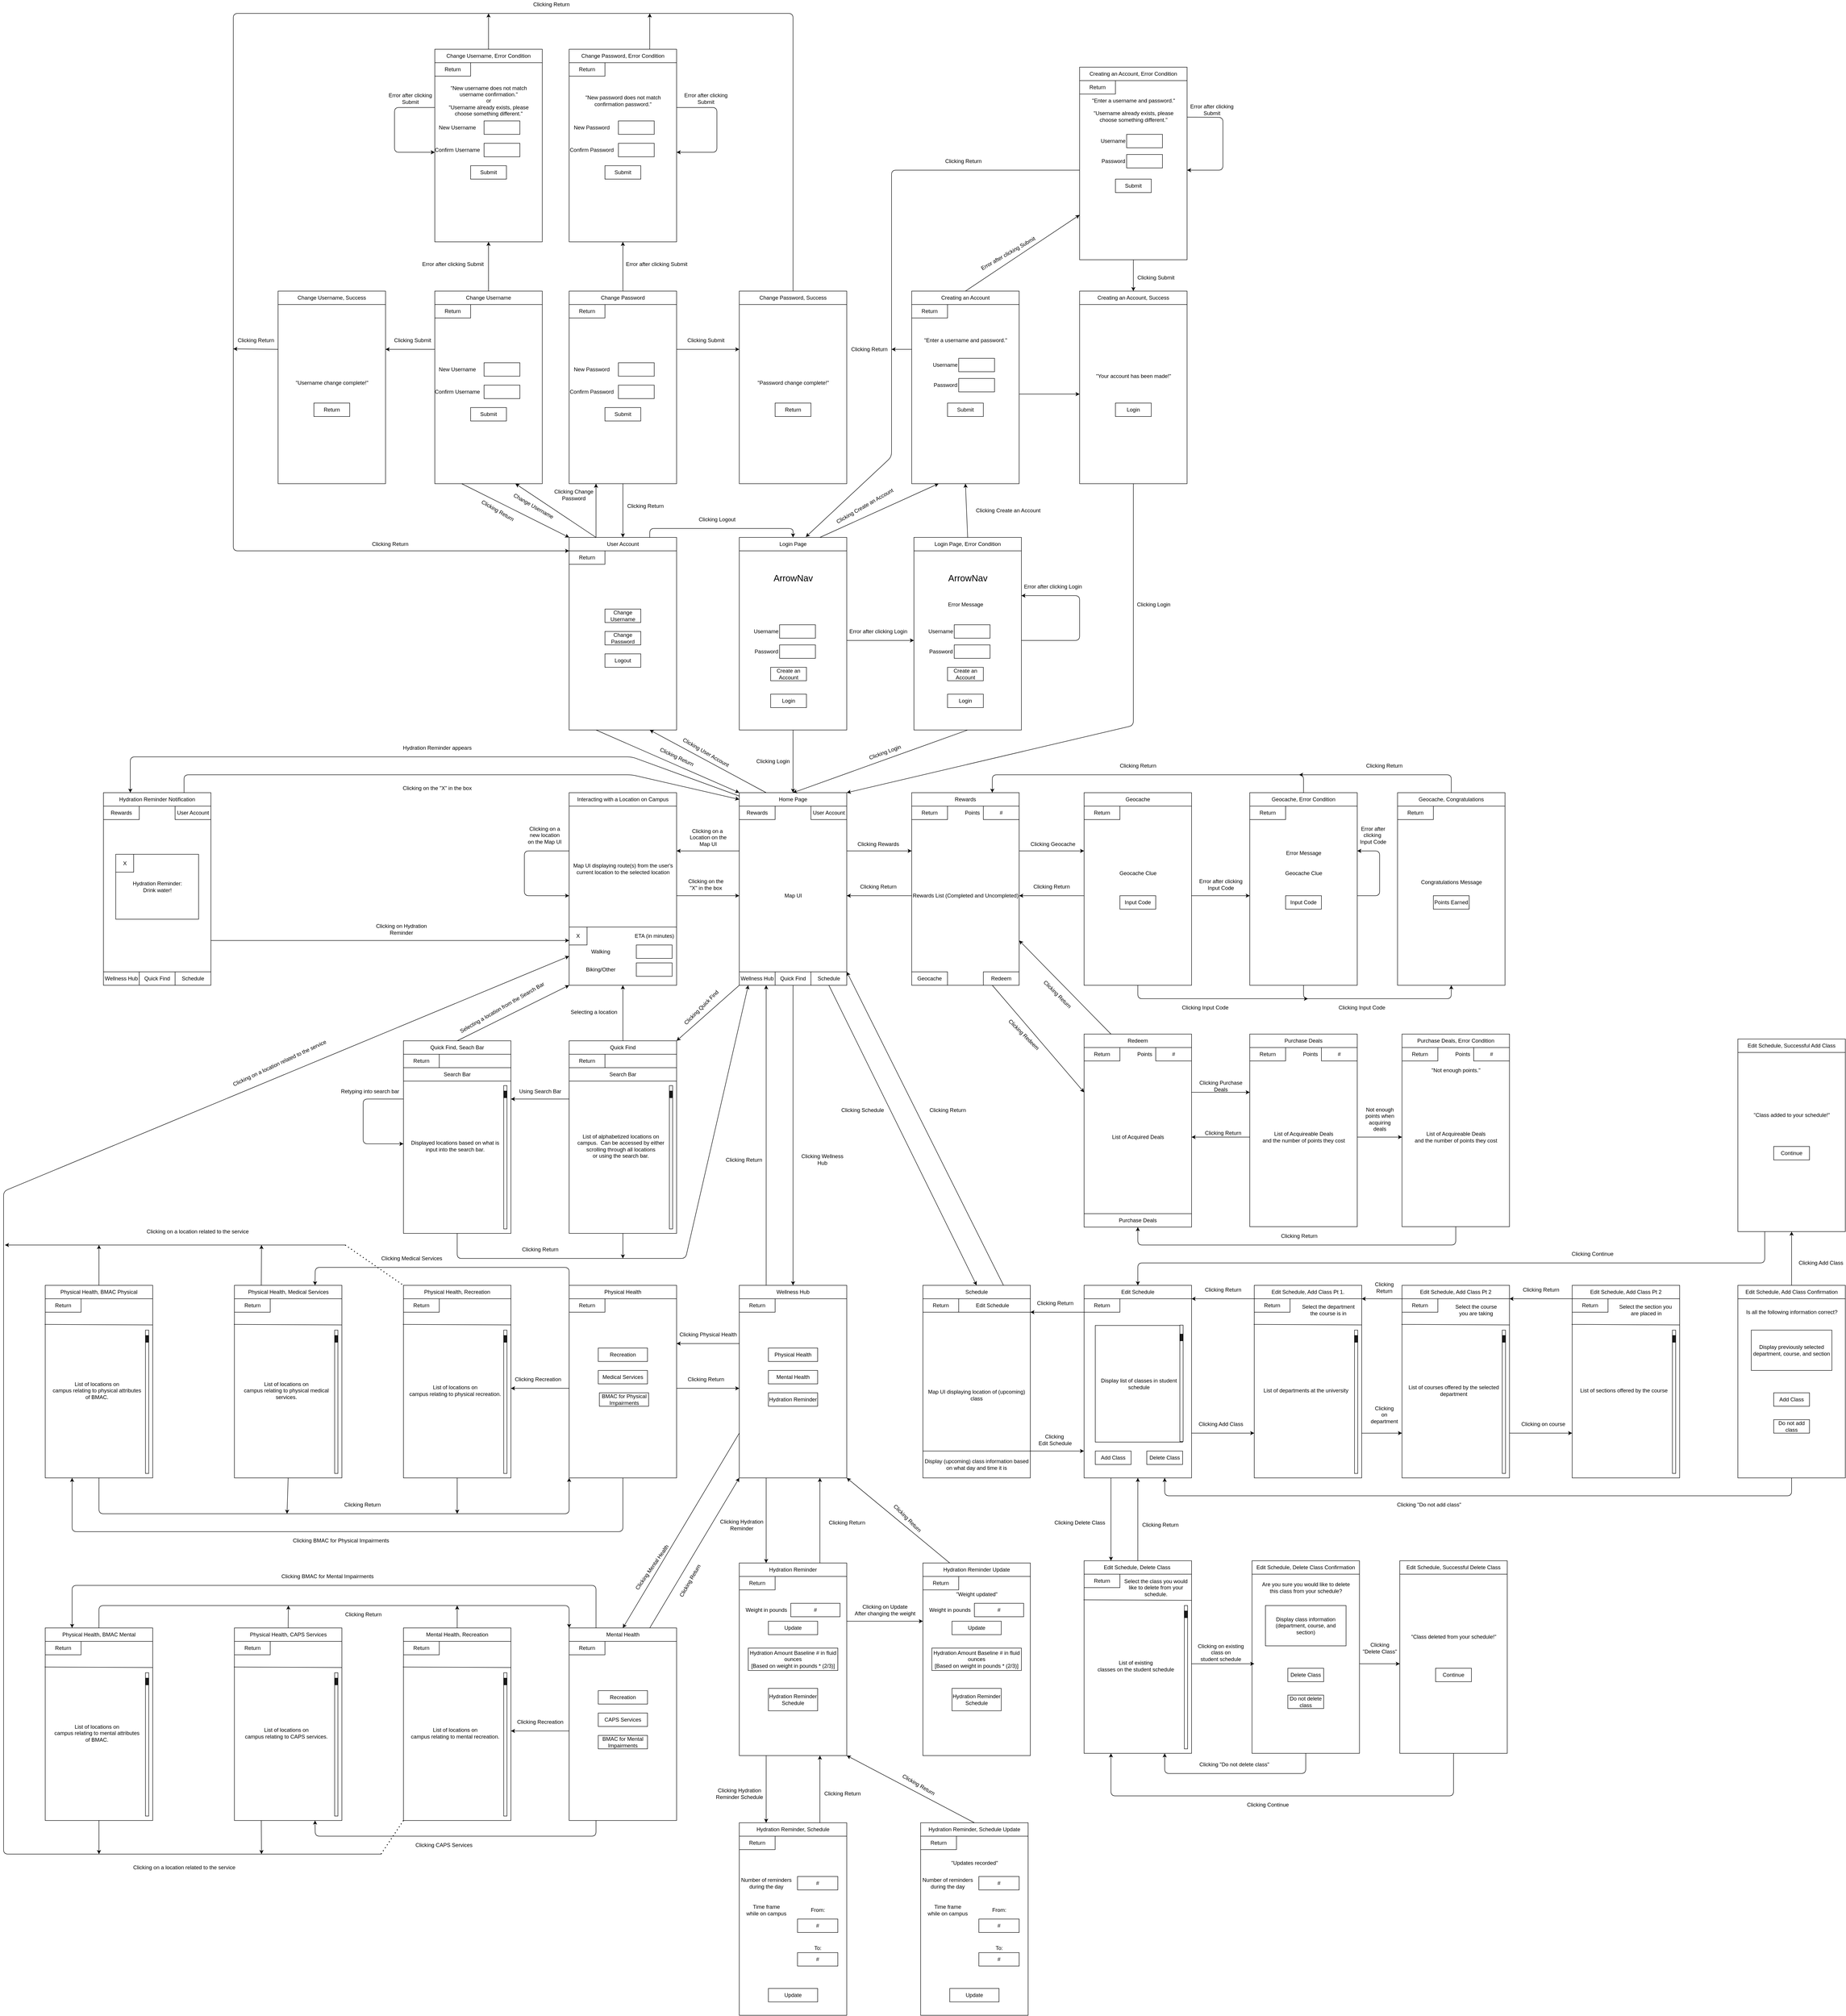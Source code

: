 <mxfile version="15.2.7" type="device"><diagram id="C5RBs43oDa-KdzZeNtuy" name="Page-1"><mxGraphModel dx="5622" dy="4117" grid="1" gridSize="10" guides="1" tooltips="1" connect="1" arrows="1" fold="1" page="1" pageScale="1" pageWidth="827" pageHeight="1169" math="0" shadow="0"><root><mxCell id="WIyWlLk6GJQsqaUBKTNV-0"/><mxCell id="WIyWlLk6GJQsqaUBKTNV-1" parent="WIyWlLk6GJQsqaUBKTNV-0"/><mxCell id="58MEW_mQAOFJL2RbEXhL-1" value="" style="rounded=0;whiteSpace=wrap;html=1;rotation=-90;" vertex="1" parent="WIyWlLk6GJQsqaUBKTNV-1"><mxGeometry y="170" width="400" height="240" as="geometry"/></mxCell><mxCell id="58MEW_mQAOFJL2RbEXhL-3" value="Username" style="text;html=1;strokeColor=none;fillColor=none;align=center;verticalAlign=middle;whiteSpace=wrap;rounded=0;" vertex="1" parent="WIyWlLk6GJQsqaUBKTNV-1"><mxGeometry x="120" y="260" width="40" height="20" as="geometry"/></mxCell><mxCell id="58MEW_mQAOFJL2RbEXhL-4" value="" style="rounded=0;whiteSpace=wrap;html=1;" vertex="1" parent="WIyWlLk6GJQsqaUBKTNV-1"><mxGeometry x="170" y="255" width="80" height="30" as="geometry"/></mxCell><mxCell id="58MEW_mQAOFJL2RbEXhL-5" value="" style="rounded=0;whiteSpace=wrap;html=1;" vertex="1" parent="WIyWlLk6GJQsqaUBKTNV-1"><mxGeometry x="170" y="300" width="80" height="30" as="geometry"/></mxCell><mxCell id="58MEW_mQAOFJL2RbEXhL-6" value="Password" style="text;html=1;align=center;verticalAlign=middle;resizable=0;points=[];autosize=1;strokeColor=none;fillColor=none;" vertex="1" parent="WIyWlLk6GJQsqaUBKTNV-1"><mxGeometry x="105" y="305" width="70" height="20" as="geometry"/></mxCell><mxCell id="58MEW_mQAOFJL2RbEXhL-7" value="Login" style="rounded=0;whiteSpace=wrap;html=1;" vertex="1" parent="WIyWlLk6GJQsqaUBKTNV-1"><mxGeometry x="150" y="410" width="80" height="30" as="geometry"/></mxCell><mxCell id="58MEW_mQAOFJL2RbEXhL-8" value="&lt;font style=&quot;font-size: 20px&quot;&gt;ArrowNav&lt;/font&gt;" style="text;html=1;align=center;verticalAlign=middle;resizable=0;points=[];autosize=1;strokeColor=none;fillColor=none;" vertex="1" parent="WIyWlLk6GJQsqaUBKTNV-1"><mxGeometry x="150" y="140" width="100" height="20" as="geometry"/></mxCell><mxCell id="58MEW_mQAOFJL2RbEXhL-9" value="" style="rounded=0;whiteSpace=wrap;html=1;rotation=-90;" vertex="1" parent="WIyWlLk6GJQsqaUBKTNV-1"><mxGeometry x="390" y="170" width="400" height="240" as="geometry"/></mxCell><mxCell id="58MEW_mQAOFJL2RbEXhL-11" value="Username" style="text;html=1;strokeColor=none;fillColor=none;align=center;verticalAlign=middle;whiteSpace=wrap;rounded=0;" vertex="1" parent="WIyWlLk6GJQsqaUBKTNV-1"><mxGeometry x="510" y="260" width="40" height="20" as="geometry"/></mxCell><mxCell id="58MEW_mQAOFJL2RbEXhL-12" value="" style="rounded=0;whiteSpace=wrap;html=1;" vertex="1" parent="WIyWlLk6GJQsqaUBKTNV-1"><mxGeometry x="560" y="255" width="80" height="30" as="geometry"/></mxCell><mxCell id="58MEW_mQAOFJL2RbEXhL-13" value="" style="rounded=0;whiteSpace=wrap;html=1;" vertex="1" parent="WIyWlLk6GJQsqaUBKTNV-1"><mxGeometry x="560" y="300" width="80" height="30" as="geometry"/></mxCell><mxCell id="58MEW_mQAOFJL2RbEXhL-14" value="Password" style="text;html=1;align=center;verticalAlign=middle;resizable=0;points=[];autosize=1;strokeColor=none;fillColor=none;" vertex="1" parent="WIyWlLk6GJQsqaUBKTNV-1"><mxGeometry x="495" y="305" width="70" height="20" as="geometry"/></mxCell><mxCell id="58MEW_mQAOFJL2RbEXhL-15" value="Login" style="rounded=0;whiteSpace=wrap;html=1;" vertex="1" parent="WIyWlLk6GJQsqaUBKTNV-1"><mxGeometry x="545" y="410" width="80" height="30" as="geometry"/></mxCell><mxCell id="58MEW_mQAOFJL2RbEXhL-16" value="&lt;font style=&quot;font-size: 20px&quot;&gt;ArrowNav&lt;/font&gt;" style="text;html=1;align=center;verticalAlign=middle;resizable=0;points=[];autosize=1;strokeColor=none;fillColor=none;" vertex="1" parent="WIyWlLk6GJQsqaUBKTNV-1"><mxGeometry x="540" y="140" width="100" height="20" as="geometry"/></mxCell><mxCell id="58MEW_mQAOFJL2RbEXhL-17" value="Error Message" style="text;html=1;align=center;verticalAlign=middle;resizable=0;points=[];autosize=1;strokeColor=none;fillColor=none;" vertex="1" parent="WIyWlLk6GJQsqaUBKTNV-1"><mxGeometry x="540" y="200" width="90" height="20" as="geometry"/></mxCell><mxCell id="58MEW_mQAOFJL2RbEXhL-18" value="" style="endArrow=classic;html=1;exitX=0.5;exitY=1;exitDx=0;exitDy=0;entryX=0.5;entryY=0;entryDx=0;entryDy=0;" edge="1" parent="WIyWlLk6GJQsqaUBKTNV-1" source="58MEW_mQAOFJL2RbEXhL-1" target="58MEW_mQAOFJL2RbEXhL-9"><mxGeometry width="50" height="50" relative="1" as="geometry"><mxPoint x="390" y="360" as="sourcePoint"/><mxPoint x="440" y="310" as="targetPoint"/></mxGeometry></mxCell><mxCell id="58MEW_mQAOFJL2RbEXhL-19" value="Error after clicking Login" style="text;html=1;align=center;verticalAlign=middle;resizable=0;points=[];autosize=1;strokeColor=none;fillColor=none;" vertex="1" parent="WIyWlLk6GJQsqaUBKTNV-1"><mxGeometry x="320" y="260" width="140" height="20" as="geometry"/></mxCell><mxCell id="58MEW_mQAOFJL2RbEXhL-20" value="" style="rounded=0;whiteSpace=wrap;html=1;rotation=-90;" vertex="1" parent="WIyWlLk6GJQsqaUBKTNV-1"><mxGeometry y="740" width="400" height="240" as="geometry"/></mxCell><mxCell id="58MEW_mQAOFJL2RbEXhL-23" value="Wellness Hub" style="rounded=0;whiteSpace=wrap;html=1;" vertex="1" parent="WIyWlLk6GJQsqaUBKTNV-1"><mxGeometry x="80" y="1030" width="80" height="30" as="geometry"/></mxCell><mxCell id="58MEW_mQAOFJL2RbEXhL-28" value="Quick Find" style="rounded=0;whiteSpace=wrap;html=1;" vertex="1" parent="WIyWlLk6GJQsqaUBKTNV-1"><mxGeometry x="160" y="1030" width="80" height="30" as="geometry"/></mxCell><mxCell id="58MEW_mQAOFJL2RbEXhL-30" value="Login Page, Error Condition" style="rounded=0;whiteSpace=wrap;html=1;" vertex="1" parent="WIyWlLk6GJQsqaUBKTNV-1"><mxGeometry x="470" y="60" width="240" height="30" as="geometry"/></mxCell><mxCell id="58MEW_mQAOFJL2RbEXhL-31" value="Login Page" style="rounded=0;whiteSpace=wrap;html=1;" vertex="1" parent="WIyWlLk6GJQsqaUBKTNV-1"><mxGeometry x="80" y="60" width="240" height="30" as="geometry"/></mxCell><mxCell id="58MEW_mQAOFJL2RbEXhL-32" value="Home Page" style="rounded=0;whiteSpace=wrap;html=1;" vertex="1" parent="WIyWlLk6GJQsqaUBKTNV-1"><mxGeometry x="80" y="630" width="240" height="30" as="geometry"/></mxCell><mxCell id="58MEW_mQAOFJL2RbEXhL-33" value="" style="endArrow=classic;html=1;exitX=0;exitY=0.5;exitDx=0;exitDy=0;entryX=0.5;entryY=0;entryDx=0;entryDy=0;" edge="1" parent="WIyWlLk6GJQsqaUBKTNV-1" source="58MEW_mQAOFJL2RbEXhL-1" target="58MEW_mQAOFJL2RbEXhL-32"><mxGeometry width="50" height="50" relative="1" as="geometry"><mxPoint x="390" y="560" as="sourcePoint"/><mxPoint x="440" y="510" as="targetPoint"/></mxGeometry></mxCell><mxCell id="58MEW_mQAOFJL2RbEXhL-34" value="Clicking Login" style="text;html=1;align=center;verticalAlign=middle;resizable=0;points=[];autosize=1;strokeColor=none;fillColor=none;" vertex="1" parent="WIyWlLk6GJQsqaUBKTNV-1"><mxGeometry x="110" y="550" width="90" height="20" as="geometry"/></mxCell><mxCell id="58MEW_mQAOFJL2RbEXhL-36" value="User Account" style="rounded=0;whiteSpace=wrap;html=1;" vertex="1" parent="WIyWlLk6GJQsqaUBKTNV-1"><mxGeometry x="240" y="660" width="80" height="30" as="geometry"/></mxCell><mxCell id="58MEW_mQAOFJL2RbEXhL-37" value="Rewards" style="rounded=0;whiteSpace=wrap;html=1;" vertex="1" parent="WIyWlLk6GJQsqaUBKTNV-1"><mxGeometry x="80" y="660" width="80" height="30" as="geometry"/></mxCell><mxCell id="58MEW_mQAOFJL2RbEXhL-38" value="Schedule" style="rounded=0;whiteSpace=wrap;html=1;" vertex="1" parent="WIyWlLk6GJQsqaUBKTNV-1"><mxGeometry x="240" y="1030" width="80" height="30" as="geometry"/></mxCell><mxCell id="58MEW_mQAOFJL2RbEXhL-39" value="Map UI" style="text;html=1;align=center;verticalAlign=middle;resizable=0;points=[];autosize=1;strokeColor=none;fillColor=none;" vertex="1" parent="WIyWlLk6GJQsqaUBKTNV-1"><mxGeometry x="175" y="850" width="50" height="20" as="geometry"/></mxCell><mxCell id="58MEW_mQAOFJL2RbEXhL-40" value="" style="rounded=0;whiteSpace=wrap;html=1;rotation=-90;" vertex="1" parent="WIyWlLk6GJQsqaUBKTNV-1"><mxGeometry x="385" y="740" width="400" height="240" as="geometry"/></mxCell><mxCell id="58MEW_mQAOFJL2RbEXhL-42" value="Geocache" style="rounded=0;whiteSpace=wrap;html=1;" vertex="1" parent="WIyWlLk6GJQsqaUBKTNV-1"><mxGeometry x="465" y="1030" width="80" height="30" as="geometry"/></mxCell><mxCell id="58MEW_mQAOFJL2RbEXhL-43" value="Rewards" style="rounded=0;whiteSpace=wrap;html=1;" vertex="1" parent="WIyWlLk6GJQsqaUBKTNV-1"><mxGeometry x="465" y="630" width="240" height="30" as="geometry"/></mxCell><mxCell id="58MEW_mQAOFJL2RbEXhL-46" value="Redeem" style="rounded=0;whiteSpace=wrap;html=1;" vertex="1" parent="WIyWlLk6GJQsqaUBKTNV-1"><mxGeometry x="625" y="1030" width="80" height="30" as="geometry"/></mxCell><mxCell id="58MEW_mQAOFJL2RbEXhL-47" value="Rewards List (Completed and Uncompleted)" style="text;html=1;align=center;verticalAlign=middle;resizable=0;points=[];autosize=1;strokeColor=none;fillColor=none;" vertex="1" parent="WIyWlLk6GJQsqaUBKTNV-1"><mxGeometry x="460" y="850" width="250" height="20" as="geometry"/></mxCell><mxCell id="58MEW_mQAOFJL2RbEXhL-48" value="" style="endArrow=classic;html=1;exitX=0;exitY=0.5;exitDx=0;exitDy=0;entryX=0.5;entryY=0;entryDx=0;entryDy=0;" edge="1" parent="WIyWlLk6GJQsqaUBKTNV-1" source="58MEW_mQAOFJL2RbEXhL-9" target="58MEW_mQAOFJL2RbEXhL-32"><mxGeometry width="50" height="50" relative="1" as="geometry"><mxPoint x="390" y="460" as="sourcePoint"/><mxPoint x="440" y="410" as="targetPoint"/></mxGeometry></mxCell><mxCell id="58MEW_mQAOFJL2RbEXhL-49" value="Clicking Login" style="text;html=1;align=center;verticalAlign=middle;resizable=0;points=[];autosize=1;strokeColor=none;fillColor=none;rotation=-20;" vertex="1" parent="WIyWlLk6GJQsqaUBKTNV-1"><mxGeometry x="360" y="530" width="90" height="20" as="geometry"/></mxCell><mxCell id="58MEW_mQAOFJL2RbEXhL-51" value="" style="endArrow=classic;html=1;exitX=0.5;exitY=1;exitDx=0;exitDy=0;entryX=0.75;entryY=1;entryDx=0;entryDy=0;" edge="1" parent="WIyWlLk6GJQsqaUBKTNV-1" source="58MEW_mQAOFJL2RbEXhL-9" target="58MEW_mQAOFJL2RbEXhL-9"><mxGeometry width="50" height="50" relative="1" as="geometry"><mxPoint x="640" y="360" as="sourcePoint"/><mxPoint x="790" y="290" as="targetPoint"/><Array as="points"><mxPoint x="840" y="290"/><mxPoint x="840" y="190"/></Array></mxGeometry></mxCell><mxCell id="58MEW_mQAOFJL2RbEXhL-52" value="Error after clicking Login" style="text;html=1;align=center;verticalAlign=middle;resizable=0;points=[];autosize=1;strokeColor=none;fillColor=none;" vertex="1" parent="WIyWlLk6GJQsqaUBKTNV-1"><mxGeometry x="710" y="160" width="140" height="20" as="geometry"/></mxCell><mxCell id="58MEW_mQAOFJL2RbEXhL-53" value="#" style="rounded=0;whiteSpace=wrap;html=1;" vertex="1" parent="WIyWlLk6GJQsqaUBKTNV-1"><mxGeometry x="625" y="660" width="80" height="30" as="geometry"/></mxCell><mxCell id="58MEW_mQAOFJL2RbEXhL-54" value="Points" style="text;html=1;align=center;verticalAlign=middle;resizable=0;points=[];autosize=1;strokeColor=none;fillColor=none;" vertex="1" parent="WIyWlLk6GJQsqaUBKTNV-1"><mxGeometry x="575" y="665" width="50" height="20" as="geometry"/></mxCell><mxCell id="58MEW_mQAOFJL2RbEXhL-55" value="Return" style="rounded=0;whiteSpace=wrap;html=1;" vertex="1" parent="WIyWlLk6GJQsqaUBKTNV-1"><mxGeometry x="465" y="660" width="80" height="30" as="geometry"/></mxCell><mxCell id="58MEW_mQAOFJL2RbEXhL-56" value="" style="endArrow=classic;html=1;exitX=0.75;exitY=1;exitDx=0;exitDy=0;entryX=0.75;entryY=0;entryDx=0;entryDy=0;" edge="1" parent="WIyWlLk6GJQsqaUBKTNV-1" source="58MEW_mQAOFJL2RbEXhL-20" target="58MEW_mQAOFJL2RbEXhL-40"><mxGeometry width="50" height="50" relative="1" as="geometry"><mxPoint x="480" y="860" as="sourcePoint"/><mxPoint x="530" y="810" as="targetPoint"/></mxGeometry></mxCell><mxCell id="58MEW_mQAOFJL2RbEXhL-57" value="Clicking Rewards" style="text;html=1;align=center;verticalAlign=middle;resizable=0;points=[];autosize=1;strokeColor=none;fillColor=none;" vertex="1" parent="WIyWlLk6GJQsqaUBKTNV-1"><mxGeometry x="335" y="735" width="110" height="20" as="geometry"/></mxCell><mxCell id="58MEW_mQAOFJL2RbEXhL-58" value="" style="endArrow=classic;html=1;exitX=0.5;exitY=0;exitDx=0;exitDy=0;entryX=0.5;entryY=1;entryDx=0;entryDy=0;" edge="1" parent="WIyWlLk6GJQsqaUBKTNV-1" source="58MEW_mQAOFJL2RbEXhL-40" target="58MEW_mQAOFJL2RbEXhL-20"><mxGeometry width="50" height="50" relative="1" as="geometry"><mxPoint x="480" y="860" as="sourcePoint"/><mxPoint x="530" y="810" as="targetPoint"/></mxGeometry></mxCell><mxCell id="58MEW_mQAOFJL2RbEXhL-59" value="Clicking Return" style="text;html=1;align=center;verticalAlign=middle;resizable=0;points=[];autosize=1;strokeColor=none;fillColor=none;" vertex="1" parent="WIyWlLk6GJQsqaUBKTNV-1"><mxGeometry x="340" y="830" width="100" height="20" as="geometry"/></mxCell><mxCell id="58MEW_mQAOFJL2RbEXhL-60" value="" style="rounded=0;whiteSpace=wrap;html=1;rotation=-90;" vertex="1" parent="WIyWlLk6GJQsqaUBKTNV-1"><mxGeometry x="770" y="740" width="400" height="240" as="geometry"/></mxCell><mxCell id="58MEW_mQAOFJL2RbEXhL-62" value="Geocache" style="rounded=0;whiteSpace=wrap;html=1;" vertex="1" parent="WIyWlLk6GJQsqaUBKTNV-1"><mxGeometry x="850" y="630" width="240" height="30" as="geometry"/></mxCell><mxCell id="58MEW_mQAOFJL2RbEXhL-67" value="Return" style="rounded=0;whiteSpace=wrap;html=1;" vertex="1" parent="WIyWlLk6GJQsqaUBKTNV-1"><mxGeometry x="850" y="660" width="80" height="30" as="geometry"/></mxCell><mxCell id="58MEW_mQAOFJL2RbEXhL-68" value="" style="endArrow=classic;html=1;exitX=0.75;exitY=1;exitDx=0;exitDy=0;entryX=0.75;entryY=0;entryDx=0;entryDy=0;" edge="1" parent="WIyWlLk6GJQsqaUBKTNV-1" source="58MEW_mQAOFJL2RbEXhL-40" target="58MEW_mQAOFJL2RbEXhL-60"><mxGeometry width="50" height="50" relative="1" as="geometry"><mxPoint x="750" y="960" as="sourcePoint"/><mxPoint x="800" y="910" as="targetPoint"/></mxGeometry></mxCell><mxCell id="58MEW_mQAOFJL2RbEXhL-69" value="Clicking Geocache" style="text;html=1;align=center;verticalAlign=middle;resizable=0;points=[];autosize=1;strokeColor=none;fillColor=none;" vertex="1" parent="WIyWlLk6GJQsqaUBKTNV-1"><mxGeometry x="720" y="735" width="120" height="20" as="geometry"/></mxCell><mxCell id="58MEW_mQAOFJL2RbEXhL-70" value="" style="endArrow=classic;html=1;exitX=0.5;exitY=0;exitDx=0;exitDy=0;entryX=0.5;entryY=1;entryDx=0;entryDy=0;" edge="1" parent="WIyWlLk6GJQsqaUBKTNV-1" source="58MEW_mQAOFJL2RbEXhL-60" target="58MEW_mQAOFJL2RbEXhL-40"><mxGeometry width="50" height="50" relative="1" as="geometry"><mxPoint x="750" y="960" as="sourcePoint"/><mxPoint x="800" y="910" as="targetPoint"/></mxGeometry></mxCell><mxCell id="58MEW_mQAOFJL2RbEXhL-71" value="Clicking Return" style="text;html=1;align=center;verticalAlign=middle;resizable=0;points=[];autosize=1;strokeColor=none;fillColor=none;" vertex="1" parent="WIyWlLk6GJQsqaUBKTNV-1"><mxGeometry x="727" y="830" width="100" height="20" as="geometry"/></mxCell><mxCell id="58MEW_mQAOFJL2RbEXhL-73" value="Input Code" style="rounded=0;whiteSpace=wrap;html=1;" vertex="1" parent="WIyWlLk6GJQsqaUBKTNV-1"><mxGeometry x="930" y="860" width="80" height="30" as="geometry"/></mxCell><mxCell id="58MEW_mQAOFJL2RbEXhL-74" value="Geocache Clue" style="text;html=1;align=center;verticalAlign=middle;resizable=0;points=[];autosize=1;strokeColor=none;fillColor=none;" vertex="1" parent="WIyWlLk6GJQsqaUBKTNV-1"><mxGeometry x="920" y="800" width="100" height="20" as="geometry"/></mxCell><mxCell id="58MEW_mQAOFJL2RbEXhL-75" value="" style="rounded=0;whiteSpace=wrap;html=1;rotation=-90;" vertex="1" parent="WIyWlLk6GJQsqaUBKTNV-1"><mxGeometry x="1140" y="740" width="400" height="240" as="geometry"/></mxCell><mxCell id="58MEW_mQAOFJL2RbEXhL-76" value="Geocache, Error Condition" style="rounded=0;whiteSpace=wrap;html=1;" vertex="1" parent="WIyWlLk6GJQsqaUBKTNV-1"><mxGeometry x="1220" y="630" width="240" height="30" as="geometry"/></mxCell><mxCell id="58MEW_mQAOFJL2RbEXhL-77" value="Return" style="rounded=0;whiteSpace=wrap;html=1;" vertex="1" parent="WIyWlLk6GJQsqaUBKTNV-1"><mxGeometry x="1220" y="660" width="80" height="30" as="geometry"/></mxCell><mxCell id="58MEW_mQAOFJL2RbEXhL-78" value="Input Code" style="rounded=0;whiteSpace=wrap;html=1;" vertex="1" parent="WIyWlLk6GJQsqaUBKTNV-1"><mxGeometry x="1300" y="860" width="80" height="30" as="geometry"/></mxCell><mxCell id="58MEW_mQAOFJL2RbEXhL-79" value="Geocache Clue" style="text;html=1;align=center;verticalAlign=middle;resizable=0;points=[];autosize=1;strokeColor=none;fillColor=none;" vertex="1" parent="WIyWlLk6GJQsqaUBKTNV-1"><mxGeometry x="1290" y="800" width="100" height="20" as="geometry"/></mxCell><mxCell id="58MEW_mQAOFJL2RbEXhL-80" value="Error Message" style="text;html=1;align=center;verticalAlign=middle;resizable=0;points=[];autosize=1;strokeColor=none;fillColor=none;" vertex="1" parent="WIyWlLk6GJQsqaUBKTNV-1"><mxGeometry x="1295" y="755" width="90" height="20" as="geometry"/></mxCell><mxCell id="58MEW_mQAOFJL2RbEXhL-81" value="" style="endArrow=classic;html=1;exitX=0.5;exitY=1;exitDx=0;exitDy=0;entryX=0.5;entryY=0;entryDx=0;entryDy=0;" edge="1" parent="WIyWlLk6GJQsqaUBKTNV-1" source="58MEW_mQAOFJL2RbEXhL-60" target="58MEW_mQAOFJL2RbEXhL-75"><mxGeometry width="50" height="50" relative="1" as="geometry"><mxPoint x="1060" y="860" as="sourcePoint"/><mxPoint x="1110" y="810" as="targetPoint"/></mxGeometry></mxCell><mxCell id="58MEW_mQAOFJL2RbEXhL-82" value="Error after clicking&lt;br&gt;Input Code" style="text;html=1;align=center;verticalAlign=middle;resizable=0;points=[];autosize=1;strokeColor=none;fillColor=none;" vertex="1" parent="WIyWlLk6GJQsqaUBKTNV-1"><mxGeometry x="1100" y="820" width="110" height="30" as="geometry"/></mxCell><mxCell id="58MEW_mQAOFJL2RbEXhL-83" value="" style="endArrow=classic;html=1;exitX=0.5;exitY=0;exitDx=0;exitDy=0;entryX=0.75;entryY=0;entryDx=0;entryDy=0;" edge="1" parent="WIyWlLk6GJQsqaUBKTNV-1" source="58MEW_mQAOFJL2RbEXhL-76" target="58MEW_mQAOFJL2RbEXhL-43"><mxGeometry width="50" height="50" relative="1" as="geometry"><mxPoint x="990" y="750" as="sourcePoint"/><mxPoint x="590" y="590" as="targetPoint"/><Array as="points"><mxPoint x="1340" y="590"/><mxPoint x="645" y="590"/></Array></mxGeometry></mxCell><mxCell id="58MEW_mQAOFJL2RbEXhL-84" value="Clicking Return" style="text;html=1;align=center;verticalAlign=middle;resizable=0;points=[];autosize=1;strokeColor=none;fillColor=none;" vertex="1" parent="WIyWlLk6GJQsqaUBKTNV-1"><mxGeometry x="1470" y="560" width="100" height="20" as="geometry"/></mxCell><mxCell id="58MEW_mQAOFJL2RbEXhL-85" value="" style="rounded=0;whiteSpace=wrap;html=1;rotation=-90;" vertex="1" parent="WIyWlLk6GJQsqaUBKTNV-1"><mxGeometry x="1470" y="740" width="400" height="240" as="geometry"/></mxCell><mxCell id="58MEW_mQAOFJL2RbEXhL-86" value="Geocache, Congratulations" style="rounded=0;whiteSpace=wrap;html=1;" vertex="1" parent="WIyWlLk6GJQsqaUBKTNV-1"><mxGeometry x="1550" y="630" width="240" height="30" as="geometry"/></mxCell><mxCell id="58MEW_mQAOFJL2RbEXhL-87" value="Return" style="rounded=0;whiteSpace=wrap;html=1;" vertex="1" parent="WIyWlLk6GJQsqaUBKTNV-1"><mxGeometry x="1550" y="660" width="80" height="30" as="geometry"/></mxCell><mxCell id="58MEW_mQAOFJL2RbEXhL-89" value="Congratulations Message" style="text;html=1;align=center;verticalAlign=middle;resizable=0;points=[];autosize=1;strokeColor=none;fillColor=none;" vertex="1" parent="WIyWlLk6GJQsqaUBKTNV-1"><mxGeometry x="1595" y="820" width="150" height="20" as="geometry"/></mxCell><mxCell id="58MEW_mQAOFJL2RbEXhL-92" value="Points Earned" style="rounded=0;whiteSpace=wrap;html=1;" vertex="1" parent="WIyWlLk6GJQsqaUBKTNV-1"><mxGeometry x="1630" y="860" width="80" height="30" as="geometry"/></mxCell><mxCell id="58MEW_mQAOFJL2RbEXhL-93" value="" style="endArrow=classic;html=1;exitX=0.5;exitY=0;exitDx=0;exitDy=0;" edge="1" parent="WIyWlLk6GJQsqaUBKTNV-1" source="58MEW_mQAOFJL2RbEXhL-86"><mxGeometry width="50" height="50" relative="1" as="geometry"><mxPoint x="1490" y="850" as="sourcePoint"/><mxPoint x="1330" y="590" as="targetPoint"/><Array as="points"><mxPoint x="1670" y="590"/></Array></mxGeometry></mxCell><mxCell id="58MEW_mQAOFJL2RbEXhL-94" value="Clicking Return" style="text;html=1;align=center;verticalAlign=middle;resizable=0;points=[];autosize=1;strokeColor=none;fillColor=none;" vertex="1" parent="WIyWlLk6GJQsqaUBKTNV-1"><mxGeometry x="920" y="560" width="100" height="20" as="geometry"/></mxCell><mxCell id="58MEW_mQAOFJL2RbEXhL-98" value="" style="endArrow=classic;html=1;exitX=0.5;exitY=1;exitDx=0;exitDy=0;entryX=0.75;entryY=1;entryDx=0;entryDy=0;" edge="1" parent="WIyWlLk6GJQsqaUBKTNV-1" source="58MEW_mQAOFJL2RbEXhL-75" target="58MEW_mQAOFJL2RbEXhL-75"><mxGeometry width="50" height="50" relative="1" as="geometry"><mxPoint x="1410" y="950" as="sourcePoint"/><mxPoint x="1490" y="760" as="targetPoint"/><Array as="points"><mxPoint x="1510" y="860"/><mxPoint x="1510" y="760"/></Array></mxGeometry></mxCell><mxCell id="58MEW_mQAOFJL2RbEXhL-99" value="Error after&lt;br&gt;clicking&amp;nbsp;&lt;br&gt;Input Code" style="text;html=1;align=center;verticalAlign=middle;resizable=0;points=[];autosize=1;strokeColor=none;fillColor=none;" vertex="1" parent="WIyWlLk6GJQsqaUBKTNV-1"><mxGeometry x="1460" y="700" width="70" height="50" as="geometry"/></mxCell><mxCell id="58MEW_mQAOFJL2RbEXhL-100" value="" style="endArrow=classic;html=1;exitX=0;exitY=0.5;exitDx=0;exitDy=0;entryX=0;entryY=0.5;entryDx=0;entryDy=0;" edge="1" parent="WIyWlLk6GJQsqaUBKTNV-1" source="58MEW_mQAOFJL2RbEXhL-75" target="58MEW_mQAOFJL2RbEXhL-85"><mxGeometry width="50" height="50" relative="1" as="geometry"><mxPoint x="1470" y="1040" as="sourcePoint"/><mxPoint x="1520" y="990" as="targetPoint"/><Array as="points"><mxPoint x="1340" y="1090"/><mxPoint x="1670" y="1090"/></Array></mxGeometry></mxCell><mxCell id="58MEW_mQAOFJL2RbEXhL-101" value="" style="endArrow=classic;html=1;exitX=0;exitY=0.5;exitDx=0;exitDy=0;" edge="1" parent="WIyWlLk6GJQsqaUBKTNV-1" source="58MEW_mQAOFJL2RbEXhL-60"><mxGeometry width="50" height="50" relative="1" as="geometry"><mxPoint x="1150" y="1040" as="sourcePoint"/><mxPoint x="1350" y="1090" as="targetPoint"/><Array as="points"><mxPoint x="970" y="1090"/></Array></mxGeometry></mxCell><mxCell id="58MEW_mQAOFJL2RbEXhL-102" value="Clicking Input Code" style="text;html=1;align=center;verticalAlign=middle;resizable=0;points=[];autosize=1;strokeColor=none;fillColor=none;" vertex="1" parent="WIyWlLk6GJQsqaUBKTNV-1"><mxGeometry x="1060" y="1100" width="120" height="20" as="geometry"/></mxCell><mxCell id="58MEW_mQAOFJL2RbEXhL-103" value="Clicking Input Code" style="text;html=1;align=center;verticalAlign=middle;resizable=0;points=[];autosize=1;strokeColor=none;fillColor=none;" vertex="1" parent="WIyWlLk6GJQsqaUBKTNV-1"><mxGeometry x="1410" y="1100" width="120" height="20" as="geometry"/></mxCell><mxCell id="58MEW_mQAOFJL2RbEXhL-104" value="" style="rounded=0;whiteSpace=wrap;html=1;rotation=-90;" vertex="1" parent="WIyWlLk6GJQsqaUBKTNV-1"><mxGeometry x="770" y="1279" width="400" height="240" as="geometry"/></mxCell><mxCell id="58MEW_mQAOFJL2RbEXhL-105" value="Redeem" style="rounded=0;whiteSpace=wrap;html=1;" vertex="1" parent="WIyWlLk6GJQsqaUBKTNV-1"><mxGeometry x="850" y="1169" width="240" height="30" as="geometry"/></mxCell><mxCell id="58MEW_mQAOFJL2RbEXhL-106" value="Return" style="rounded=0;whiteSpace=wrap;html=1;" vertex="1" parent="WIyWlLk6GJQsqaUBKTNV-1"><mxGeometry x="850" y="1199" width="80" height="30" as="geometry"/></mxCell><mxCell id="58MEW_mQAOFJL2RbEXhL-109" value="" style="endArrow=classic;html=1;exitX=0;exitY=0.75;exitDx=0;exitDy=0;entryX=0.75;entryY=0;entryDx=0;entryDy=0;" edge="1" parent="WIyWlLk6GJQsqaUBKTNV-1" source="58MEW_mQAOFJL2RbEXhL-40" target="58MEW_mQAOFJL2RbEXhL-104"><mxGeometry width="50" height="50" relative="1" as="geometry"><mxPoint x="790" y="1140" as="sourcePoint"/><mxPoint x="840" y="1090" as="targetPoint"/></mxGeometry></mxCell><mxCell id="58MEW_mQAOFJL2RbEXhL-110" value="" style="endArrow=classic;html=1;exitX=0.25;exitY=0;exitDx=0;exitDy=0;entryX=0.25;entryY=1;entryDx=0;entryDy=0;" edge="1" parent="WIyWlLk6GJQsqaUBKTNV-1" source="58MEW_mQAOFJL2RbEXhL-105" target="58MEW_mQAOFJL2RbEXhL-40"><mxGeometry width="50" height="50" relative="1" as="geometry"><mxPoint x="790" y="1140" as="sourcePoint"/><mxPoint x="840" y="1090" as="targetPoint"/></mxGeometry></mxCell><mxCell id="58MEW_mQAOFJL2RbEXhL-111" value="Clicking Return" style="text;html=1;align=center;verticalAlign=middle;resizable=0;points=[];autosize=1;strokeColor=none;fillColor=none;rotation=45;" vertex="1" parent="WIyWlLk6GJQsqaUBKTNV-1"><mxGeometry x="740" y="1070" width="100" height="20" as="geometry"/></mxCell><mxCell id="58MEW_mQAOFJL2RbEXhL-112" value="Clicking Redeem" style="text;html=1;align=center;verticalAlign=middle;resizable=0;points=[];autosize=1;strokeColor=none;fillColor=none;rotation=45;" vertex="1" parent="WIyWlLk6GJQsqaUBKTNV-1"><mxGeometry x="660" y="1160" width="110" height="20" as="geometry"/></mxCell><mxCell id="58MEW_mQAOFJL2RbEXhL-113" value="#" style="rounded=0;whiteSpace=wrap;html=1;" vertex="1" parent="WIyWlLk6GJQsqaUBKTNV-1"><mxGeometry x="1010" y="1199" width="80" height="30" as="geometry"/></mxCell><mxCell id="58MEW_mQAOFJL2RbEXhL-115" value="Points" style="text;html=1;align=center;verticalAlign=middle;resizable=0;points=[];autosize=1;strokeColor=none;fillColor=none;" vertex="1" parent="WIyWlLk6GJQsqaUBKTNV-1"><mxGeometry x="960" y="1204" width="50" height="20" as="geometry"/></mxCell><mxCell id="58MEW_mQAOFJL2RbEXhL-116" value="Purchase Deals" style="rounded=0;whiteSpace=wrap;html=1;" vertex="1" parent="WIyWlLk6GJQsqaUBKTNV-1"><mxGeometry x="850" y="1570" width="240" height="30" as="geometry"/></mxCell><mxCell id="58MEW_mQAOFJL2RbEXhL-117" value="List of Acquired Deals" style="text;html=1;align=center;verticalAlign=middle;resizable=0;points=[];autosize=1;strokeColor=none;fillColor=none;" vertex="1" parent="WIyWlLk6GJQsqaUBKTNV-1"><mxGeometry x="905" y="1389" width="130" height="20" as="geometry"/></mxCell><mxCell id="58MEW_mQAOFJL2RbEXhL-118" value="" style="rounded=0;whiteSpace=wrap;html=1;rotation=-90;" vertex="1" parent="WIyWlLk6GJQsqaUBKTNV-1"><mxGeometry x="1140" y="1279" width="400" height="240" as="geometry"/></mxCell><mxCell id="58MEW_mQAOFJL2RbEXhL-119" value="Purchase Deals" style="rounded=0;whiteSpace=wrap;html=1;" vertex="1" parent="WIyWlLk6GJQsqaUBKTNV-1"><mxGeometry x="1220" y="1169" width="240" height="30" as="geometry"/></mxCell><mxCell id="58MEW_mQAOFJL2RbEXhL-120" value="Return" style="rounded=0;whiteSpace=wrap;html=1;" vertex="1" parent="WIyWlLk6GJQsqaUBKTNV-1"><mxGeometry x="1220" y="1199" width="80" height="30" as="geometry"/></mxCell><mxCell id="58MEW_mQAOFJL2RbEXhL-121" value="#" style="rounded=0;whiteSpace=wrap;html=1;" vertex="1" parent="WIyWlLk6GJQsqaUBKTNV-1"><mxGeometry x="1380" y="1199" width="80" height="30" as="geometry"/></mxCell><mxCell id="58MEW_mQAOFJL2RbEXhL-122" value="Points" style="text;html=1;align=center;verticalAlign=middle;resizable=0;points=[];autosize=1;strokeColor=none;fillColor=none;" vertex="1" parent="WIyWlLk6GJQsqaUBKTNV-1"><mxGeometry x="1330" y="1204" width="50" height="20" as="geometry"/></mxCell><mxCell id="58MEW_mQAOFJL2RbEXhL-124" value="List of Acquireable Deals&lt;br&gt;and the number of points they cost" style="text;html=1;align=center;verticalAlign=middle;resizable=0;points=[];autosize=1;strokeColor=none;fillColor=none;" vertex="1" parent="WIyWlLk6GJQsqaUBKTNV-1"><mxGeometry x="1240" y="1384" width="200" height="30" as="geometry"/></mxCell><mxCell id="58MEW_mQAOFJL2RbEXhL-125" value="" style="endArrow=classic;html=1;exitX=0.75;exitY=1;exitDx=0;exitDy=0;entryX=0.75;entryY=0;entryDx=0;entryDy=0;" edge="1" parent="WIyWlLk6GJQsqaUBKTNV-1" source="58MEW_mQAOFJL2RbEXhL-104" target="58MEW_mQAOFJL2RbEXhL-118"><mxGeometry width="50" height="50" relative="1" as="geometry"><mxPoint x="1160" y="1340" as="sourcePoint"/><mxPoint x="1210" y="1290" as="targetPoint"/></mxGeometry></mxCell><mxCell id="58MEW_mQAOFJL2RbEXhL-126" value="Clicking Purchase&lt;br&gt;Deals" style="text;html=1;align=center;verticalAlign=middle;resizable=0;points=[];autosize=1;strokeColor=none;fillColor=none;" vertex="1" parent="WIyWlLk6GJQsqaUBKTNV-1"><mxGeometry x="1100" y="1270" width="110" height="30" as="geometry"/></mxCell><mxCell id="58MEW_mQAOFJL2RbEXhL-127" value="" style="endArrow=classic;html=1;exitX=0.5;exitY=0;exitDx=0;exitDy=0;entryX=0.5;entryY=1;entryDx=0;entryDy=0;" edge="1" parent="WIyWlLk6GJQsqaUBKTNV-1" source="58MEW_mQAOFJL2RbEXhL-118" target="58MEW_mQAOFJL2RbEXhL-104"><mxGeometry width="50" height="50" relative="1" as="geometry"><mxPoint x="1160" y="1430" as="sourcePoint"/><mxPoint x="1210" y="1380" as="targetPoint"/></mxGeometry></mxCell><mxCell id="58MEW_mQAOFJL2RbEXhL-128" value="Clicking Return" style="text;html=1;align=center;verticalAlign=middle;resizable=0;points=[];autosize=1;strokeColor=none;fillColor=none;" vertex="1" parent="WIyWlLk6GJQsqaUBKTNV-1"><mxGeometry x="1110" y="1380" width="100" height="20" as="geometry"/></mxCell><mxCell id="58MEW_mQAOFJL2RbEXhL-129" value="" style="rounded=0;whiteSpace=wrap;html=1;rotation=-90;" vertex="1" parent="WIyWlLk6GJQsqaUBKTNV-1"><mxGeometry x="1480" y="1279" width="400" height="240" as="geometry"/></mxCell><mxCell id="58MEW_mQAOFJL2RbEXhL-130" value="Purchase Deals, Error Condition" style="rounded=0;whiteSpace=wrap;html=1;" vertex="1" parent="WIyWlLk6GJQsqaUBKTNV-1"><mxGeometry x="1560" y="1169" width="240" height="30" as="geometry"/></mxCell><mxCell id="58MEW_mQAOFJL2RbEXhL-131" value="Return" style="rounded=0;whiteSpace=wrap;html=1;" vertex="1" parent="WIyWlLk6GJQsqaUBKTNV-1"><mxGeometry x="1560" y="1199" width="80" height="30" as="geometry"/></mxCell><mxCell id="58MEW_mQAOFJL2RbEXhL-132" value="#" style="rounded=0;whiteSpace=wrap;html=1;" vertex="1" parent="WIyWlLk6GJQsqaUBKTNV-1"><mxGeometry x="1720" y="1199" width="80" height="30" as="geometry"/></mxCell><mxCell id="58MEW_mQAOFJL2RbEXhL-133" value="Points" style="text;html=1;align=center;verticalAlign=middle;resizable=0;points=[];autosize=1;strokeColor=none;fillColor=none;" vertex="1" parent="WIyWlLk6GJQsqaUBKTNV-1"><mxGeometry x="1670" y="1204" width="50" height="20" as="geometry"/></mxCell><mxCell id="58MEW_mQAOFJL2RbEXhL-134" value="List of Acquireable Deals&lt;br&gt;and the number of points they cost" style="text;html=1;align=center;verticalAlign=middle;resizable=0;points=[];autosize=1;strokeColor=none;fillColor=none;" vertex="1" parent="WIyWlLk6GJQsqaUBKTNV-1"><mxGeometry x="1580" y="1384" width="200" height="30" as="geometry"/></mxCell><mxCell id="58MEW_mQAOFJL2RbEXhL-135" value="" style="endArrow=classic;html=1;exitX=0.5;exitY=1;exitDx=0;exitDy=0;entryX=0.5;entryY=0;entryDx=0;entryDy=0;" edge="1" parent="WIyWlLk6GJQsqaUBKTNV-1" source="58MEW_mQAOFJL2RbEXhL-118" target="58MEW_mQAOFJL2RbEXhL-129"><mxGeometry width="50" height="50" relative="1" as="geometry"><mxPoint x="1330" y="1420" as="sourcePoint"/><mxPoint x="1380" y="1370" as="targetPoint"/></mxGeometry></mxCell><mxCell id="58MEW_mQAOFJL2RbEXhL-136" value="Not enough&lt;br&gt;points when&lt;br&gt;acquiring&lt;br&gt;deals" style="text;html=1;align=center;verticalAlign=middle;resizable=0;points=[];autosize=1;strokeColor=none;fillColor=none;" vertex="1" parent="WIyWlLk6GJQsqaUBKTNV-1"><mxGeometry x="1470" y="1329" width="80" height="60" as="geometry"/></mxCell><mxCell id="58MEW_mQAOFJL2RbEXhL-137" value="&quot;Not enough points.&quot;" style="text;html=1;align=center;verticalAlign=middle;resizable=0;points=[];autosize=1;strokeColor=none;fillColor=none;" vertex="1" parent="WIyWlLk6GJQsqaUBKTNV-1"><mxGeometry x="1620" y="1240" width="120" height="20" as="geometry"/></mxCell><mxCell id="58MEW_mQAOFJL2RbEXhL-138" value="" style="endArrow=classic;html=1;exitX=0;exitY=0.5;exitDx=0;exitDy=0;entryX=0.5;entryY=1;entryDx=0;entryDy=0;" edge="1" parent="WIyWlLk6GJQsqaUBKTNV-1" source="58MEW_mQAOFJL2RbEXhL-129" target="58MEW_mQAOFJL2RbEXhL-116"><mxGeometry width="50" height="50" relative="1" as="geometry"><mxPoint x="1330" y="1500" as="sourcePoint"/><mxPoint x="1380" y="1450" as="targetPoint"/><Array as="points"><mxPoint x="1680" y="1640"/><mxPoint x="1330" y="1640"/><mxPoint x="970" y="1640"/></Array></mxGeometry></mxCell><mxCell id="58MEW_mQAOFJL2RbEXhL-139" value="Clicking Return" style="text;html=1;align=center;verticalAlign=middle;resizable=0;points=[];autosize=1;strokeColor=none;fillColor=none;" vertex="1" parent="WIyWlLk6GJQsqaUBKTNV-1"><mxGeometry x="1280" y="1610" width="100" height="20" as="geometry"/></mxCell><mxCell id="58MEW_mQAOFJL2RbEXhL-140" value="" style="rounded=0;whiteSpace=wrap;html=1;rotation=-90;" vertex="1" parent="WIyWlLk6GJQsqaUBKTNV-1"><mxGeometry x="-380" y="170" width="400" height="240" as="geometry"/></mxCell><mxCell id="58MEW_mQAOFJL2RbEXhL-141" value="Change Username" style="rounded=0;whiteSpace=wrap;html=1;" vertex="1" parent="WIyWlLk6GJQsqaUBKTNV-1"><mxGeometry x="-220" y="220" width="80" height="30" as="geometry"/></mxCell><mxCell id="58MEW_mQAOFJL2RbEXhL-142" value="Change Password" style="rounded=0;whiteSpace=wrap;html=1;" vertex="1" parent="WIyWlLk6GJQsqaUBKTNV-1"><mxGeometry x="-220" y="270" width="80" height="30" as="geometry"/></mxCell><mxCell id="58MEW_mQAOFJL2RbEXhL-143" value="User Account" style="rounded=0;whiteSpace=wrap;html=1;" vertex="1" parent="WIyWlLk6GJQsqaUBKTNV-1"><mxGeometry x="-300" y="60" width="240" height="30" as="geometry"/></mxCell><mxCell id="58MEW_mQAOFJL2RbEXhL-145" value="Return" style="rounded=0;whiteSpace=wrap;html=1;" vertex="1" parent="WIyWlLk6GJQsqaUBKTNV-1"><mxGeometry x="-300" y="90" width="80" height="30" as="geometry"/></mxCell><mxCell id="58MEW_mQAOFJL2RbEXhL-146" value="Logout" style="rounded=0;whiteSpace=wrap;html=1;" vertex="1" parent="WIyWlLk6GJQsqaUBKTNV-1"><mxGeometry x="-220" y="320" width="80" height="30" as="geometry"/></mxCell><mxCell id="58MEW_mQAOFJL2RbEXhL-148" value="" style="endArrow=classic;html=1;exitX=0.75;exitY=0;exitDx=0;exitDy=0;entryX=0.5;entryY=0;entryDx=0;entryDy=0;" edge="1" parent="WIyWlLk6GJQsqaUBKTNV-1" source="58MEW_mQAOFJL2RbEXhL-143" target="58MEW_mQAOFJL2RbEXhL-31"><mxGeometry width="50" height="50" relative="1" as="geometry"><mxPoint x="-10" y="190" as="sourcePoint"/><mxPoint x="40" y="140" as="targetPoint"/><Array as="points"><mxPoint x="-120" y="40"/><mxPoint x="50" y="40"/><mxPoint x="200" y="40"/></Array></mxGeometry></mxCell><mxCell id="58MEW_mQAOFJL2RbEXhL-149" value="Clicking Logout" style="text;html=1;align=center;verticalAlign=middle;resizable=0;points=[];autosize=1;strokeColor=none;fillColor=none;" vertex="1" parent="WIyWlLk6GJQsqaUBKTNV-1"><mxGeometry x="-20" y="10" width="100" height="20" as="geometry"/></mxCell><mxCell id="58MEW_mQAOFJL2RbEXhL-150" value="" style="rounded=0;whiteSpace=wrap;html=1;rotation=-90;" vertex="1" parent="WIyWlLk6GJQsqaUBKTNV-1"><mxGeometry x="-680" y="-380" width="400" height="240" as="geometry"/></mxCell><mxCell id="58MEW_mQAOFJL2RbEXhL-151" value="" style="rounded=0;whiteSpace=wrap;html=1;" vertex="1" parent="WIyWlLk6GJQsqaUBKTNV-1"><mxGeometry x="-490" y="-330" width="80" height="30" as="geometry"/></mxCell><mxCell id="58MEW_mQAOFJL2RbEXhL-152" value="" style="rounded=0;whiteSpace=wrap;html=1;" vertex="1" parent="WIyWlLk6GJQsqaUBKTNV-1"><mxGeometry x="-490" y="-280" width="80" height="30" as="geometry"/></mxCell><mxCell id="58MEW_mQAOFJL2RbEXhL-153" value="Change Username" style="rounded=0;whiteSpace=wrap;html=1;" vertex="1" parent="WIyWlLk6GJQsqaUBKTNV-1"><mxGeometry x="-600" y="-490" width="240" height="30" as="geometry"/></mxCell><mxCell id="58MEW_mQAOFJL2RbEXhL-154" value="Return" style="rounded=0;whiteSpace=wrap;html=1;" vertex="1" parent="WIyWlLk6GJQsqaUBKTNV-1"><mxGeometry x="-600" y="-460" width="80" height="30" as="geometry"/></mxCell><mxCell id="58MEW_mQAOFJL2RbEXhL-155" value="Submit" style="rounded=0;whiteSpace=wrap;html=1;" vertex="1" parent="WIyWlLk6GJQsqaUBKTNV-1"><mxGeometry x="-520" y="-230" width="80" height="30" as="geometry"/></mxCell><mxCell id="58MEW_mQAOFJL2RbEXhL-156" value="" style="rounded=0;whiteSpace=wrap;html=1;rotation=-90;" vertex="1" parent="WIyWlLk6GJQsqaUBKTNV-1"><mxGeometry x="-380" y="-380" width="400" height="240" as="geometry"/></mxCell><mxCell id="58MEW_mQAOFJL2RbEXhL-157" value="" style="rounded=0;whiteSpace=wrap;html=1;" vertex="1" parent="WIyWlLk6GJQsqaUBKTNV-1"><mxGeometry x="-190" y="-330" width="80" height="30" as="geometry"/></mxCell><mxCell id="58MEW_mQAOFJL2RbEXhL-158" value="" style="rounded=0;whiteSpace=wrap;html=1;" vertex="1" parent="WIyWlLk6GJQsqaUBKTNV-1"><mxGeometry x="-190" y="-280" width="80" height="30" as="geometry"/></mxCell><mxCell id="58MEW_mQAOFJL2RbEXhL-159" value="Change Password" style="rounded=0;whiteSpace=wrap;html=1;" vertex="1" parent="WIyWlLk6GJQsqaUBKTNV-1"><mxGeometry x="-300" y="-490" width="240" height="30" as="geometry"/></mxCell><mxCell id="58MEW_mQAOFJL2RbEXhL-160" value="Return" style="rounded=0;whiteSpace=wrap;html=1;" vertex="1" parent="WIyWlLk6GJQsqaUBKTNV-1"><mxGeometry x="-300" y="-460" width="80" height="30" as="geometry"/></mxCell><mxCell id="58MEW_mQAOFJL2RbEXhL-161" value="Submit" style="rounded=0;whiteSpace=wrap;html=1;" vertex="1" parent="WIyWlLk6GJQsqaUBKTNV-1"><mxGeometry x="-220" y="-230" width="80" height="30" as="geometry"/></mxCell><mxCell id="58MEW_mQAOFJL2RbEXhL-162" value="" style="endArrow=classic;html=1;exitX=0.25;exitY=0;exitDx=0;exitDy=0;entryX=0;entryY=0.75;entryDx=0;entryDy=0;" edge="1" parent="WIyWlLk6GJQsqaUBKTNV-1" source="58MEW_mQAOFJL2RbEXhL-143" target="58MEW_mQAOFJL2RbEXhL-150"><mxGeometry width="50" height="50" relative="1" as="geometry"><mxPoint x="-190" y="120" as="sourcePoint"/><mxPoint x="-140" y="70" as="targetPoint"/></mxGeometry></mxCell><mxCell id="58MEW_mQAOFJL2RbEXhL-163" value="" style="endArrow=classic;html=1;exitX=0;exitY=0.25;exitDx=0;exitDy=0;entryX=0;entryY=0;entryDx=0;entryDy=0;" edge="1" parent="WIyWlLk6GJQsqaUBKTNV-1" source="58MEW_mQAOFJL2RbEXhL-150" target="58MEW_mQAOFJL2RbEXhL-143"><mxGeometry width="50" height="50" relative="1" as="geometry"><mxPoint x="-190" y="120" as="sourcePoint"/><mxPoint x="-140" y="70" as="targetPoint"/></mxGeometry></mxCell><mxCell id="58MEW_mQAOFJL2RbEXhL-164" value="" style="endArrow=classic;html=1;exitX=0.25;exitY=0;exitDx=0;exitDy=0;entryX=0;entryY=0.25;entryDx=0;entryDy=0;" edge="1" parent="WIyWlLk6GJQsqaUBKTNV-1" source="58MEW_mQAOFJL2RbEXhL-143" target="58MEW_mQAOFJL2RbEXhL-156"><mxGeometry width="50" height="50" relative="1" as="geometry"><mxPoint x="-190" y="120" as="sourcePoint"/><mxPoint x="-140" y="70" as="targetPoint"/></mxGeometry></mxCell><mxCell id="58MEW_mQAOFJL2RbEXhL-165" value="" style="endArrow=classic;html=1;exitX=0;exitY=0.5;exitDx=0;exitDy=0;entryX=0.5;entryY=0;entryDx=0;entryDy=0;" edge="1" parent="WIyWlLk6GJQsqaUBKTNV-1" source="58MEW_mQAOFJL2RbEXhL-156" target="58MEW_mQAOFJL2RbEXhL-143"><mxGeometry width="50" height="50" relative="1" as="geometry"><mxPoint x="-190" y="120" as="sourcePoint"/><mxPoint x="-140" y="70" as="targetPoint"/></mxGeometry></mxCell><mxCell id="58MEW_mQAOFJL2RbEXhL-166" value="New Username" style="text;html=1;align=center;verticalAlign=middle;resizable=0;points=[];autosize=1;strokeColor=none;fillColor=none;" vertex="1" parent="WIyWlLk6GJQsqaUBKTNV-1"><mxGeometry x="-600" y="-325" width="100" height="20" as="geometry"/></mxCell><mxCell id="58MEW_mQAOFJL2RbEXhL-167" value="Confirm Username" style="text;html=1;align=center;verticalAlign=middle;resizable=0;points=[];autosize=1;strokeColor=none;fillColor=none;" vertex="1" parent="WIyWlLk6GJQsqaUBKTNV-1"><mxGeometry x="-610" y="-275" width="120" height="20" as="geometry"/></mxCell><mxCell id="58MEW_mQAOFJL2RbEXhL-168" value="New Password" style="text;html=1;align=center;verticalAlign=middle;resizable=0;points=[];autosize=1;strokeColor=none;fillColor=none;" vertex="1" parent="WIyWlLk6GJQsqaUBKTNV-1"><mxGeometry x="-300" y="-325" width="100" height="20" as="geometry"/></mxCell><mxCell id="58MEW_mQAOFJL2RbEXhL-169" value="Confirm Password" style="text;html=1;align=center;verticalAlign=middle;resizable=0;points=[];autosize=1;strokeColor=none;fillColor=none;" vertex="1" parent="WIyWlLk6GJQsqaUBKTNV-1"><mxGeometry x="-305" y="-275" width="110" height="20" as="geometry"/></mxCell><mxCell id="58MEW_mQAOFJL2RbEXhL-172" value="Clicking Return" style="text;html=1;align=center;verticalAlign=middle;resizable=0;points=[];autosize=1;strokeColor=none;fillColor=none;rotation=30;" vertex="1" parent="WIyWlLk6GJQsqaUBKTNV-1"><mxGeometry x="-510" y="-10" width="100" height="20" as="geometry"/></mxCell><mxCell id="58MEW_mQAOFJL2RbEXhL-173" value="Change Username" style="text;html=1;align=center;verticalAlign=middle;resizable=0;points=[];autosize=1;strokeColor=none;fillColor=none;rotation=30;" vertex="1" parent="WIyWlLk6GJQsqaUBKTNV-1"><mxGeometry x="-440" y="-20" width="120" height="20" as="geometry"/></mxCell><mxCell id="58MEW_mQAOFJL2RbEXhL-174" value="" style="endArrow=classic;html=1;exitX=0.25;exitY=0;exitDx=0;exitDy=0;entryX=0;entryY=0.75;entryDx=0;entryDy=0;" edge="1" parent="WIyWlLk6GJQsqaUBKTNV-1" source="58MEW_mQAOFJL2RbEXhL-32" target="58MEW_mQAOFJL2RbEXhL-140"><mxGeometry width="50" height="50" relative="1" as="geometry"><mxPoint x="240" y="620" as="sourcePoint"/><mxPoint x="290" y="570" as="targetPoint"/></mxGeometry></mxCell><mxCell id="58MEW_mQAOFJL2RbEXhL-175" value="" style="endArrow=classic;html=1;exitX=0;exitY=0.25;exitDx=0;exitDy=0;entryX=0;entryY=0;entryDx=0;entryDy=0;" edge="1" parent="WIyWlLk6GJQsqaUBKTNV-1" source="58MEW_mQAOFJL2RbEXhL-140" target="58MEW_mQAOFJL2RbEXhL-32"><mxGeometry width="50" height="50" relative="1" as="geometry"><mxPoint x="240" y="620" as="sourcePoint"/><mxPoint x="290" y="570" as="targetPoint"/></mxGeometry></mxCell><mxCell id="58MEW_mQAOFJL2RbEXhL-176" value="Clicking Return" style="text;html=1;align=center;verticalAlign=middle;resizable=0;points=[];autosize=1;strokeColor=none;fillColor=none;rotation=25;" vertex="1" parent="WIyWlLk6GJQsqaUBKTNV-1"><mxGeometry x="-110" y="540" width="100" height="20" as="geometry"/></mxCell><mxCell id="58MEW_mQAOFJL2RbEXhL-177" value="Clicking User Account" style="text;html=1;align=center;verticalAlign=middle;resizable=0;points=[];autosize=1;strokeColor=none;fillColor=none;rotation=30;" vertex="1" parent="WIyWlLk6GJQsqaUBKTNV-1"><mxGeometry x="-60" y="530" width="130" height="20" as="geometry"/></mxCell><mxCell id="58MEW_mQAOFJL2RbEXhL-178" value="Clicking Return" style="text;html=1;align=center;verticalAlign=middle;resizable=0;points=[];autosize=1;strokeColor=none;fillColor=none;" vertex="1" parent="WIyWlLk6GJQsqaUBKTNV-1"><mxGeometry x="-180" y="-20" width="100" height="20" as="geometry"/></mxCell><mxCell id="58MEW_mQAOFJL2RbEXhL-179" value="Clicking Change &lt;br&gt;Password" style="text;html=1;align=center;verticalAlign=middle;resizable=0;points=[];autosize=1;strokeColor=none;fillColor=none;" vertex="1" parent="WIyWlLk6GJQsqaUBKTNV-1"><mxGeometry x="-340" y="-50" width="100" height="30" as="geometry"/></mxCell><mxCell id="58MEW_mQAOFJL2RbEXhL-180" value="" style="rounded=0;whiteSpace=wrap;html=1;rotation=-90;" vertex="1" parent="WIyWlLk6GJQsqaUBKTNV-1"><mxGeometry x="-680" y="-920" width="400" height="240" as="geometry"/></mxCell><mxCell id="58MEW_mQAOFJL2RbEXhL-181" value="" style="rounded=0;whiteSpace=wrap;html=1;" vertex="1" parent="WIyWlLk6GJQsqaUBKTNV-1"><mxGeometry x="-490" y="-870" width="80" height="30" as="geometry"/></mxCell><mxCell id="58MEW_mQAOFJL2RbEXhL-182" value="" style="rounded=0;whiteSpace=wrap;html=1;" vertex="1" parent="WIyWlLk6GJQsqaUBKTNV-1"><mxGeometry x="-490" y="-820" width="80" height="30" as="geometry"/></mxCell><mxCell id="58MEW_mQAOFJL2RbEXhL-183" value="Change Username, Error Condition" style="rounded=0;whiteSpace=wrap;html=1;" vertex="1" parent="WIyWlLk6GJQsqaUBKTNV-1"><mxGeometry x="-600" y="-1030" width="240" height="30" as="geometry"/></mxCell><mxCell id="58MEW_mQAOFJL2RbEXhL-184" value="Return" style="rounded=0;whiteSpace=wrap;html=1;" vertex="1" parent="WIyWlLk6GJQsqaUBKTNV-1"><mxGeometry x="-600" y="-1000" width="80" height="30" as="geometry"/></mxCell><mxCell id="58MEW_mQAOFJL2RbEXhL-185" value="Submit" style="rounded=0;whiteSpace=wrap;html=1;" vertex="1" parent="WIyWlLk6GJQsqaUBKTNV-1"><mxGeometry x="-520" y="-770" width="80" height="30" as="geometry"/></mxCell><mxCell id="58MEW_mQAOFJL2RbEXhL-186" value="New Username" style="text;html=1;align=center;verticalAlign=middle;resizable=0;points=[];autosize=1;strokeColor=none;fillColor=none;" vertex="1" parent="WIyWlLk6GJQsqaUBKTNV-1"><mxGeometry x="-600" y="-865" width="100" height="20" as="geometry"/></mxCell><mxCell id="58MEW_mQAOFJL2RbEXhL-187" value="Confirm Username" style="text;html=1;align=center;verticalAlign=middle;resizable=0;points=[];autosize=1;strokeColor=none;fillColor=none;" vertex="1" parent="WIyWlLk6GJQsqaUBKTNV-1"><mxGeometry x="-610" y="-815" width="120" height="20" as="geometry"/></mxCell><mxCell id="58MEW_mQAOFJL2RbEXhL-197" value="" style="rounded=0;whiteSpace=wrap;html=1;rotation=-90;" vertex="1" parent="WIyWlLk6GJQsqaUBKTNV-1"><mxGeometry x="-380" y="-920" width="400" height="240" as="geometry"/></mxCell><mxCell id="58MEW_mQAOFJL2RbEXhL-198" value="" style="rounded=0;whiteSpace=wrap;html=1;" vertex="1" parent="WIyWlLk6GJQsqaUBKTNV-1"><mxGeometry x="-190" y="-870" width="80" height="30" as="geometry"/></mxCell><mxCell id="58MEW_mQAOFJL2RbEXhL-199" value="" style="rounded=0;whiteSpace=wrap;html=1;" vertex="1" parent="WIyWlLk6GJQsqaUBKTNV-1"><mxGeometry x="-190" y="-820" width="80" height="30" as="geometry"/></mxCell><mxCell id="58MEW_mQAOFJL2RbEXhL-200" value="Change Password, Error Condition" style="rounded=0;whiteSpace=wrap;html=1;" vertex="1" parent="WIyWlLk6GJQsqaUBKTNV-1"><mxGeometry x="-300" y="-1030" width="240" height="30" as="geometry"/></mxCell><mxCell id="58MEW_mQAOFJL2RbEXhL-201" value="Return" style="rounded=0;whiteSpace=wrap;html=1;" vertex="1" parent="WIyWlLk6GJQsqaUBKTNV-1"><mxGeometry x="-300" y="-1000" width="80" height="30" as="geometry"/></mxCell><mxCell id="58MEW_mQAOFJL2RbEXhL-202" value="Submit" style="rounded=0;whiteSpace=wrap;html=1;" vertex="1" parent="WIyWlLk6GJQsqaUBKTNV-1"><mxGeometry x="-220" y="-770" width="80" height="30" as="geometry"/></mxCell><mxCell id="58MEW_mQAOFJL2RbEXhL-203" value="New Password" style="text;html=1;align=center;verticalAlign=middle;resizable=0;points=[];autosize=1;strokeColor=none;fillColor=none;" vertex="1" parent="WIyWlLk6GJQsqaUBKTNV-1"><mxGeometry x="-300" y="-865" width="100" height="20" as="geometry"/></mxCell><mxCell id="58MEW_mQAOFJL2RbEXhL-204" value="Confirm Password" style="text;html=1;align=center;verticalAlign=middle;resizable=0;points=[];autosize=1;strokeColor=none;fillColor=none;" vertex="1" parent="WIyWlLk6GJQsqaUBKTNV-1"><mxGeometry x="-305" y="-815" width="110" height="20" as="geometry"/></mxCell><mxCell id="58MEW_mQAOFJL2RbEXhL-205" value="&quot;New password does not match&lt;br&gt;confirmation password.&quot;" style="text;html=1;align=center;verticalAlign=middle;resizable=0;points=[];autosize=1;strokeColor=none;fillColor=none;" vertex="1" parent="WIyWlLk6GJQsqaUBKTNV-1"><mxGeometry x="-270" y="-930" width="180" height="30" as="geometry"/></mxCell><mxCell id="58MEW_mQAOFJL2RbEXhL-206" value="&quot;New username does not match&lt;br&gt;username confirmation.&quot;&lt;br&gt;or&lt;br&gt;&quot;Username already exists, please&lt;br&gt;choose something different.&quot;" style="text;html=1;align=center;verticalAlign=middle;resizable=0;points=[];autosize=1;strokeColor=none;fillColor=none;" vertex="1" parent="WIyWlLk6GJQsqaUBKTNV-1"><mxGeometry x="-575" y="-955" width="190" height="80" as="geometry"/></mxCell><mxCell id="58MEW_mQAOFJL2RbEXhL-207" value="" style="endArrow=classic;html=1;exitX=0.5;exitY=0;exitDx=0;exitDy=0;entryX=0;entryY=0.5;entryDx=0;entryDy=0;" edge="1" parent="WIyWlLk6GJQsqaUBKTNV-1" source="58MEW_mQAOFJL2RbEXhL-153" target="58MEW_mQAOFJL2RbEXhL-180"><mxGeometry width="50" height="50" relative="1" as="geometry"><mxPoint x="-420" y="-550" as="sourcePoint"/><mxPoint x="-370" y="-600" as="targetPoint"/></mxGeometry></mxCell><mxCell id="58MEW_mQAOFJL2RbEXhL-208" value="" style="endArrow=classic;html=1;exitX=0.5;exitY=0;exitDx=0;exitDy=0;entryX=0;entryY=0.5;entryDx=0;entryDy=0;" edge="1" parent="WIyWlLk6GJQsqaUBKTNV-1" source="58MEW_mQAOFJL2RbEXhL-159" target="58MEW_mQAOFJL2RbEXhL-197"><mxGeometry width="50" height="50" relative="1" as="geometry"><mxPoint x="-420" y="-550" as="sourcePoint"/><mxPoint x="-370" y="-600" as="targetPoint"/></mxGeometry></mxCell><mxCell id="58MEW_mQAOFJL2RbEXhL-209" value="Error after clicking Submit" style="text;html=1;align=center;verticalAlign=middle;resizable=0;points=[];autosize=1;strokeColor=none;fillColor=none;" vertex="1" parent="WIyWlLk6GJQsqaUBKTNV-1"><mxGeometry x="-635" y="-560" width="150" height="20" as="geometry"/></mxCell><mxCell id="58MEW_mQAOFJL2RbEXhL-210" value="Error after clicking Submit" style="text;html=1;align=center;verticalAlign=middle;resizable=0;points=[];autosize=1;strokeColor=none;fillColor=none;" vertex="1" parent="WIyWlLk6GJQsqaUBKTNV-1"><mxGeometry x="-180" y="-560" width="150" height="20" as="geometry"/></mxCell><mxCell id="58MEW_mQAOFJL2RbEXhL-214" value="" style="rounded=0;whiteSpace=wrap;html=1;rotation=-90;" vertex="1" parent="WIyWlLk6GJQsqaUBKTNV-1"><mxGeometry x="-1030" y="-380" width="400" height="240" as="geometry"/></mxCell><mxCell id="58MEW_mQAOFJL2RbEXhL-217" value="Change Username, Success" style="rounded=0;whiteSpace=wrap;html=1;" vertex="1" parent="WIyWlLk6GJQsqaUBKTNV-1"><mxGeometry x="-950" y="-490" width="240" height="30" as="geometry"/></mxCell><mxCell id="58MEW_mQAOFJL2RbEXhL-218" value="Return" style="rounded=0;whiteSpace=wrap;html=1;" vertex="1" parent="WIyWlLk6GJQsqaUBKTNV-1"><mxGeometry x="-870" y="-240" width="80" height="30" as="geometry"/></mxCell><mxCell id="58MEW_mQAOFJL2RbEXhL-222" value="&quot;Username change complete!&quot;" style="text;html=1;align=center;verticalAlign=middle;resizable=0;points=[];autosize=1;strokeColor=none;fillColor=none;" vertex="1" parent="WIyWlLk6GJQsqaUBKTNV-1"><mxGeometry x="-920" y="-295" width="180" height="20" as="geometry"/></mxCell><mxCell id="58MEW_mQAOFJL2RbEXhL-223" value="" style="rounded=0;whiteSpace=wrap;html=1;rotation=-90;" vertex="1" parent="WIyWlLk6GJQsqaUBKTNV-1"><mxGeometry y="-380" width="400" height="240" as="geometry"/></mxCell><mxCell id="58MEW_mQAOFJL2RbEXhL-224" value="Change Password, Success" style="rounded=0;whiteSpace=wrap;html=1;" vertex="1" parent="WIyWlLk6GJQsqaUBKTNV-1"><mxGeometry x="80" y="-490" width="240" height="30" as="geometry"/></mxCell><mxCell id="58MEW_mQAOFJL2RbEXhL-225" value="Return" style="rounded=0;whiteSpace=wrap;html=1;" vertex="1" parent="WIyWlLk6GJQsqaUBKTNV-1"><mxGeometry x="160" y="-240" width="80" height="30" as="geometry"/></mxCell><mxCell id="58MEW_mQAOFJL2RbEXhL-226" value="&quot;Password change complete!&quot;" style="text;html=1;align=center;verticalAlign=middle;resizable=0;points=[];autosize=1;strokeColor=none;fillColor=none;" vertex="1" parent="WIyWlLk6GJQsqaUBKTNV-1"><mxGeometry x="115" y="-295" width="170" height="20" as="geometry"/></mxCell><mxCell id="58MEW_mQAOFJL2RbEXhL-227" value="" style="endArrow=classic;html=1;exitX=0.75;exitY=0;exitDx=0;exitDy=0;entryX=0.75;entryY=1;entryDx=0;entryDy=0;" edge="1" parent="WIyWlLk6GJQsqaUBKTNV-1" source="58MEW_mQAOFJL2RbEXhL-150" target="58MEW_mQAOFJL2RbEXhL-214"><mxGeometry width="50" height="50" relative="1" as="geometry"><mxPoint x="-550" y="-350" as="sourcePoint"/><mxPoint x="-500" y="-400" as="targetPoint"/></mxGeometry></mxCell><mxCell id="58MEW_mQAOFJL2RbEXhL-228" value="" style="endArrow=classic;html=1;exitX=0.75;exitY=1;exitDx=0;exitDy=0;entryX=0.75;entryY=0;entryDx=0;entryDy=0;" edge="1" parent="WIyWlLk6GJQsqaUBKTNV-1" source="58MEW_mQAOFJL2RbEXhL-156" target="58MEW_mQAOFJL2RbEXhL-223"><mxGeometry width="50" height="50" relative="1" as="geometry"><mxPoint x="-550" y="-350" as="sourcePoint"/><mxPoint x="-500" y="-400" as="targetPoint"/></mxGeometry></mxCell><mxCell id="58MEW_mQAOFJL2RbEXhL-229" value="Clicking Submit" style="text;html=1;align=center;verticalAlign=middle;resizable=0;points=[];autosize=1;strokeColor=none;fillColor=none;" vertex="1" parent="WIyWlLk6GJQsqaUBKTNV-1"><mxGeometry x="-700" y="-390" width="100" height="20" as="geometry"/></mxCell><mxCell id="58MEW_mQAOFJL2RbEXhL-230" value="Clicking Submit" style="text;html=1;align=center;verticalAlign=middle;resizable=0;points=[];autosize=1;strokeColor=none;fillColor=none;" vertex="1" parent="WIyWlLk6GJQsqaUBKTNV-1"><mxGeometry x="-45" y="-390" width="100" height="20" as="geometry"/></mxCell><mxCell id="58MEW_mQAOFJL2RbEXhL-231" value="" style="endArrow=classic;html=1;exitX=0.5;exitY=0;exitDx=0;exitDy=0;entryX=1;entryY=0;entryDx=0;entryDy=0;" edge="1" parent="WIyWlLk6GJQsqaUBKTNV-1" source="58MEW_mQAOFJL2RbEXhL-224" target="58MEW_mQAOFJL2RbEXhL-140"><mxGeometry width="50" height="50" relative="1" as="geometry"><mxPoint y="-650" as="sourcePoint"/><mxPoint x="50" y="-700" as="targetPoint"/><Array as="points"><mxPoint x="200" y="-1110"/><mxPoint x="-1050" y="-1110"/><mxPoint x="-1050" y="90"/></Array></mxGeometry></mxCell><mxCell id="58MEW_mQAOFJL2RbEXhL-232" value="" style="endArrow=classic;html=1;exitX=0.75;exitY=0;exitDx=0;exitDy=0;" edge="1" parent="WIyWlLk6GJQsqaUBKTNV-1" source="58MEW_mQAOFJL2RbEXhL-214"><mxGeometry width="50" height="50" relative="1" as="geometry"><mxPoint x="-590" y="-250" as="sourcePoint"/><mxPoint x="-1050" y="-361" as="targetPoint"/></mxGeometry></mxCell><mxCell id="58MEW_mQAOFJL2RbEXhL-233" value="" style="endArrow=classic;html=1;exitX=0.5;exitY=0;exitDx=0;exitDy=0;" edge="1" parent="WIyWlLk6GJQsqaUBKTNV-1" source="58MEW_mQAOFJL2RbEXhL-183"><mxGeometry width="50" height="50" relative="1" as="geometry"><mxPoint x="-590" y="-1050" as="sourcePoint"/><mxPoint x="-480" y="-1110" as="targetPoint"/></mxGeometry></mxCell><mxCell id="58MEW_mQAOFJL2RbEXhL-234" value="" style="endArrow=classic;html=1;exitX=0.75;exitY=0;exitDx=0;exitDy=0;" edge="1" parent="WIyWlLk6GJQsqaUBKTNV-1" source="58MEW_mQAOFJL2RbEXhL-200"><mxGeometry width="50" height="50" relative="1" as="geometry"><mxPoint x="-590" y="-1050" as="sourcePoint"/><mxPoint x="-120" y="-1110" as="targetPoint"/></mxGeometry></mxCell><mxCell id="58MEW_mQAOFJL2RbEXhL-235" value="Clicking Return" style="text;html=1;align=center;verticalAlign=middle;resizable=0;points=[];autosize=1;strokeColor=none;fillColor=none;" vertex="1" parent="WIyWlLk6GJQsqaUBKTNV-1"><mxGeometry x="-390" y="-1140" width="100" height="20" as="geometry"/></mxCell><mxCell id="58MEW_mQAOFJL2RbEXhL-236" value="Clicking Return" style="text;html=1;align=center;verticalAlign=middle;resizable=0;points=[];autosize=1;strokeColor=none;fillColor=none;" vertex="1" parent="WIyWlLk6GJQsqaUBKTNV-1"><mxGeometry x="-1050" y="-390" width="100" height="20" as="geometry"/></mxCell><mxCell id="58MEW_mQAOFJL2RbEXhL-238" value="Clicking Return" style="text;html=1;align=center;verticalAlign=middle;resizable=0;points=[];autosize=1;strokeColor=none;fillColor=none;" vertex="1" parent="WIyWlLk6GJQsqaUBKTNV-1"><mxGeometry x="-750" y="65" width="100" height="20" as="geometry"/></mxCell><mxCell id="58MEW_mQAOFJL2RbEXhL-239" value="Create an Account" style="rounded=0;whiteSpace=wrap;html=1;" vertex="1" parent="WIyWlLk6GJQsqaUBKTNV-1"><mxGeometry x="545" y="350" width="80" height="30" as="geometry"/></mxCell><mxCell id="58MEW_mQAOFJL2RbEXhL-240" value="Create an Account" style="rounded=0;whiteSpace=wrap;html=1;" vertex="1" parent="WIyWlLk6GJQsqaUBKTNV-1"><mxGeometry x="150" y="350" width="80" height="30" as="geometry"/></mxCell><mxCell id="58MEW_mQAOFJL2RbEXhL-241" value="" style="rounded=0;whiteSpace=wrap;html=1;rotation=-90;" vertex="1" parent="WIyWlLk6GJQsqaUBKTNV-1"><mxGeometry x="385" y="-380" width="400" height="240" as="geometry"/></mxCell><mxCell id="58MEW_mQAOFJL2RbEXhL-242" value="Creating an Account" style="rounded=0;whiteSpace=wrap;html=1;" vertex="1" parent="WIyWlLk6GJQsqaUBKTNV-1"><mxGeometry x="465" y="-490" width="240" height="30" as="geometry"/></mxCell><mxCell id="58MEW_mQAOFJL2RbEXhL-243" value="Submit" style="rounded=0;whiteSpace=wrap;html=1;" vertex="1" parent="WIyWlLk6GJQsqaUBKTNV-1"><mxGeometry x="545" y="-240" width="80" height="30" as="geometry"/></mxCell><mxCell id="58MEW_mQAOFJL2RbEXhL-244" value="&quot;Enter a username and password.&quot;" style="text;html=1;align=center;verticalAlign=middle;resizable=0;points=[];autosize=1;strokeColor=none;fillColor=none;" vertex="1" parent="WIyWlLk6GJQsqaUBKTNV-1"><mxGeometry x="485" y="-390" width="200" height="20" as="geometry"/></mxCell><mxCell id="58MEW_mQAOFJL2RbEXhL-245" value="Username" style="text;html=1;strokeColor=none;fillColor=none;align=center;verticalAlign=middle;whiteSpace=wrap;rounded=0;" vertex="1" parent="WIyWlLk6GJQsqaUBKTNV-1"><mxGeometry x="520" y="-335" width="40" height="20" as="geometry"/></mxCell><mxCell id="58MEW_mQAOFJL2RbEXhL-246" value="" style="rounded=0;whiteSpace=wrap;html=1;" vertex="1" parent="WIyWlLk6GJQsqaUBKTNV-1"><mxGeometry x="570" y="-340" width="80" height="30" as="geometry"/></mxCell><mxCell id="58MEW_mQAOFJL2RbEXhL-247" value="" style="rounded=0;whiteSpace=wrap;html=1;" vertex="1" parent="WIyWlLk6GJQsqaUBKTNV-1"><mxGeometry x="570" y="-295" width="80" height="30" as="geometry"/></mxCell><mxCell id="58MEW_mQAOFJL2RbEXhL-248" value="Password" style="text;html=1;align=center;verticalAlign=middle;resizable=0;points=[];autosize=1;strokeColor=none;fillColor=none;" vertex="1" parent="WIyWlLk6GJQsqaUBKTNV-1"><mxGeometry x="505" y="-290" width="70" height="20" as="geometry"/></mxCell><mxCell id="58MEW_mQAOFJL2RbEXhL-249" value="" style="endArrow=classic;html=1;exitX=0.75;exitY=0;exitDx=0;exitDy=0;entryX=0;entryY=0.25;entryDx=0;entryDy=0;" edge="1" parent="WIyWlLk6GJQsqaUBKTNV-1" source="58MEW_mQAOFJL2RbEXhL-31" target="58MEW_mQAOFJL2RbEXhL-241"><mxGeometry width="50" height="50" relative="1" as="geometry"><mxPoint x="290" y="-140" as="sourcePoint"/><mxPoint x="340" y="-190" as="targetPoint"/></mxGeometry></mxCell><mxCell id="58MEW_mQAOFJL2RbEXhL-251" value="" style="endArrow=classic;html=1;exitX=0.5;exitY=0;exitDx=0;exitDy=0;entryX=0;entryY=0.5;entryDx=0;entryDy=0;" edge="1" parent="WIyWlLk6GJQsqaUBKTNV-1" source="58MEW_mQAOFJL2RbEXhL-30" target="58MEW_mQAOFJL2RbEXhL-241"><mxGeometry width="50" height="50" relative="1" as="geometry"><mxPoint x="640" y="15" as="sourcePoint"/><mxPoint x="690" y="-35" as="targetPoint"/></mxGeometry></mxCell><mxCell id="58MEW_mQAOFJL2RbEXhL-252" value="Clicking Create an Account" style="text;html=1;align=center;verticalAlign=middle;resizable=0;points=[];autosize=1;strokeColor=none;fillColor=none;rotation=-30;" vertex="1" parent="WIyWlLk6GJQsqaUBKTNV-1"><mxGeometry x="280" y="-20" width="160" height="20" as="geometry"/></mxCell><mxCell id="58MEW_mQAOFJL2RbEXhL-253" value="Clicking Create an Account" style="text;html=1;align=center;verticalAlign=middle;resizable=0;points=[];autosize=1;strokeColor=none;fillColor=none;" vertex="1" parent="WIyWlLk6GJQsqaUBKTNV-1"><mxGeometry x="600" y="-10" width="160" height="20" as="geometry"/></mxCell><mxCell id="58MEW_mQAOFJL2RbEXhL-254" value="" style="endArrow=classic;html=1;exitX=0.75;exitY=1;exitDx=0;exitDy=0;entryX=0.5;entryY=1;entryDx=0;entryDy=0;" edge="1" parent="WIyWlLk6GJQsqaUBKTNV-1" source="58MEW_mQAOFJL2RbEXhL-197" target="58MEW_mQAOFJL2RbEXhL-197"><mxGeometry width="50" height="50" relative="1" as="geometry"><mxPoint x="-290" y="-740" as="sourcePoint"/><mxPoint x="-10" y="-790" as="targetPoint"/><Array as="points"><mxPoint x="30" y="-900"/><mxPoint x="30" y="-800"/></Array></mxGeometry></mxCell><mxCell id="58MEW_mQAOFJL2RbEXhL-255" value="Error after clicking&lt;br&gt;Submit" style="text;html=1;align=center;verticalAlign=middle;resizable=0;points=[];autosize=1;strokeColor=none;fillColor=none;" vertex="1" parent="WIyWlLk6GJQsqaUBKTNV-1"><mxGeometry x="-50" y="-935" width="110" height="30" as="geometry"/></mxCell><mxCell id="58MEW_mQAOFJL2RbEXhL-256" value="" style="endArrow=classic;html=1;exitX=0.75;exitY=0;exitDx=0;exitDy=0;entryX=0.5;entryY=0;entryDx=0;entryDy=0;" edge="1" parent="WIyWlLk6GJQsqaUBKTNV-1" source="58MEW_mQAOFJL2RbEXhL-180" target="58MEW_mQAOFJL2RbEXhL-180"><mxGeometry width="50" height="50" relative="1" as="geometry"><mxPoint x="-570" y="-750" as="sourcePoint"/><mxPoint x="-680" y="-800" as="targetPoint"/><Array as="points"><mxPoint x="-690" y="-900"/><mxPoint x="-690" y="-800"/></Array></mxGeometry></mxCell><mxCell id="58MEW_mQAOFJL2RbEXhL-257" value="Error after clicking&lt;br&gt;Submit" style="text;html=1;align=center;verticalAlign=middle;resizable=0;points=[];autosize=1;strokeColor=none;fillColor=none;" vertex="1" parent="WIyWlLk6GJQsqaUBKTNV-1"><mxGeometry x="-710" y="-935" width="110" height="30" as="geometry"/></mxCell><mxCell id="58MEW_mQAOFJL2RbEXhL-259" value="" style="rounded=0;whiteSpace=wrap;html=1;rotation=-90;" vertex="1" parent="WIyWlLk6GJQsqaUBKTNV-1"><mxGeometry x="760" y="-380" width="400" height="240" as="geometry"/></mxCell><mxCell id="58MEW_mQAOFJL2RbEXhL-260" value="Creating an Account, Success" style="rounded=0;whiteSpace=wrap;html=1;" vertex="1" parent="WIyWlLk6GJQsqaUBKTNV-1"><mxGeometry x="840" y="-490" width="240" height="30" as="geometry"/></mxCell><mxCell id="58MEW_mQAOFJL2RbEXhL-261" value="Login" style="rounded=0;whiteSpace=wrap;html=1;" vertex="1" parent="WIyWlLk6GJQsqaUBKTNV-1"><mxGeometry x="920" y="-240" width="80" height="30" as="geometry"/></mxCell><mxCell id="58MEW_mQAOFJL2RbEXhL-262" value="&quot;Your account has been made!&quot;" style="text;html=1;align=center;verticalAlign=middle;resizable=0;points=[];autosize=1;strokeColor=none;fillColor=none;" vertex="1" parent="WIyWlLk6GJQsqaUBKTNV-1"><mxGeometry x="870" y="-310" width="180" height="20" as="geometry"/></mxCell><mxCell id="58MEW_mQAOFJL2RbEXhL-267" value="" style="rounded=0;whiteSpace=wrap;html=1;rotation=-90;" vertex="1" parent="WIyWlLk6GJQsqaUBKTNV-1"><mxGeometry x="760" y="-880" width="400" height="240" as="geometry"/></mxCell><mxCell id="58MEW_mQAOFJL2RbEXhL-268" value="Creating an Account, Error Condition" style="rounded=0;whiteSpace=wrap;html=1;" vertex="1" parent="WIyWlLk6GJQsqaUBKTNV-1"><mxGeometry x="840" y="-990" width="240" height="30" as="geometry"/></mxCell><mxCell id="58MEW_mQAOFJL2RbEXhL-269" value="Submit" style="rounded=0;whiteSpace=wrap;html=1;" vertex="1" parent="WIyWlLk6GJQsqaUBKTNV-1"><mxGeometry x="920" y="-740" width="80" height="30" as="geometry"/></mxCell><mxCell id="58MEW_mQAOFJL2RbEXhL-270" value="&quot;Enter a username and password.&quot;" style="text;html=1;align=center;verticalAlign=middle;resizable=0;points=[];autosize=1;strokeColor=none;fillColor=none;" vertex="1" parent="WIyWlLk6GJQsqaUBKTNV-1"><mxGeometry x="860" y="-925" width="200" height="20" as="geometry"/></mxCell><mxCell id="58MEW_mQAOFJL2RbEXhL-271" value="Username" style="text;html=1;strokeColor=none;fillColor=none;align=center;verticalAlign=middle;whiteSpace=wrap;rounded=0;" vertex="1" parent="WIyWlLk6GJQsqaUBKTNV-1"><mxGeometry x="895" y="-835" width="40" height="20" as="geometry"/></mxCell><mxCell id="58MEW_mQAOFJL2RbEXhL-272" value="" style="rounded=0;whiteSpace=wrap;html=1;" vertex="1" parent="WIyWlLk6GJQsqaUBKTNV-1"><mxGeometry x="945" y="-840" width="80" height="30" as="geometry"/></mxCell><mxCell id="58MEW_mQAOFJL2RbEXhL-273" value="" style="rounded=0;whiteSpace=wrap;html=1;" vertex="1" parent="WIyWlLk6GJQsqaUBKTNV-1"><mxGeometry x="945" y="-795" width="80" height="30" as="geometry"/></mxCell><mxCell id="58MEW_mQAOFJL2RbEXhL-274" value="Password" style="text;html=1;align=center;verticalAlign=middle;resizable=0;points=[];autosize=1;strokeColor=none;fillColor=none;" vertex="1" parent="WIyWlLk6GJQsqaUBKTNV-1"><mxGeometry x="880" y="-790" width="70" height="20" as="geometry"/></mxCell><mxCell id="58MEW_mQAOFJL2RbEXhL-275" value="" style="endArrow=classic;html=1;exitX=0.5;exitY=1;exitDx=0;exitDy=0;entryX=0.5;entryY=0;entryDx=0;entryDy=0;" edge="1" parent="WIyWlLk6GJQsqaUBKTNV-1" source="58MEW_mQAOFJL2RbEXhL-241" target="58MEW_mQAOFJL2RbEXhL-259"><mxGeometry width="50" height="50" relative="1" as="geometry"><mxPoint x="660" y="-320" as="sourcePoint"/><mxPoint x="710" y="-370" as="targetPoint"/></mxGeometry></mxCell><mxCell id="58MEW_mQAOFJL2RbEXhL-278" value="&quot;Username already exists, please&lt;br&gt;choose something different.&quot;" style="text;html=1;align=center;verticalAlign=middle;resizable=0;points=[];autosize=1;strokeColor=none;fillColor=none;" vertex="1" parent="WIyWlLk6GJQsqaUBKTNV-1"><mxGeometry x="865" y="-895" width="190" height="30" as="geometry"/></mxCell><mxCell id="58MEW_mQAOFJL2RbEXhL-279" value="Return" style="rounded=0;whiteSpace=wrap;html=1;" vertex="1" parent="WIyWlLk6GJQsqaUBKTNV-1"><mxGeometry x="465" y="-460" width="80" height="30" as="geometry"/></mxCell><mxCell id="58MEW_mQAOFJL2RbEXhL-281" value="Return" style="rounded=0;whiteSpace=wrap;html=1;" vertex="1" parent="WIyWlLk6GJQsqaUBKTNV-1"><mxGeometry x="840" y="-960" width="80" height="30" as="geometry"/></mxCell><mxCell id="58MEW_mQAOFJL2RbEXhL-282" value="" style="endArrow=classic;html=1;entryX=0.619;entryY=-0.033;entryDx=0;entryDy=0;entryPerimeter=0;exitX=0.5;exitY=0;exitDx=0;exitDy=0;" edge="1" parent="WIyWlLk6GJQsqaUBKTNV-1" source="58MEW_mQAOFJL2RbEXhL-267" target="58MEW_mQAOFJL2RbEXhL-31"><mxGeometry width="50" height="50" relative="1" as="geometry"><mxPoint x="420" y="-540" as="sourcePoint"/><mxPoint x="690" y="-180" as="targetPoint"/><Array as="points"><mxPoint x="420" y="-760"/><mxPoint x="420" y="-120"/></Array></mxGeometry></mxCell><mxCell id="58MEW_mQAOFJL2RbEXhL-283" value="" style="endArrow=classic;html=1;exitX=0.75;exitY=0;exitDx=0;exitDy=0;" edge="1" parent="WIyWlLk6GJQsqaUBKTNV-1" source="58MEW_mQAOFJL2RbEXhL-241"><mxGeometry width="50" height="50" relative="1" as="geometry"><mxPoint x="640" y="-330" as="sourcePoint"/><mxPoint x="420" y="-360" as="targetPoint"/></mxGeometry></mxCell><mxCell id="58MEW_mQAOFJL2RbEXhL-284" value="Clicking Return" style="text;html=1;align=center;verticalAlign=middle;resizable=0;points=[];autosize=1;strokeColor=none;fillColor=none;" vertex="1" parent="WIyWlLk6GJQsqaUBKTNV-1"><mxGeometry x="530" y="-790" width="100" height="20" as="geometry"/></mxCell><mxCell id="58MEW_mQAOFJL2RbEXhL-285" value="Clicking Return" style="text;html=1;align=center;verticalAlign=middle;resizable=0;points=[];autosize=1;strokeColor=none;fillColor=none;" vertex="1" parent="WIyWlLk6GJQsqaUBKTNV-1"><mxGeometry x="320" y="-370" width="100" height="20" as="geometry"/></mxCell><mxCell id="58MEW_mQAOFJL2RbEXhL-286" value="" style="endArrow=classic;html=1;exitX=0.5;exitY=0;exitDx=0;exitDy=0;entryX=0.25;entryY=0;entryDx=0;entryDy=0;" edge="1" parent="WIyWlLk6GJQsqaUBKTNV-1" source="58MEW_mQAOFJL2RbEXhL-242" target="58MEW_mQAOFJL2RbEXhL-267"><mxGeometry width="50" height="50" relative="1" as="geometry"><mxPoint x="680" y="-530" as="sourcePoint"/><mxPoint x="730" y="-580" as="targetPoint"/></mxGeometry></mxCell><mxCell id="58MEW_mQAOFJL2RbEXhL-287" value="Error after clicking Submit" style="text;html=1;align=center;verticalAlign=middle;resizable=0;points=[];autosize=1;strokeColor=none;fillColor=none;rotation=-30;" vertex="1" parent="WIyWlLk6GJQsqaUBKTNV-1"><mxGeometry x="605" y="-584" width="150" height="20" as="geometry"/></mxCell><mxCell id="58MEW_mQAOFJL2RbEXhL-288" value="" style="endArrow=classic;html=1;exitX=0.796;exitY=1;exitDx=0;exitDy=0;exitPerimeter=0;entryX=0.5;entryY=1;entryDx=0;entryDy=0;" edge="1" parent="WIyWlLk6GJQsqaUBKTNV-1" source="58MEW_mQAOFJL2RbEXhL-267" target="58MEW_mQAOFJL2RbEXhL-267"><mxGeometry width="50" height="50" relative="1" as="geometry"><mxPoint x="1030" y="-630" as="sourcePoint"/><mxPoint x="1160" y="-710" as="targetPoint"/><Array as="points"><mxPoint x="1160" y="-878"/><mxPoint x="1160" y="-760"/></Array></mxGeometry></mxCell><mxCell id="58MEW_mQAOFJL2RbEXhL-289" value="Error after clicking&lt;br&gt;Submit" style="text;html=1;align=center;verticalAlign=middle;resizable=0;points=[];autosize=1;strokeColor=none;fillColor=none;" vertex="1" parent="WIyWlLk6GJQsqaUBKTNV-1"><mxGeometry x="1080" y="-910" width="110" height="30" as="geometry"/></mxCell><mxCell id="58MEW_mQAOFJL2RbEXhL-290" value="" style="endArrow=classic;html=1;exitX=0;exitY=0.5;exitDx=0;exitDy=0;entryX=0.5;entryY=0;entryDx=0;entryDy=0;" edge="1" parent="WIyWlLk6GJQsqaUBKTNV-1" source="58MEW_mQAOFJL2RbEXhL-267" target="58MEW_mQAOFJL2RbEXhL-260"><mxGeometry width="50" height="50" relative="1" as="geometry"><mxPoint x="750" y="-640" as="sourcePoint"/><mxPoint x="800" y="-690" as="targetPoint"/></mxGeometry></mxCell><mxCell id="58MEW_mQAOFJL2RbEXhL-291" value="Clicking Submit" style="text;html=1;align=center;verticalAlign=middle;resizable=0;points=[];autosize=1;strokeColor=none;fillColor=none;" vertex="1" parent="WIyWlLk6GJQsqaUBKTNV-1"><mxGeometry x="960" y="-530" width="100" height="20" as="geometry"/></mxCell><mxCell id="58MEW_mQAOFJL2RbEXhL-292" value="" style="endArrow=classic;html=1;exitX=0;exitY=0.5;exitDx=0;exitDy=0;entryX=1;entryY=0;entryDx=0;entryDy=0;" edge="1" parent="WIyWlLk6GJQsqaUBKTNV-1" source="58MEW_mQAOFJL2RbEXhL-259" target="58MEW_mQAOFJL2RbEXhL-32"><mxGeometry width="50" height="50" relative="1" as="geometry"><mxPoint x="750" y="460" as="sourcePoint"/><mxPoint x="800" y="410" as="targetPoint"/><Array as="points"><mxPoint x="960" y="480"/></Array></mxGeometry></mxCell><mxCell id="58MEW_mQAOFJL2RbEXhL-293" value="Clicking Login" style="text;html=1;align=center;verticalAlign=middle;resizable=0;points=[];autosize=1;strokeColor=none;fillColor=none;" vertex="1" parent="WIyWlLk6GJQsqaUBKTNV-1"><mxGeometry x="960" y="200" width="90" height="20" as="geometry"/></mxCell><mxCell id="58MEW_mQAOFJL2RbEXhL-294" value="" style="rounded=0;whiteSpace=wrap;html=1;rotation=-90;" vertex="1" parent="WIyWlLk6GJQsqaUBKTNV-1"><mxGeometry x="-380" y="1294" width="400" height="240" as="geometry"/></mxCell><mxCell id="58MEW_mQAOFJL2RbEXhL-297" value="Quick Find" style="rounded=0;whiteSpace=wrap;html=1;" vertex="1" parent="WIyWlLk6GJQsqaUBKTNV-1"><mxGeometry x="-300" y="1184" width="240" height="30" as="geometry"/></mxCell><mxCell id="58MEW_mQAOFJL2RbEXhL-302" value="" style="rounded=0;whiteSpace=wrap;html=1;rotation=-90;" vertex="1" parent="WIyWlLk6GJQsqaUBKTNV-1"><mxGeometry y="1840" width="400" height="240" as="geometry"/></mxCell><mxCell id="58MEW_mQAOFJL2RbEXhL-303" value="Wellness Hub" style="rounded=0;whiteSpace=wrap;html=1;" vertex="1" parent="WIyWlLk6GJQsqaUBKTNV-1"><mxGeometry x="80" y="1730" width="240" height="30" as="geometry"/></mxCell><mxCell id="58MEW_mQAOFJL2RbEXhL-304" value="" style="rounded=0;whiteSpace=wrap;html=1;rotation=-90;" vertex="1" parent="WIyWlLk6GJQsqaUBKTNV-1"><mxGeometry x="410" y="1840" width="400" height="240" as="geometry"/></mxCell><mxCell id="58MEW_mQAOFJL2RbEXhL-305" value="Schedule" style="rounded=0;whiteSpace=wrap;html=1;" vertex="1" parent="WIyWlLk6GJQsqaUBKTNV-1"><mxGeometry x="490" y="1730" width="240" height="30" as="geometry"/></mxCell><mxCell id="58MEW_mQAOFJL2RbEXhL-306" value="" style="rounded=0;whiteSpace=wrap;html=1;rotation=-90;" vertex="1" parent="WIyWlLk6GJQsqaUBKTNV-1"><mxGeometry x="-380" y="740" width="400" height="240" as="geometry"/></mxCell><mxCell id="58MEW_mQAOFJL2RbEXhL-309" value="Interacting with a Location on Campus" style="rounded=0;whiteSpace=wrap;html=1;" vertex="1" parent="WIyWlLk6GJQsqaUBKTNV-1"><mxGeometry x="-300" y="630" width="240" height="30" as="geometry"/></mxCell><mxCell id="58MEW_mQAOFJL2RbEXhL-312" value="" style="rounded=0;whiteSpace=wrap;html=1;" vertex="1" parent="WIyWlLk6GJQsqaUBKTNV-1"><mxGeometry x="-300" y="930" width="240" height="130" as="geometry"/></mxCell><mxCell id="58MEW_mQAOFJL2RbEXhL-313" value="Map UI displaying route(s) from the user's&lt;br&gt;current location to the selected location" style="text;html=1;align=center;verticalAlign=middle;resizable=0;points=[];autosize=1;strokeColor=none;fillColor=none;" vertex="1" parent="WIyWlLk6GJQsqaUBKTNV-1"><mxGeometry x="-300" y="785" width="240" height="30" as="geometry"/></mxCell><mxCell id="58MEW_mQAOFJL2RbEXhL-315" value="ETA (in minutes)" style="text;html=1;align=center;verticalAlign=middle;resizable=0;points=[];autosize=1;strokeColor=none;fillColor=none;" vertex="1" parent="WIyWlLk6GJQsqaUBKTNV-1"><mxGeometry x="-160" y="940" width="100" height="20" as="geometry"/></mxCell><mxCell id="58MEW_mQAOFJL2RbEXhL-316" value="" style="rounded=0;whiteSpace=wrap;html=1;" vertex="1" parent="WIyWlLk6GJQsqaUBKTNV-1"><mxGeometry x="-150" y="970" width="80" height="30" as="geometry"/></mxCell><mxCell id="58MEW_mQAOFJL2RbEXhL-317" value="" style="rounded=0;whiteSpace=wrap;html=1;" vertex="1" parent="WIyWlLk6GJQsqaUBKTNV-1"><mxGeometry x="-150" y="1010" width="80" height="30" as="geometry"/></mxCell><mxCell id="58MEW_mQAOFJL2RbEXhL-318" value="Walking" style="text;html=1;align=center;verticalAlign=middle;resizable=0;points=[];autosize=1;strokeColor=none;fillColor=none;" vertex="1" parent="WIyWlLk6GJQsqaUBKTNV-1"><mxGeometry x="-260" y="975" width="60" height="20" as="geometry"/></mxCell><mxCell id="58MEW_mQAOFJL2RbEXhL-319" value="Biking/Other" style="text;html=1;align=center;verticalAlign=middle;resizable=0;points=[];autosize=1;strokeColor=none;fillColor=none;" vertex="1" parent="WIyWlLk6GJQsqaUBKTNV-1"><mxGeometry x="-270" y="1015" width="80" height="20" as="geometry"/></mxCell><mxCell id="58MEW_mQAOFJL2RbEXhL-320" value="" style="endArrow=classic;html=1;exitX=0.75;exitY=0;exitDx=0;exitDy=0;entryX=0.75;entryY=1;entryDx=0;entryDy=0;" edge="1" parent="WIyWlLk6GJQsqaUBKTNV-1" source="58MEW_mQAOFJL2RbEXhL-20" target="58MEW_mQAOFJL2RbEXhL-306"><mxGeometry width="50" height="50" relative="1" as="geometry"><mxPoint x="10" y="710" as="sourcePoint"/><mxPoint x="60" y="660" as="targetPoint"/></mxGeometry></mxCell><mxCell id="58MEW_mQAOFJL2RbEXhL-321" value="Clicking on a&amp;nbsp;&lt;br&gt;Location on the&lt;br&gt;Map UI" style="text;html=1;align=center;verticalAlign=middle;resizable=0;points=[];autosize=1;strokeColor=none;fillColor=none;" vertex="1" parent="WIyWlLk6GJQsqaUBKTNV-1"><mxGeometry x="-40" y="705" width="100" height="50" as="geometry"/></mxCell><mxCell id="58MEW_mQAOFJL2RbEXhL-322" value="" style="endArrow=classic;html=1;exitX=0.5;exitY=1;exitDx=0;exitDy=0;entryX=0.5;entryY=0;entryDx=0;entryDy=0;" edge="1" parent="WIyWlLk6GJQsqaUBKTNV-1" source="58MEW_mQAOFJL2RbEXhL-306" target="58MEW_mQAOFJL2RbEXhL-20"><mxGeometry width="50" height="50" relative="1" as="geometry"><mxPoint x="10" y="690" as="sourcePoint"/><mxPoint x="60" y="640" as="targetPoint"/></mxGeometry></mxCell><mxCell id="58MEW_mQAOFJL2RbEXhL-323" value="Clicking on the&lt;br&gt;&quot;X&quot; in the box" style="text;html=1;align=center;verticalAlign=middle;resizable=0;points=[];autosize=1;strokeColor=none;fillColor=none;" vertex="1" parent="WIyWlLk6GJQsqaUBKTNV-1"><mxGeometry x="-40" y="820" width="90" height="30" as="geometry"/></mxCell><mxCell id="58MEW_mQAOFJL2RbEXhL-324" value="X" style="rounded=0;whiteSpace=wrap;html=1;" vertex="1" parent="WIyWlLk6GJQsqaUBKTNV-1"><mxGeometry x="-300" y="930" width="40" height="40" as="geometry"/></mxCell><mxCell id="58MEW_mQAOFJL2RbEXhL-325" value="" style="endArrow=classic;html=1;exitX=0.75;exitY=0;exitDx=0;exitDy=0;entryX=0.5;entryY=0;entryDx=0;entryDy=0;" edge="1" parent="WIyWlLk6GJQsqaUBKTNV-1" source="58MEW_mQAOFJL2RbEXhL-306" target="58MEW_mQAOFJL2RbEXhL-306"><mxGeometry width="50" height="50" relative="1" as="geometry"><mxPoint x="10" y="820" as="sourcePoint"/><mxPoint x="-400" y="840" as="targetPoint"/><Array as="points"><mxPoint x="-400" y="760"/><mxPoint x="-400" y="860"/></Array></mxGeometry></mxCell><mxCell id="58MEW_mQAOFJL2RbEXhL-326" value="Clicking on a &lt;br&gt;new location&lt;br&gt;on the Map UI" style="text;html=1;align=center;verticalAlign=middle;resizable=0;points=[];autosize=1;strokeColor=none;fillColor=none;" vertex="1" parent="WIyWlLk6GJQsqaUBKTNV-1"><mxGeometry x="-400" y="700" width="90" height="50" as="geometry"/></mxCell><mxCell id="58MEW_mQAOFJL2RbEXhL-327" value="Return" style="rounded=0;whiteSpace=wrap;html=1;" vertex="1" parent="WIyWlLk6GJQsqaUBKTNV-1"><mxGeometry x="-300" y="1214" width="80" height="30" as="geometry"/></mxCell><mxCell id="58MEW_mQAOFJL2RbEXhL-328" value="Search Bar" style="rounded=0;whiteSpace=wrap;html=1;" vertex="1" parent="WIyWlLk6GJQsqaUBKTNV-1"><mxGeometry x="-300" y="1244" width="240" height="30" as="geometry"/></mxCell><mxCell id="58MEW_mQAOFJL2RbEXhL-329" value="" style="rounded=0;whiteSpace=wrap;html=1;rotation=-90;" vertex="1" parent="WIyWlLk6GJQsqaUBKTNV-1"><mxGeometry x="-232.5" y="1440.38" width="320" height="7.25" as="geometry"/></mxCell><mxCell id="58MEW_mQAOFJL2RbEXhL-332" value="" style="rounded=0;whiteSpace=wrap;html=1;rotation=-90;strokeColor=#000000;fillColor=#1A1A1A;" vertex="1" parent="WIyWlLk6GJQsqaUBKTNV-1"><mxGeometry x="-80" y="1300" width="15" height="7.25" as="geometry"/></mxCell><mxCell id="58MEW_mQAOFJL2RbEXhL-333" value="List of alphabetized locations on&lt;br&gt;campus.&amp;nbsp; Can be accessed by either&lt;br&gt;scrolling through all locations&lt;br&gt;or using the search bar." style="text;html=1;align=center;verticalAlign=middle;resizable=0;points=[];autosize=1;strokeColor=none;fillColor=none;" vertex="1" parent="WIyWlLk6GJQsqaUBKTNV-1"><mxGeometry x="-290" y="1389" width="210" height="60" as="geometry"/></mxCell><mxCell id="58MEW_mQAOFJL2RbEXhL-335" value="" style="rounded=0;whiteSpace=wrap;html=1;rotation=-90;" vertex="1" parent="WIyWlLk6GJQsqaUBKTNV-1"><mxGeometry x="-750" y="1294" width="400" height="240" as="geometry"/></mxCell><mxCell id="58MEW_mQAOFJL2RbEXhL-336" value="Quick Find, Seach Bar" style="rounded=0;whiteSpace=wrap;html=1;" vertex="1" parent="WIyWlLk6GJQsqaUBKTNV-1"><mxGeometry x="-670" y="1184" width="240" height="30" as="geometry"/></mxCell><mxCell id="58MEW_mQAOFJL2RbEXhL-337" value="Return" style="rounded=0;whiteSpace=wrap;html=1;" vertex="1" parent="WIyWlLk6GJQsqaUBKTNV-1"><mxGeometry x="-670" y="1214" width="80" height="30" as="geometry"/></mxCell><mxCell id="58MEW_mQAOFJL2RbEXhL-338" value="Search Bar" style="rounded=0;whiteSpace=wrap;html=1;" vertex="1" parent="WIyWlLk6GJQsqaUBKTNV-1"><mxGeometry x="-670" y="1244" width="240" height="30" as="geometry"/></mxCell><mxCell id="58MEW_mQAOFJL2RbEXhL-339" value="" style="rounded=0;whiteSpace=wrap;html=1;rotation=-90;" vertex="1" parent="WIyWlLk6GJQsqaUBKTNV-1"><mxGeometry x="-602.5" y="1440.38" width="320" height="7.25" as="geometry"/></mxCell><mxCell id="58MEW_mQAOFJL2RbEXhL-340" value="" style="rounded=0;whiteSpace=wrap;html=1;rotation=-90;strokeColor=#000000;fillColor=#1A1A1A;" vertex="1" parent="WIyWlLk6GJQsqaUBKTNV-1"><mxGeometry x="-450" y="1300" width="15" height="7.25" as="geometry"/></mxCell><mxCell id="58MEW_mQAOFJL2RbEXhL-341" value="Displayed locations based on what is&lt;br&gt;input into the search bar." style="text;html=1;align=center;verticalAlign=middle;resizable=0;points=[];autosize=1;strokeColor=none;fillColor=none;" vertex="1" parent="WIyWlLk6GJQsqaUBKTNV-1"><mxGeometry x="-660" y="1404" width="210" height="30" as="geometry"/></mxCell><mxCell id="58MEW_mQAOFJL2RbEXhL-343" value="" style="endArrow=classic;html=1;exitX=0;exitY=1;exitDx=0;exitDy=0;entryX=1;entryY=0;entryDx=0;entryDy=0;" edge="1" parent="WIyWlLk6GJQsqaUBKTNV-1" source="58MEW_mQAOFJL2RbEXhL-23" target="58MEW_mQAOFJL2RbEXhL-297"><mxGeometry width="50" height="50" relative="1" as="geometry"><mxPoint x="-100" y="1250" as="sourcePoint"/><mxPoint x="-50" y="1200" as="targetPoint"/></mxGeometry></mxCell><mxCell id="58MEW_mQAOFJL2RbEXhL-344" value="Clicking Quick Find" style="text;html=1;align=center;verticalAlign=middle;resizable=0;points=[];autosize=1;strokeColor=none;fillColor=none;rotation=-45;" vertex="1" parent="WIyWlLk6GJQsqaUBKTNV-1"><mxGeometry x="-65" y="1100" width="120" height="20" as="geometry"/></mxCell><mxCell id="58MEW_mQAOFJL2RbEXhL-346" value="" style="endArrow=classic;html=1;exitX=0.75;exitY=0;exitDx=0;exitDy=0;entryX=0.75;entryY=1;entryDx=0;entryDy=0;" edge="1" parent="WIyWlLk6GJQsqaUBKTNV-1" source="58MEW_mQAOFJL2RbEXhL-294" target="58MEW_mQAOFJL2RbEXhL-335"><mxGeometry width="50" height="50" relative="1" as="geometry"><mxPoint x="-350" y="1450" as="sourcePoint"/><mxPoint x="-300" y="1400" as="targetPoint"/></mxGeometry></mxCell><mxCell id="58MEW_mQAOFJL2RbEXhL-347" value="Using Search Bar" style="text;html=1;align=center;verticalAlign=middle;resizable=0;points=[];autosize=1;strokeColor=none;fillColor=none;" vertex="1" parent="WIyWlLk6GJQsqaUBKTNV-1"><mxGeometry x="-420" y="1287.25" width="110" height="20" as="geometry"/></mxCell><mxCell id="58MEW_mQAOFJL2RbEXhL-348" value="" style="endArrow=classic;html=1;exitX=0.75;exitY=0;exitDx=0;exitDy=0;entryX=0.5;entryY=0;entryDx=0;entryDy=0;" edge="1" parent="WIyWlLk6GJQsqaUBKTNV-1" source="58MEW_mQAOFJL2RbEXhL-335" target="58MEW_mQAOFJL2RbEXhL-335"><mxGeometry width="50" height="50" relative="1" as="geometry"><mxPoint x="-620" y="1450" as="sourcePoint"/><mxPoint x="-740" y="1414" as="targetPoint"/><Array as="points"><mxPoint x="-760" y="1314"/><mxPoint x="-760" y="1414"/></Array></mxGeometry></mxCell><mxCell id="58MEW_mQAOFJL2RbEXhL-349" value="Retyping into search bar" style="text;html=1;align=center;verticalAlign=middle;resizable=0;points=[];autosize=1;strokeColor=none;fillColor=none;" vertex="1" parent="WIyWlLk6GJQsqaUBKTNV-1"><mxGeometry x="-820" y="1287.25" width="150" height="20" as="geometry"/></mxCell><mxCell id="58MEW_mQAOFJL2RbEXhL-372" value="" style="endArrow=classic;html=1;exitX=0.5;exitY=0;exitDx=0;exitDy=0;entryX=0;entryY=1;entryDx=0;entryDy=0;" edge="1" parent="WIyWlLk6GJQsqaUBKTNV-1" source="58MEW_mQAOFJL2RbEXhL-336" target="58MEW_mQAOFJL2RbEXhL-312"><mxGeometry width="50" height="50" relative="1" as="geometry"><mxPoint x="-440" y="1150" as="sourcePoint"/><mxPoint x="-390" y="1100" as="targetPoint"/></mxGeometry></mxCell><mxCell id="58MEW_mQAOFJL2RbEXhL-373" value="" style="endArrow=classic;html=1;exitX=0.5;exitY=0;exitDx=0;exitDy=0;entryX=0.5;entryY=1;entryDx=0;entryDy=0;" edge="1" parent="WIyWlLk6GJQsqaUBKTNV-1" source="58MEW_mQAOFJL2RbEXhL-297" target="58MEW_mQAOFJL2RbEXhL-312"><mxGeometry width="50" height="50" relative="1" as="geometry"><mxPoint x="-440" y="1150" as="sourcePoint"/><mxPoint x="-390" y="1100" as="targetPoint"/></mxGeometry></mxCell><mxCell id="58MEW_mQAOFJL2RbEXhL-374" value="Selecting a location from the Search Bar" style="text;html=1;align=center;verticalAlign=middle;resizable=0;points=[];autosize=1;strokeColor=none;fillColor=none;rotation=-30;" vertex="1" parent="WIyWlLk6GJQsqaUBKTNV-1"><mxGeometry x="-565" y="1100" width="230" height="20" as="geometry"/></mxCell><mxCell id="58MEW_mQAOFJL2RbEXhL-375" value="Selecting a location" style="text;html=1;align=center;verticalAlign=middle;resizable=0;points=[];autosize=1;strokeColor=none;fillColor=none;" vertex="1" parent="WIyWlLk6GJQsqaUBKTNV-1"><mxGeometry x="-305" y="1110" width="120" height="20" as="geometry"/></mxCell><mxCell id="58MEW_mQAOFJL2RbEXhL-376" value="" style="endArrow=classic;html=1;entryX=0.25;entryY=1;entryDx=0;entryDy=0;exitX=0;exitY=0.5;exitDx=0;exitDy=0;" edge="1" parent="WIyWlLk6GJQsqaUBKTNV-1" source="58MEW_mQAOFJL2RbEXhL-335" target="58MEW_mQAOFJL2RbEXhL-23"><mxGeometry width="50" height="50" relative="1" as="geometry"><mxPoint x="-240" y="1720" as="sourcePoint"/><mxPoint x="130" y="1400" as="targetPoint"/><Array as="points"><mxPoint x="-550" y="1670"/><mxPoint x="-40" y="1670"/></Array></mxGeometry></mxCell><mxCell id="58MEW_mQAOFJL2RbEXhL-377" value="Clicking Return" style="text;html=1;align=center;verticalAlign=middle;resizable=0;points=[];autosize=1;strokeColor=none;fillColor=none;" vertex="1" parent="WIyWlLk6GJQsqaUBKTNV-1"><mxGeometry x="-415" y="1640" width="100" height="20" as="geometry"/></mxCell><mxCell id="58MEW_mQAOFJL2RbEXhL-378" value="" style="endArrow=classic;html=1;exitX=0;exitY=0.5;exitDx=0;exitDy=0;" edge="1" parent="WIyWlLk6GJQsqaUBKTNV-1" source="58MEW_mQAOFJL2RbEXhL-294"><mxGeometry width="50" height="50" relative="1" as="geometry"><mxPoint x="-380" y="1450" as="sourcePoint"/><mxPoint x="-180" y="1670" as="targetPoint"/></mxGeometry></mxCell><mxCell id="58MEW_mQAOFJL2RbEXhL-379" value="" style="endArrow=classic;html=1;exitX=0.25;exitY=0;exitDx=0;exitDy=0;entryX=0.75;entryY=1;entryDx=0;entryDy=0;" edge="1" parent="WIyWlLk6GJQsqaUBKTNV-1" source="58MEW_mQAOFJL2RbEXhL-303" target="58MEW_mQAOFJL2RbEXhL-23"><mxGeometry width="50" height="50" relative="1" as="geometry"><mxPoint x="290" y="1480" as="sourcePoint"/><mxPoint x="100" y="1370" as="targetPoint"/></mxGeometry></mxCell><mxCell id="58MEW_mQAOFJL2RbEXhL-380" value="" style="endArrow=classic;html=1;exitX=0.5;exitY=1;exitDx=0;exitDy=0;entryX=0.5;entryY=0;entryDx=0;entryDy=0;" edge="1" parent="WIyWlLk6GJQsqaUBKTNV-1" source="58MEW_mQAOFJL2RbEXhL-38" target="58MEW_mQAOFJL2RbEXhL-305"><mxGeometry width="50" height="50" relative="1" as="geometry"><mxPoint x="290" y="1480" as="sourcePoint"/><mxPoint x="340" y="1430" as="targetPoint"/></mxGeometry></mxCell><mxCell id="58MEW_mQAOFJL2RbEXhL-381" value="" style="endArrow=classic;html=1;exitX=0.5;exitY=1;exitDx=0;exitDy=0;entryX=0.5;entryY=0;entryDx=0;entryDy=0;" edge="1" parent="WIyWlLk6GJQsqaUBKTNV-1" source="58MEW_mQAOFJL2RbEXhL-28" target="58MEW_mQAOFJL2RbEXhL-303"><mxGeometry width="50" height="50" relative="1" as="geometry"><mxPoint x="290" y="1350" as="sourcePoint"/><mxPoint x="260" y="1260" as="targetPoint"/></mxGeometry></mxCell><mxCell id="58MEW_mQAOFJL2RbEXhL-382" value="Clicking Return" style="text;html=1;align=center;verticalAlign=middle;resizable=0;points=[];autosize=1;strokeColor=none;fillColor=none;" vertex="1" parent="WIyWlLk6GJQsqaUBKTNV-1"><mxGeometry x="40" y="1440.38" width="100" height="20" as="geometry"/></mxCell><mxCell id="58MEW_mQAOFJL2RbEXhL-383" value="Clicking Wellness&lt;br&gt;Hub" style="text;html=1;align=center;verticalAlign=middle;resizable=0;points=[];autosize=1;strokeColor=none;fillColor=none;rotation=0;" vertex="1" parent="WIyWlLk6GJQsqaUBKTNV-1"><mxGeometry x="210" y="1434" width="110" height="30" as="geometry"/></mxCell><mxCell id="58MEW_mQAOFJL2RbEXhL-384" value="" style="endArrow=classic;html=1;exitX=0.75;exitY=0;exitDx=0;exitDy=0;entryX=1;entryY=0;entryDx=0;entryDy=0;" edge="1" parent="WIyWlLk6GJQsqaUBKTNV-1" source="58MEW_mQAOFJL2RbEXhL-305" target="58MEW_mQAOFJL2RbEXhL-38"><mxGeometry width="50" height="50" relative="1" as="geometry"><mxPoint x="290" y="1470" as="sourcePoint"/><mxPoint x="340" y="1420" as="targetPoint"/></mxGeometry></mxCell><mxCell id="58MEW_mQAOFJL2RbEXhL-385" value="Clicking Schedule" style="text;html=1;align=center;verticalAlign=middle;resizable=0;points=[];autosize=1;strokeColor=none;fillColor=none;" vertex="1" parent="WIyWlLk6GJQsqaUBKTNV-1"><mxGeometry x="300" y="1329" width="110" height="20" as="geometry"/></mxCell><mxCell id="58MEW_mQAOFJL2RbEXhL-386" value="Clicking Return" style="text;html=1;align=center;verticalAlign=middle;resizable=0;points=[];autosize=1;strokeColor=none;fillColor=none;" vertex="1" parent="WIyWlLk6GJQsqaUBKTNV-1"><mxGeometry x="495" y="1329" width="100" height="20" as="geometry"/></mxCell><mxCell id="58MEW_mQAOFJL2RbEXhL-387" value="Return" style="rounded=0;whiteSpace=wrap;html=1;" vertex="1" parent="WIyWlLk6GJQsqaUBKTNV-1"><mxGeometry x="80" y="1760" width="80" height="30" as="geometry"/></mxCell><mxCell id="58MEW_mQAOFJL2RbEXhL-388" value="Return" style="rounded=0;whiteSpace=wrap;html=1;" vertex="1" parent="WIyWlLk6GJQsqaUBKTNV-1"><mxGeometry x="490" y="1760" width="80" height="30" as="geometry"/></mxCell><mxCell id="58MEW_mQAOFJL2RbEXhL-389" value="Physical Health" style="rounded=0;whiteSpace=wrap;html=1;" vertex="1" parent="WIyWlLk6GJQsqaUBKTNV-1"><mxGeometry x="145" y="1870" width="110" height="30" as="geometry"/></mxCell><mxCell id="58MEW_mQAOFJL2RbEXhL-390" value="Mental Health" style="rounded=0;whiteSpace=wrap;html=1;" vertex="1" parent="WIyWlLk6GJQsqaUBKTNV-1"><mxGeometry x="145" y="1920" width="110" height="30" as="geometry"/></mxCell><mxCell id="58MEW_mQAOFJL2RbEXhL-391" value="Hydration Reminder" style="rounded=0;whiteSpace=wrap;html=1;" vertex="1" parent="WIyWlLk6GJQsqaUBKTNV-1"><mxGeometry x="145" y="1970" width="110" height="30" as="geometry"/></mxCell><mxCell id="58MEW_mQAOFJL2RbEXhL-398" value="" style="rounded=0;whiteSpace=wrap;html=1;rotation=-90;" vertex="1" parent="WIyWlLk6GJQsqaUBKTNV-1"><mxGeometry y="2460" width="400" height="240" as="geometry"/></mxCell><mxCell id="58MEW_mQAOFJL2RbEXhL-399" value="Hydration Reminder" style="rounded=0;whiteSpace=wrap;html=1;" vertex="1" parent="WIyWlLk6GJQsqaUBKTNV-1"><mxGeometry x="80" y="2350" width="240" height="30" as="geometry"/></mxCell><mxCell id="58MEW_mQAOFJL2RbEXhL-400" value="Return" style="rounded=0;whiteSpace=wrap;html=1;" vertex="1" parent="WIyWlLk6GJQsqaUBKTNV-1"><mxGeometry x="80" y="2380" width="80" height="30" as="geometry"/></mxCell><mxCell id="58MEW_mQAOFJL2RbEXhL-401" value="#" style="rounded=0;whiteSpace=wrap;html=1;" vertex="1" parent="WIyWlLk6GJQsqaUBKTNV-1"><mxGeometry x="195" y="2440" width="110" height="30" as="geometry"/></mxCell><mxCell id="58MEW_mQAOFJL2RbEXhL-403" value="Hydration Reminder Schedule" style="rounded=0;whiteSpace=wrap;html=1;" vertex="1" parent="WIyWlLk6GJQsqaUBKTNV-1"><mxGeometry x="145" y="2630" width="110" height="50" as="geometry"/></mxCell><mxCell id="58MEW_mQAOFJL2RbEXhL-404" value="" style="endArrow=classic;html=1;exitX=0;exitY=0.25;exitDx=0;exitDy=0;entryX=0.25;entryY=0;entryDx=0;entryDy=0;" edge="1" parent="WIyWlLk6GJQsqaUBKTNV-1" source="58MEW_mQAOFJL2RbEXhL-302" target="58MEW_mQAOFJL2RbEXhL-399"><mxGeometry width="50" height="50" relative="1" as="geometry"><mxPoint x="290" y="2400" as="sourcePoint"/><mxPoint x="340" y="2350" as="targetPoint"/></mxGeometry></mxCell><mxCell id="58MEW_mQAOFJL2RbEXhL-405" value="" style="endArrow=classic;html=1;exitX=0.75;exitY=0;exitDx=0;exitDy=0;entryX=0;entryY=0.75;entryDx=0;entryDy=0;" edge="1" parent="WIyWlLk6GJQsqaUBKTNV-1" source="58MEW_mQAOFJL2RbEXhL-399" target="58MEW_mQAOFJL2RbEXhL-302"><mxGeometry width="50" height="50" relative="1" as="geometry"><mxPoint x="290" y="2400" as="sourcePoint"/><mxPoint x="340" y="2350" as="targetPoint"/></mxGeometry></mxCell><mxCell id="58MEW_mQAOFJL2RbEXhL-406" value="Clicking Hydration&lt;br&gt;Reminder" style="text;html=1;align=center;verticalAlign=middle;resizable=0;points=[];autosize=1;strokeColor=none;fillColor=none;" vertex="1" parent="WIyWlLk6GJQsqaUBKTNV-1"><mxGeometry x="30" y="2250" width="110" height="30" as="geometry"/></mxCell><mxCell id="58MEW_mQAOFJL2RbEXhL-407" value="Clicking Return" style="text;html=1;align=center;verticalAlign=middle;resizable=0;points=[];autosize=1;strokeColor=none;fillColor=none;" vertex="1" parent="WIyWlLk6GJQsqaUBKTNV-1"><mxGeometry x="270" y="2250" width="100" height="20" as="geometry"/></mxCell><mxCell id="58MEW_mQAOFJL2RbEXhL-408" value="Weight in pounds" style="text;html=1;align=center;verticalAlign=middle;resizable=0;points=[];autosize=1;strokeColor=none;fillColor=none;" vertex="1" parent="WIyWlLk6GJQsqaUBKTNV-1"><mxGeometry x="85" y="2445" width="110" height="20" as="geometry"/></mxCell><mxCell id="58MEW_mQAOFJL2RbEXhL-409" value="Update" style="rounded=0;whiteSpace=wrap;html=1;" vertex="1" parent="WIyWlLk6GJQsqaUBKTNV-1"><mxGeometry x="145" y="2480" width="110" height="30" as="geometry"/></mxCell><mxCell id="58MEW_mQAOFJL2RbEXhL-410" value="Hydration Amount Baseline # in fluid ounces&lt;br&gt;[Based on weight in pounds * (2/3)]" style="rounded=0;whiteSpace=wrap;html=1;" vertex="1" parent="WIyWlLk6GJQsqaUBKTNV-1"><mxGeometry x="100" y="2540" width="200" height="50" as="geometry"/></mxCell><mxCell id="58MEW_mQAOFJL2RbEXhL-411" value="" style="endArrow=classic;html=1;exitX=0.75;exitY=1;exitDx=0;exitDy=0;entryX=0.75;entryY=0;entryDx=0;entryDy=0;" edge="1" parent="WIyWlLk6GJQsqaUBKTNV-1" source="58MEW_mQAOFJL2RbEXhL-398" target="58MEW_mQAOFJL2RbEXhL-454"><mxGeometry width="50" height="50" relative="1" as="geometry"><mxPoint x="290" y="2530" as="sourcePoint"/><mxPoint x="360" y="2470" as="targetPoint"/><Array as="points"><mxPoint x="400" y="2480"/></Array></mxGeometry></mxCell><mxCell id="58MEW_mQAOFJL2RbEXhL-412" value="Clicking on Update&lt;br&gt;After changing the weight" style="text;html=1;align=center;verticalAlign=middle;resizable=0;points=[];autosize=1;strokeColor=none;fillColor=none;" vertex="1" parent="WIyWlLk6GJQsqaUBKTNV-1"><mxGeometry x="330" y="2440" width="150" height="30" as="geometry"/></mxCell><mxCell id="58MEW_mQAOFJL2RbEXhL-413" value="" style="rounded=0;whiteSpace=wrap;html=1;rotation=-90;" vertex="1" parent="WIyWlLk6GJQsqaUBKTNV-1"><mxGeometry y="3040" width="400" height="240" as="geometry"/></mxCell><mxCell id="58MEW_mQAOFJL2RbEXhL-414" value="Hydration Reminder, Schedule" style="rounded=0;whiteSpace=wrap;html=1;" vertex="1" parent="WIyWlLk6GJQsqaUBKTNV-1"><mxGeometry x="80" y="2930" width="240" height="30" as="geometry"/></mxCell><mxCell id="58MEW_mQAOFJL2RbEXhL-415" value="Return" style="rounded=0;whiteSpace=wrap;html=1;" vertex="1" parent="WIyWlLk6GJQsqaUBKTNV-1"><mxGeometry x="80" y="2960" width="80" height="30" as="geometry"/></mxCell><mxCell id="58MEW_mQAOFJL2RbEXhL-417" value="Update" style="rounded=0;whiteSpace=wrap;html=1;" vertex="1" parent="WIyWlLk6GJQsqaUBKTNV-1"><mxGeometry x="145" y="3300" width="110" height="30" as="geometry"/></mxCell><mxCell id="58MEW_mQAOFJL2RbEXhL-421" value="" style="endArrow=classic;html=1;exitX=0;exitY=0.25;exitDx=0;exitDy=0;entryX=0.25;entryY=0;entryDx=0;entryDy=0;" edge="1" parent="WIyWlLk6GJQsqaUBKTNV-1" source="58MEW_mQAOFJL2RbEXhL-398" target="58MEW_mQAOFJL2RbEXhL-414"><mxGeometry width="50" height="50" relative="1" as="geometry"><mxPoint x="290" y="2790" as="sourcePoint"/><mxPoint x="340" y="2740" as="targetPoint"/></mxGeometry></mxCell><mxCell id="58MEW_mQAOFJL2RbEXhL-422" value="" style="endArrow=classic;html=1;exitX=0.75;exitY=0;exitDx=0;exitDy=0;entryX=0;entryY=0.75;entryDx=0;entryDy=0;" edge="1" parent="WIyWlLk6GJQsqaUBKTNV-1" source="58MEW_mQAOFJL2RbEXhL-414" target="58MEW_mQAOFJL2RbEXhL-398"><mxGeometry width="50" height="50" relative="1" as="geometry"><mxPoint x="290" y="2790" as="sourcePoint"/><mxPoint x="340" y="2740" as="targetPoint"/></mxGeometry></mxCell><mxCell id="58MEW_mQAOFJL2RbEXhL-423" value="Clicking Hydration&lt;br&gt;Reminder Schedule" style="text;html=1;align=center;verticalAlign=middle;resizable=0;points=[];autosize=1;strokeColor=none;fillColor=none;" vertex="1" parent="WIyWlLk6GJQsqaUBKTNV-1"><mxGeometry x="20" y="2850" width="120" height="30" as="geometry"/></mxCell><mxCell id="58MEW_mQAOFJL2RbEXhL-424" value="Clicking Return" style="text;html=1;align=center;verticalAlign=middle;resizable=0;points=[];autosize=1;strokeColor=none;fillColor=none;" vertex="1" parent="WIyWlLk6GJQsqaUBKTNV-1"><mxGeometry x="260" y="2855" width="100" height="20" as="geometry"/></mxCell><mxCell id="58MEW_mQAOFJL2RbEXhL-425" value="#" style="rounded=0;whiteSpace=wrap;html=1;" vertex="1" parent="WIyWlLk6GJQsqaUBKTNV-1"><mxGeometry x="210" y="3050" width="90" height="30" as="geometry"/></mxCell><mxCell id="58MEW_mQAOFJL2RbEXhL-426" value="#" style="rounded=0;whiteSpace=wrap;html=1;" vertex="1" parent="WIyWlLk6GJQsqaUBKTNV-1"><mxGeometry x="210" y="3145" width="90" height="30" as="geometry"/></mxCell><mxCell id="58MEW_mQAOFJL2RbEXhL-427" value="#" style="rounded=0;whiteSpace=wrap;html=1;" vertex="1" parent="WIyWlLk6GJQsqaUBKTNV-1"><mxGeometry x="210" y="3220" width="90" height="30" as="geometry"/></mxCell><mxCell id="58MEW_mQAOFJL2RbEXhL-428" value="Number of reminders&lt;br&gt;during the day" style="text;html=1;align=center;verticalAlign=middle;resizable=0;points=[];autosize=1;strokeColor=none;fillColor=none;" vertex="1" parent="WIyWlLk6GJQsqaUBKTNV-1"><mxGeometry x="75" y="3050" width="130" height="30" as="geometry"/></mxCell><mxCell id="58MEW_mQAOFJL2RbEXhL-429" value="Time frame &lt;br&gt;while on campus" style="text;html=1;align=center;verticalAlign=middle;resizable=0;points=[];autosize=1;strokeColor=none;fillColor=none;" vertex="1" parent="WIyWlLk6GJQsqaUBKTNV-1"><mxGeometry x="90" y="3110" width="100" height="30" as="geometry"/></mxCell><mxCell id="58MEW_mQAOFJL2RbEXhL-430" value="From:" style="text;html=1;align=center;verticalAlign=middle;resizable=0;points=[];autosize=1;strokeColor=none;fillColor=none;" vertex="1" parent="WIyWlLk6GJQsqaUBKTNV-1"><mxGeometry x="230" y="3115" width="50" height="20" as="geometry"/></mxCell><mxCell id="58MEW_mQAOFJL2RbEXhL-431" value="To:" style="text;html=1;align=center;verticalAlign=middle;resizable=0;points=[];autosize=1;strokeColor=none;fillColor=none;" vertex="1" parent="WIyWlLk6GJQsqaUBKTNV-1"><mxGeometry x="240" y="3200" width="30" height="20" as="geometry"/></mxCell><mxCell id="58MEW_mQAOFJL2RbEXhL-432" value="" style="rounded=0;whiteSpace=wrap;html=1;rotation=-90;" vertex="1" parent="WIyWlLk6GJQsqaUBKTNV-1"><mxGeometry x="405" y="3040" width="400" height="240" as="geometry"/></mxCell><mxCell id="58MEW_mQAOFJL2RbEXhL-433" value="Hydration Reminder, Schedule Update" style="rounded=0;whiteSpace=wrap;html=1;" vertex="1" parent="WIyWlLk6GJQsqaUBKTNV-1"><mxGeometry x="485" y="2930" width="240" height="30" as="geometry"/></mxCell><mxCell id="58MEW_mQAOFJL2RbEXhL-434" value="Return" style="rounded=0;whiteSpace=wrap;html=1;" vertex="1" parent="WIyWlLk6GJQsqaUBKTNV-1"><mxGeometry x="485" y="2960" width="80" height="30" as="geometry"/></mxCell><mxCell id="58MEW_mQAOFJL2RbEXhL-435" value="Update" style="rounded=0;whiteSpace=wrap;html=1;" vertex="1" parent="WIyWlLk6GJQsqaUBKTNV-1"><mxGeometry x="550" y="3300" width="110" height="30" as="geometry"/></mxCell><mxCell id="58MEW_mQAOFJL2RbEXhL-436" value="#" style="rounded=0;whiteSpace=wrap;html=1;" vertex="1" parent="WIyWlLk6GJQsqaUBKTNV-1"><mxGeometry x="615" y="3050" width="90" height="30" as="geometry"/></mxCell><mxCell id="58MEW_mQAOFJL2RbEXhL-437" value="#" style="rounded=0;whiteSpace=wrap;html=1;" vertex="1" parent="WIyWlLk6GJQsqaUBKTNV-1"><mxGeometry x="615" y="3145" width="90" height="30" as="geometry"/></mxCell><mxCell id="58MEW_mQAOFJL2RbEXhL-438" value="#" style="rounded=0;whiteSpace=wrap;html=1;" vertex="1" parent="WIyWlLk6GJQsqaUBKTNV-1"><mxGeometry x="615" y="3220" width="90" height="30" as="geometry"/></mxCell><mxCell id="58MEW_mQAOFJL2RbEXhL-439" value="Number of reminders&lt;br&gt;during the day" style="text;html=1;align=center;verticalAlign=middle;resizable=0;points=[];autosize=1;strokeColor=none;fillColor=none;" vertex="1" parent="WIyWlLk6GJQsqaUBKTNV-1"><mxGeometry x="480" y="3050" width="130" height="30" as="geometry"/></mxCell><mxCell id="58MEW_mQAOFJL2RbEXhL-440" value="Time frame &lt;br&gt;while on campus" style="text;html=1;align=center;verticalAlign=middle;resizable=0;points=[];autosize=1;strokeColor=none;fillColor=none;" vertex="1" parent="WIyWlLk6GJQsqaUBKTNV-1"><mxGeometry x="495" y="3110" width="100" height="30" as="geometry"/></mxCell><mxCell id="58MEW_mQAOFJL2RbEXhL-441" value="From:" style="text;html=1;align=center;verticalAlign=middle;resizable=0;points=[];autosize=1;strokeColor=none;fillColor=none;" vertex="1" parent="WIyWlLk6GJQsqaUBKTNV-1"><mxGeometry x="635" y="3115" width="50" height="20" as="geometry"/></mxCell><mxCell id="58MEW_mQAOFJL2RbEXhL-442" value="To:" style="text;html=1;align=center;verticalAlign=middle;resizable=0;points=[];autosize=1;strokeColor=none;fillColor=none;" vertex="1" parent="WIyWlLk6GJQsqaUBKTNV-1"><mxGeometry x="645" y="3200" width="30" height="20" as="geometry"/></mxCell><mxCell id="58MEW_mQAOFJL2RbEXhL-454" value="" style="rounded=0;whiteSpace=wrap;html=1;rotation=-90;" vertex="1" parent="WIyWlLk6GJQsqaUBKTNV-1"><mxGeometry x="410" y="2460" width="400" height="240" as="geometry"/></mxCell><mxCell id="58MEW_mQAOFJL2RbEXhL-455" value="Hydration Reminder Update" style="rounded=0;whiteSpace=wrap;html=1;" vertex="1" parent="WIyWlLk6GJQsqaUBKTNV-1"><mxGeometry x="490" y="2350" width="240" height="30" as="geometry"/></mxCell><mxCell id="58MEW_mQAOFJL2RbEXhL-456" value="Return" style="rounded=0;whiteSpace=wrap;html=1;" vertex="1" parent="WIyWlLk6GJQsqaUBKTNV-1"><mxGeometry x="490" y="2380" width="80" height="30" as="geometry"/></mxCell><mxCell id="58MEW_mQAOFJL2RbEXhL-457" value="#" style="rounded=0;whiteSpace=wrap;html=1;" vertex="1" parent="WIyWlLk6GJQsqaUBKTNV-1"><mxGeometry x="605" y="2440" width="110" height="30" as="geometry"/></mxCell><mxCell id="58MEW_mQAOFJL2RbEXhL-458" value="Hydration Reminder Schedule" style="rounded=0;whiteSpace=wrap;html=1;" vertex="1" parent="WIyWlLk6GJQsqaUBKTNV-1"><mxGeometry x="555" y="2630" width="110" height="50" as="geometry"/></mxCell><mxCell id="58MEW_mQAOFJL2RbEXhL-459" value="Weight in pounds" style="text;html=1;align=center;verticalAlign=middle;resizable=0;points=[];autosize=1;strokeColor=none;fillColor=none;" vertex="1" parent="WIyWlLk6GJQsqaUBKTNV-1"><mxGeometry x="495" y="2445" width="110" height="20" as="geometry"/></mxCell><mxCell id="58MEW_mQAOFJL2RbEXhL-460" value="Update" style="rounded=0;whiteSpace=wrap;html=1;" vertex="1" parent="WIyWlLk6GJQsqaUBKTNV-1"><mxGeometry x="555" y="2480" width="110" height="30" as="geometry"/></mxCell><mxCell id="58MEW_mQAOFJL2RbEXhL-461" value="Hydration Amount Baseline # in fluid ounces&lt;br&gt;[Based on weight in pounds * (2/3)]" style="rounded=0;whiteSpace=wrap;html=1;" vertex="1" parent="WIyWlLk6GJQsqaUBKTNV-1"><mxGeometry x="510" y="2540" width="200" height="50" as="geometry"/></mxCell><mxCell id="58MEW_mQAOFJL2RbEXhL-462" value="&quot;Weight updated&quot;" style="text;html=1;align=center;verticalAlign=middle;resizable=0;points=[];autosize=1;strokeColor=none;fillColor=none;" vertex="1" parent="WIyWlLk6GJQsqaUBKTNV-1"><mxGeometry x="555" y="2410" width="110" height="20" as="geometry"/></mxCell><mxCell id="58MEW_mQAOFJL2RbEXhL-463" value="" style="endArrow=classic;html=1;exitX=0.25;exitY=0;exitDx=0;exitDy=0;entryX=0;entryY=1;entryDx=0;entryDy=0;" edge="1" parent="WIyWlLk6GJQsqaUBKTNV-1" source="58MEW_mQAOFJL2RbEXhL-455" target="58MEW_mQAOFJL2RbEXhL-302"><mxGeometry width="50" height="50" relative="1" as="geometry"><mxPoint x="290" y="2340" as="sourcePoint"/><mxPoint x="340" y="2290" as="targetPoint"/></mxGeometry></mxCell><mxCell id="58MEW_mQAOFJL2RbEXhL-464" value="Clicking Return" style="text;html=1;align=center;verticalAlign=middle;resizable=0;points=[];autosize=1;strokeColor=none;fillColor=none;rotation=45;" vertex="1" parent="WIyWlLk6GJQsqaUBKTNV-1"><mxGeometry x="405" y="2240" width="100" height="20" as="geometry"/></mxCell><mxCell id="58MEW_mQAOFJL2RbEXhL-465" value="&quot;Updates recorded&quot;" style="text;html=1;align=center;verticalAlign=middle;resizable=0;points=[];autosize=1;strokeColor=none;fillColor=none;" vertex="1" parent="WIyWlLk6GJQsqaUBKTNV-1"><mxGeometry x="545" y="3010" width="120" height="20" as="geometry"/></mxCell><mxCell id="58MEW_mQAOFJL2RbEXhL-466" value="" style="endArrow=classic;html=1;exitX=0.5;exitY=0;exitDx=0;exitDy=0;entryX=0;entryY=1;entryDx=0;entryDy=0;" edge="1" parent="WIyWlLk6GJQsqaUBKTNV-1" source="58MEW_mQAOFJL2RbEXhL-433" target="58MEW_mQAOFJL2RbEXhL-398"><mxGeometry width="50" height="50" relative="1" as="geometry"><mxPoint x="290" y="2880" as="sourcePoint"/><mxPoint x="340" y="2830" as="targetPoint"/></mxGeometry></mxCell><mxCell id="58MEW_mQAOFJL2RbEXhL-467" value="Clicking Return" style="text;html=1;align=center;verticalAlign=middle;resizable=0;points=[];autosize=1;strokeColor=none;fillColor=none;rotation=30;" vertex="1" parent="WIyWlLk6GJQsqaUBKTNV-1"><mxGeometry x="430" y="2835" width="100" height="20" as="geometry"/></mxCell><mxCell id="58MEW_mQAOFJL2RbEXhL-468" value="" style="rounded=0;whiteSpace=wrap;html=1;rotation=-90;" vertex="1" parent="WIyWlLk6GJQsqaUBKTNV-1"><mxGeometry x="-1420" y="740" width="400" height="240" as="geometry"/></mxCell><mxCell id="58MEW_mQAOFJL2RbEXhL-469" value="Wellness Hub" style="rounded=0;whiteSpace=wrap;html=1;" vertex="1" parent="WIyWlLk6GJQsqaUBKTNV-1"><mxGeometry x="-1340" y="1030" width="80" height="30" as="geometry"/></mxCell><mxCell id="58MEW_mQAOFJL2RbEXhL-470" value="Quick Find" style="rounded=0;whiteSpace=wrap;html=1;" vertex="1" parent="WIyWlLk6GJQsqaUBKTNV-1"><mxGeometry x="-1260" y="1030" width="80" height="30" as="geometry"/></mxCell><mxCell id="58MEW_mQAOFJL2RbEXhL-471" value="Hydration Reminder Notification" style="rounded=0;whiteSpace=wrap;html=1;" vertex="1" parent="WIyWlLk6GJQsqaUBKTNV-1"><mxGeometry x="-1340" y="630" width="240" height="30" as="geometry"/></mxCell><mxCell id="58MEW_mQAOFJL2RbEXhL-472" value="User Account" style="rounded=0;whiteSpace=wrap;html=1;" vertex="1" parent="WIyWlLk6GJQsqaUBKTNV-1"><mxGeometry x="-1180" y="660" width="80" height="30" as="geometry"/></mxCell><mxCell id="58MEW_mQAOFJL2RbEXhL-473" value="Rewards" style="rounded=0;whiteSpace=wrap;html=1;" vertex="1" parent="WIyWlLk6GJQsqaUBKTNV-1"><mxGeometry x="-1340" y="660" width="80" height="30" as="geometry"/></mxCell><mxCell id="58MEW_mQAOFJL2RbEXhL-474" value="Schedule" style="rounded=0;whiteSpace=wrap;html=1;" vertex="1" parent="WIyWlLk6GJQsqaUBKTNV-1"><mxGeometry x="-1180" y="1030" width="80" height="30" as="geometry"/></mxCell><mxCell id="58MEW_mQAOFJL2RbEXhL-475" value="Map UI" style="text;html=1;align=center;verticalAlign=middle;resizable=0;points=[];autosize=1;strokeColor=none;fillColor=none;" vertex="1" parent="WIyWlLk6GJQsqaUBKTNV-1"><mxGeometry x="-1245" y="850" width="50" height="20" as="geometry"/></mxCell><mxCell id="58MEW_mQAOFJL2RbEXhL-476" value="Hydration Reminder:&lt;br&gt;Drink water!" style="rounded=0;whiteSpace=wrap;html=1;strokeColor=#000000;fillColor=#FFFFFF;" vertex="1" parent="WIyWlLk6GJQsqaUBKTNV-1"><mxGeometry x="-1312.5" y="767.5" width="185" height="145" as="geometry"/></mxCell><mxCell id="58MEW_mQAOFJL2RbEXhL-478" value="X" style="rounded=0;whiteSpace=wrap;html=1;" vertex="1" parent="WIyWlLk6GJQsqaUBKTNV-1"><mxGeometry x="-1312.5" y="767.5" width="40" height="40" as="geometry"/></mxCell><mxCell id="58MEW_mQAOFJL2RbEXhL-479" value="" style="endArrow=classic;html=1;exitX=0.25;exitY=1;exitDx=0;exitDy=0;entryX=0;entryY=0.75;entryDx=0;entryDy=0;" edge="1" parent="WIyWlLk6GJQsqaUBKTNV-1" source="58MEW_mQAOFJL2RbEXhL-468" target="58MEW_mQAOFJL2RbEXhL-324"><mxGeometry width="50" height="50" relative="1" as="geometry"><mxPoint x="-480" y="1000" as="sourcePoint"/><mxPoint x="-430" y="950" as="targetPoint"/></mxGeometry></mxCell><mxCell id="58MEW_mQAOFJL2RbEXhL-480" value="Clicking on Hydration&lt;br&gt;Reminder" style="text;html=1;align=center;verticalAlign=middle;resizable=0;points=[];autosize=1;strokeColor=none;fillColor=none;" vertex="1" parent="WIyWlLk6GJQsqaUBKTNV-1"><mxGeometry x="-740" y="920" width="130" height="30" as="geometry"/></mxCell><mxCell id="58MEW_mQAOFJL2RbEXhL-481" value="" style="endArrow=classic;html=1;exitX=0;exitY=0.25;exitDx=0;exitDy=0;entryX=0.25;entryY=0;entryDx=0;entryDy=0;" edge="1" parent="WIyWlLk6GJQsqaUBKTNV-1" source="58MEW_mQAOFJL2RbEXhL-32" target="58MEW_mQAOFJL2RbEXhL-471"><mxGeometry width="50" height="50" relative="1" as="geometry"><mxPoint x="-480" y="600" as="sourcePoint"/><mxPoint x="-430" y="550" as="targetPoint"/><Array as="points"><mxPoint x="-160" y="550"/><mxPoint x="-610" y="550"/><mxPoint x="-1280" y="550"/></Array></mxGeometry></mxCell><mxCell id="58MEW_mQAOFJL2RbEXhL-482" value="Hydration Reminder appears" style="text;html=1;align=center;verticalAlign=middle;resizable=0;points=[];autosize=1;strokeColor=none;fillColor=none;" vertex="1" parent="WIyWlLk6GJQsqaUBKTNV-1"><mxGeometry x="-680" y="520" width="170" height="20" as="geometry"/></mxCell><mxCell id="58MEW_mQAOFJL2RbEXhL-483" value="" style="endArrow=classic;html=1;exitX=0.75;exitY=0;exitDx=0;exitDy=0;entryX=0;entryY=0.5;entryDx=0;entryDy=0;" edge="1" parent="WIyWlLk6GJQsqaUBKTNV-1" source="58MEW_mQAOFJL2RbEXhL-471" target="58MEW_mQAOFJL2RbEXhL-32"><mxGeometry width="50" height="50" relative="1" as="geometry"><mxPoint x="-480" y="730" as="sourcePoint"/><mxPoint x="-430" y="680" as="targetPoint"/><Array as="points"><mxPoint x="-1160" y="590"/><mxPoint x="-490" y="590"/><mxPoint x="-160" y="590"/></Array></mxGeometry></mxCell><mxCell id="58MEW_mQAOFJL2RbEXhL-484" value="Clicking on the &quot;X&quot; in the box" style="text;html=1;align=center;verticalAlign=middle;resizable=0;points=[];autosize=1;strokeColor=none;fillColor=none;" vertex="1" parent="WIyWlLk6GJQsqaUBKTNV-1"><mxGeometry x="-680" y="610" width="170" height="20" as="geometry"/></mxCell><mxCell id="58MEW_mQAOFJL2RbEXhL-486" value="" style="rounded=0;whiteSpace=wrap;html=1;rotation=-90;" vertex="1" parent="WIyWlLk6GJQsqaUBKTNV-1"><mxGeometry x="-380" y="1840" width="400" height="240" as="geometry"/></mxCell><mxCell id="58MEW_mQAOFJL2RbEXhL-487" value="Physical Health" style="rounded=0;whiteSpace=wrap;html=1;" vertex="1" parent="WIyWlLk6GJQsqaUBKTNV-1"><mxGeometry x="-300" y="1730" width="240" height="30" as="geometry"/></mxCell><mxCell id="58MEW_mQAOFJL2RbEXhL-488" value="Return" style="rounded=0;whiteSpace=wrap;html=1;" vertex="1" parent="WIyWlLk6GJQsqaUBKTNV-1"><mxGeometry x="-300" y="1760" width="80" height="30" as="geometry"/></mxCell><mxCell id="58MEW_mQAOFJL2RbEXhL-489" value="Recreation" style="rounded=0;whiteSpace=wrap;html=1;" vertex="1" parent="WIyWlLk6GJQsqaUBKTNV-1"><mxGeometry x="-235" y="1870" width="110" height="30" as="geometry"/></mxCell><mxCell id="58MEW_mQAOFJL2RbEXhL-490" value="BMAC for Physical&lt;br&gt;Impairments" style="rounded=0;whiteSpace=wrap;html=1;" vertex="1" parent="WIyWlLk6GJQsqaUBKTNV-1"><mxGeometry x="-232.5" y="1970" width="110" height="30" as="geometry"/></mxCell><mxCell id="58MEW_mQAOFJL2RbEXhL-491" value="Medical Services" style="rounded=0;whiteSpace=wrap;html=1;" vertex="1" parent="WIyWlLk6GJQsqaUBKTNV-1"><mxGeometry x="-235" y="1920" width="110" height="30" as="geometry"/></mxCell><mxCell id="58MEW_mQAOFJL2RbEXhL-492" value="" style="rounded=0;whiteSpace=wrap;html=1;rotation=-90;" vertex="1" parent="WIyWlLk6GJQsqaUBKTNV-1"><mxGeometry x="-380" y="2605" width="400" height="240" as="geometry"/></mxCell><mxCell id="58MEW_mQAOFJL2RbEXhL-493" value="Mental Health" style="rounded=0;whiteSpace=wrap;html=1;" vertex="1" parent="WIyWlLk6GJQsqaUBKTNV-1"><mxGeometry x="-300" y="2495" width="240" height="30" as="geometry"/></mxCell><mxCell id="58MEW_mQAOFJL2RbEXhL-494" value="Return" style="rounded=0;whiteSpace=wrap;html=1;" vertex="1" parent="WIyWlLk6GJQsqaUBKTNV-1"><mxGeometry x="-300" y="2525" width="80" height="30" as="geometry"/></mxCell><mxCell id="58MEW_mQAOFJL2RbEXhL-495" value="Recreation" style="rounded=0;whiteSpace=wrap;html=1;" vertex="1" parent="WIyWlLk6GJQsqaUBKTNV-1"><mxGeometry x="-235" y="2635" width="110" height="30" as="geometry"/></mxCell><mxCell id="58MEW_mQAOFJL2RbEXhL-496" value="CAPS Services" style="rounded=0;whiteSpace=wrap;html=1;" vertex="1" parent="WIyWlLk6GJQsqaUBKTNV-1"><mxGeometry x="-235" y="2685" width="110" height="30" as="geometry"/></mxCell><mxCell id="58MEW_mQAOFJL2RbEXhL-497" value="BMAC for Mental&lt;br&gt;Impairments" style="rounded=0;whiteSpace=wrap;html=1;" vertex="1" parent="WIyWlLk6GJQsqaUBKTNV-1"><mxGeometry x="-235" y="2735" width="110" height="30" as="geometry"/></mxCell><mxCell id="58MEW_mQAOFJL2RbEXhL-498" value="" style="endArrow=classic;html=1;entryX=0.75;entryY=1;entryDx=0;entryDy=0;exitX=0.75;exitY=0;exitDx=0;exitDy=0;" edge="1" parent="WIyWlLk6GJQsqaUBKTNV-1" source="58MEW_mQAOFJL2RbEXhL-302" target="58MEW_mQAOFJL2RbEXhL-486"><mxGeometry width="50" height="50" relative="1" as="geometry"><mxPoint x="-20" y="2160" as="sourcePoint"/><mxPoint x="30" y="2110" as="targetPoint"/></mxGeometry></mxCell><mxCell id="58MEW_mQAOFJL2RbEXhL-499" value="" style="endArrow=classic;html=1;exitX=0.5;exitY=1;exitDx=0;exitDy=0;entryX=0.5;entryY=0;entryDx=0;entryDy=0;" edge="1" parent="WIyWlLk6GJQsqaUBKTNV-1" source="58MEW_mQAOFJL2RbEXhL-486" target="58MEW_mQAOFJL2RbEXhL-302"><mxGeometry width="50" height="50" relative="1" as="geometry"><mxPoint x="-20" y="2160" as="sourcePoint"/><mxPoint x="30" y="2110" as="targetPoint"/></mxGeometry></mxCell><mxCell id="58MEW_mQAOFJL2RbEXhL-500" value="" style="endArrow=classic;html=1;exitX=0.25;exitY=0;exitDx=0;exitDy=0;entryX=0.5;entryY=0;entryDx=0;entryDy=0;" edge="1" parent="WIyWlLk6GJQsqaUBKTNV-1" source="58MEW_mQAOFJL2RbEXhL-302" target="58MEW_mQAOFJL2RbEXhL-493"><mxGeometry width="50" height="50" relative="1" as="geometry"><mxPoint x="-20" y="2160" as="sourcePoint"/><mxPoint x="30" y="2110" as="targetPoint"/></mxGeometry></mxCell><mxCell id="58MEW_mQAOFJL2RbEXhL-501" value="" style="endArrow=classic;html=1;exitX=0.75;exitY=0;exitDx=0;exitDy=0;entryX=0;entryY=0;entryDx=0;entryDy=0;" edge="1" parent="WIyWlLk6GJQsqaUBKTNV-1" source="58MEW_mQAOFJL2RbEXhL-493" target="58MEW_mQAOFJL2RbEXhL-302"><mxGeometry width="50" height="50" relative="1" as="geometry"><mxPoint x="-20" y="2160" as="sourcePoint"/><mxPoint x="30" y="2110" as="targetPoint"/></mxGeometry></mxCell><mxCell id="58MEW_mQAOFJL2RbEXhL-502" value="Clicking Mental Health" style="text;html=1;align=center;verticalAlign=middle;resizable=0;points=[];autosize=1;strokeColor=none;fillColor=none;rotation=-55;" vertex="1" parent="WIyWlLk6GJQsqaUBKTNV-1"><mxGeometry x="-180" y="2350" width="130" height="20" as="geometry"/></mxCell><mxCell id="58MEW_mQAOFJL2RbEXhL-503" value="Clicking Return" style="text;html=1;align=center;verticalAlign=middle;resizable=0;points=[];autosize=1;strokeColor=none;fillColor=none;rotation=-60;" vertex="1" parent="WIyWlLk6GJQsqaUBKTNV-1"><mxGeometry x="-80" y="2380" width="100" height="20" as="geometry"/></mxCell><mxCell id="58MEW_mQAOFJL2RbEXhL-504" value="Clicking Return" style="text;html=1;align=center;verticalAlign=middle;resizable=0;points=[];autosize=1;strokeColor=none;fillColor=none;" vertex="1" parent="WIyWlLk6GJQsqaUBKTNV-1"><mxGeometry x="-45" y="1930" width="100" height="20" as="geometry"/></mxCell><mxCell id="58MEW_mQAOFJL2RbEXhL-505" value="Clicking Physical Health" style="text;html=1;align=center;verticalAlign=middle;resizable=0;points=[];autosize=1;strokeColor=none;fillColor=none;" vertex="1" parent="WIyWlLk6GJQsqaUBKTNV-1"><mxGeometry x="-60" y="1830" width="140" height="20" as="geometry"/></mxCell><mxCell id="58MEW_mQAOFJL2RbEXhL-506" value="" style="rounded=0;whiteSpace=wrap;html=1;rotation=-90;" vertex="1" parent="WIyWlLk6GJQsqaUBKTNV-1"><mxGeometry x="-750" y="1840" width="400" height="240" as="geometry"/></mxCell><mxCell id="58MEW_mQAOFJL2RbEXhL-507" value="Physical Health, Recreation" style="rounded=0;whiteSpace=wrap;html=1;" vertex="1" parent="WIyWlLk6GJQsqaUBKTNV-1"><mxGeometry x="-670" y="1730" width="240" height="30" as="geometry"/></mxCell><mxCell id="58MEW_mQAOFJL2RbEXhL-508" value="Return" style="rounded=0;whiteSpace=wrap;html=1;" vertex="1" parent="WIyWlLk6GJQsqaUBKTNV-1"><mxGeometry x="-670" y="1760" width="80" height="30" as="geometry"/></mxCell><mxCell id="58MEW_mQAOFJL2RbEXhL-510" value="" style="rounded=0;whiteSpace=wrap;html=1;rotation=-90;" vertex="1" parent="WIyWlLk6GJQsqaUBKTNV-1"><mxGeometry x="-602.5" y="1986.38" width="320" height="7.25" as="geometry"/></mxCell><mxCell id="58MEW_mQAOFJL2RbEXhL-511" value="" style="rounded=0;whiteSpace=wrap;html=1;rotation=-90;strokeColor=#000000;fillColor=#1A1A1A;" vertex="1" parent="WIyWlLk6GJQsqaUBKTNV-1"><mxGeometry x="-450" y="1846" width="15" height="7.25" as="geometry"/></mxCell><mxCell id="58MEW_mQAOFJL2RbEXhL-512" value="List of locations on&lt;br&gt;campus relating to physical recreation." style="text;html=1;align=center;verticalAlign=middle;resizable=0;points=[];autosize=1;strokeColor=none;fillColor=none;" vertex="1" parent="WIyWlLk6GJQsqaUBKTNV-1"><mxGeometry x="-665" y="1950" width="220" height="30" as="geometry"/></mxCell><mxCell id="58MEW_mQAOFJL2RbEXhL-515" value="" style="endArrow=none;html=1;exitX=0.857;exitY=-0.005;exitDx=0;exitDy=0;exitPerimeter=0;entryX=0.854;entryY=0.999;entryDx=0;entryDy=0;entryPerimeter=0;" edge="1" parent="WIyWlLk6GJQsqaUBKTNV-1" source="58MEW_mQAOFJL2RbEXhL-506" target="58MEW_mQAOFJL2RbEXhL-506"><mxGeometry width="50" height="50" relative="1" as="geometry"><mxPoint x="-330" y="2160" as="sourcePoint"/><mxPoint x="-280" y="2110" as="targetPoint"/></mxGeometry></mxCell><mxCell id="58MEW_mQAOFJL2RbEXhL-516" value="" style="rounded=0;whiteSpace=wrap;html=1;rotation=-90;" vertex="1" parent="WIyWlLk6GJQsqaUBKTNV-1"><mxGeometry x="-1127.5" y="1840" width="400" height="240" as="geometry"/></mxCell><mxCell id="58MEW_mQAOFJL2RbEXhL-517" value="Physical Health, Medical Services" style="rounded=0;whiteSpace=wrap;html=1;" vertex="1" parent="WIyWlLk6GJQsqaUBKTNV-1"><mxGeometry x="-1047.5" y="1730" width="240" height="30" as="geometry"/></mxCell><mxCell id="58MEW_mQAOFJL2RbEXhL-518" value="Return" style="rounded=0;whiteSpace=wrap;html=1;" vertex="1" parent="WIyWlLk6GJQsqaUBKTNV-1"><mxGeometry x="-1047.5" y="1760" width="80" height="30" as="geometry"/></mxCell><mxCell id="58MEW_mQAOFJL2RbEXhL-519" value="" style="rounded=0;whiteSpace=wrap;html=1;rotation=-90;" vertex="1" parent="WIyWlLk6GJQsqaUBKTNV-1"><mxGeometry x="-980" y="1986.38" width="320" height="7.25" as="geometry"/></mxCell><mxCell id="58MEW_mQAOFJL2RbEXhL-520" value="" style="rounded=0;whiteSpace=wrap;html=1;rotation=-90;strokeColor=#000000;fillColor=#1A1A1A;" vertex="1" parent="WIyWlLk6GJQsqaUBKTNV-1"><mxGeometry x="-827.5" y="1846" width="15" height="7.25" as="geometry"/></mxCell><mxCell id="58MEW_mQAOFJL2RbEXhL-521" value="List of locations on&lt;br&gt;campus relating to physical medical&lt;br&gt;services." style="text;html=1;align=center;verticalAlign=middle;resizable=0;points=[];autosize=1;strokeColor=none;fillColor=none;" vertex="1" parent="WIyWlLk6GJQsqaUBKTNV-1"><mxGeometry x="-1032.5" y="1940" width="200" height="50" as="geometry"/></mxCell><mxCell id="58MEW_mQAOFJL2RbEXhL-522" value="" style="endArrow=none;html=1;exitX=0.857;exitY=-0.005;exitDx=0;exitDy=0;exitPerimeter=0;entryX=0.854;entryY=0.999;entryDx=0;entryDy=0;entryPerimeter=0;" edge="1" parent="WIyWlLk6GJQsqaUBKTNV-1" source="58MEW_mQAOFJL2RbEXhL-516" target="58MEW_mQAOFJL2RbEXhL-516"><mxGeometry width="50" height="50" relative="1" as="geometry"><mxPoint x="-707.5" y="2160" as="sourcePoint"/><mxPoint x="-657.5" y="2110" as="targetPoint"/></mxGeometry></mxCell><mxCell id="58MEW_mQAOFJL2RbEXhL-523" value="" style="rounded=0;whiteSpace=wrap;html=1;rotation=-90;" vertex="1" parent="WIyWlLk6GJQsqaUBKTNV-1"><mxGeometry x="-1550" y="1840" width="400" height="240" as="geometry"/></mxCell><mxCell id="58MEW_mQAOFJL2RbEXhL-524" value="Physical Health, BMAC Physical" style="rounded=0;whiteSpace=wrap;html=1;" vertex="1" parent="WIyWlLk6GJQsqaUBKTNV-1"><mxGeometry x="-1470" y="1730" width="240" height="30" as="geometry"/></mxCell><mxCell id="58MEW_mQAOFJL2RbEXhL-525" value="Return" style="rounded=0;whiteSpace=wrap;html=1;" vertex="1" parent="WIyWlLk6GJQsqaUBKTNV-1"><mxGeometry x="-1470" y="1760" width="80" height="30" as="geometry"/></mxCell><mxCell id="58MEW_mQAOFJL2RbEXhL-526" value="" style="rounded=0;whiteSpace=wrap;html=1;rotation=-90;" vertex="1" parent="WIyWlLk6GJQsqaUBKTNV-1"><mxGeometry x="-1402.5" y="1986.38" width="320" height="7.25" as="geometry"/></mxCell><mxCell id="58MEW_mQAOFJL2RbEXhL-527" value="" style="rounded=0;whiteSpace=wrap;html=1;rotation=-90;strokeColor=#000000;fillColor=#1A1A1A;" vertex="1" parent="WIyWlLk6GJQsqaUBKTNV-1"><mxGeometry x="-1250" y="1846" width="15" height="7.25" as="geometry"/></mxCell><mxCell id="58MEW_mQAOFJL2RbEXhL-528" value="List of locations on&lt;br&gt;campus relating to physical attributes&lt;br&gt;of BMAC." style="text;html=1;align=center;verticalAlign=middle;resizable=0;points=[];autosize=1;strokeColor=none;fillColor=none;" vertex="1" parent="WIyWlLk6GJQsqaUBKTNV-1"><mxGeometry x="-1460" y="1940" width="210" height="50" as="geometry"/></mxCell><mxCell id="58MEW_mQAOFJL2RbEXhL-529" value="" style="endArrow=none;html=1;exitX=0.857;exitY=-0.005;exitDx=0;exitDy=0;exitPerimeter=0;entryX=0.854;entryY=0.999;entryDx=0;entryDy=0;entryPerimeter=0;" edge="1" parent="WIyWlLk6GJQsqaUBKTNV-1" source="58MEW_mQAOFJL2RbEXhL-523" target="58MEW_mQAOFJL2RbEXhL-523"><mxGeometry width="50" height="50" relative="1" as="geometry"><mxPoint x="-1130" y="2160" as="sourcePoint"/><mxPoint x="-1080" y="2110" as="targetPoint"/></mxGeometry></mxCell><mxCell id="58MEW_mQAOFJL2RbEXhL-530" value="" style="endArrow=classic;html=1;exitX=0;exitY=0.5;exitDx=0;exitDy=0;entryX=0;entryY=0;entryDx=0;entryDy=0;" edge="1" parent="WIyWlLk6GJQsqaUBKTNV-1" source="58MEW_mQAOFJL2RbEXhL-523" target="58MEW_mQAOFJL2RbEXhL-486"><mxGeometry width="50" height="50" relative="1" as="geometry"><mxPoint x="-990" y="2160" as="sourcePoint"/><mxPoint x="-270" y="2240" as="targetPoint"/><Array as="points"><mxPoint x="-1350" y="2240"/><mxPoint x="-300" y="2240"/></Array></mxGeometry></mxCell><mxCell id="58MEW_mQAOFJL2RbEXhL-531" value="" style="endArrow=classic;html=1;exitX=0;exitY=0.5;exitDx=0;exitDy=0;" edge="1" parent="WIyWlLk6GJQsqaUBKTNV-1" source="58MEW_mQAOFJL2RbEXhL-516"><mxGeometry width="50" height="50" relative="1" as="geometry"><mxPoint x="-930" y="2160" as="sourcePoint"/><mxPoint x="-930" y="2240" as="targetPoint"/></mxGeometry></mxCell><mxCell id="58MEW_mQAOFJL2RbEXhL-532" value="" style="endArrow=classic;html=1;exitX=0;exitY=0.5;exitDx=0;exitDy=0;" edge="1" parent="WIyWlLk6GJQsqaUBKTNV-1" source="58MEW_mQAOFJL2RbEXhL-506"><mxGeometry width="50" height="50" relative="1" as="geometry"><mxPoint x="-930" y="2160" as="sourcePoint"/><mxPoint x="-550" y="2240" as="targetPoint"/></mxGeometry></mxCell><mxCell id="58MEW_mQAOFJL2RbEXhL-533" value="Clicking Return" style="text;html=1;align=center;verticalAlign=middle;resizable=0;points=[];autosize=1;strokeColor=none;fillColor=none;" vertex="1" parent="WIyWlLk6GJQsqaUBKTNV-1"><mxGeometry x="-812.5" y="2210" width="100" height="20" as="geometry"/></mxCell><mxCell id="58MEW_mQAOFJL2RbEXhL-534" value="" style="rounded=0;whiteSpace=wrap;html=1;rotation=-90;" vertex="1" parent="WIyWlLk6GJQsqaUBKTNV-1"><mxGeometry x="-750" y="2605" width="400" height="240" as="geometry"/></mxCell><mxCell id="58MEW_mQAOFJL2RbEXhL-535" value="Mental Health, Recreation" style="rounded=0;whiteSpace=wrap;html=1;" vertex="1" parent="WIyWlLk6GJQsqaUBKTNV-1"><mxGeometry x="-670" y="2495" width="240" height="30" as="geometry"/></mxCell><mxCell id="58MEW_mQAOFJL2RbEXhL-536" value="Return" style="rounded=0;whiteSpace=wrap;html=1;" vertex="1" parent="WIyWlLk6GJQsqaUBKTNV-1"><mxGeometry x="-670" y="2525" width="80" height="30" as="geometry"/></mxCell><mxCell id="58MEW_mQAOFJL2RbEXhL-537" value="" style="rounded=0;whiteSpace=wrap;html=1;rotation=-90;" vertex="1" parent="WIyWlLk6GJQsqaUBKTNV-1"><mxGeometry x="-602.5" y="2751.38" width="320" height="7.25" as="geometry"/></mxCell><mxCell id="58MEW_mQAOFJL2RbEXhL-538" value="" style="rounded=0;whiteSpace=wrap;html=1;rotation=-90;strokeColor=#000000;fillColor=#1A1A1A;" vertex="1" parent="WIyWlLk6GJQsqaUBKTNV-1"><mxGeometry x="-450" y="2611" width="15" height="7.25" as="geometry"/></mxCell><mxCell id="58MEW_mQAOFJL2RbEXhL-539" value="List of locations on&lt;br&gt;campus relating to mental recreation." style="text;html=1;align=center;verticalAlign=middle;resizable=0;points=[];autosize=1;strokeColor=none;fillColor=none;" vertex="1" parent="WIyWlLk6GJQsqaUBKTNV-1"><mxGeometry x="-660" y="2715" width="210" height="30" as="geometry"/></mxCell><mxCell id="58MEW_mQAOFJL2RbEXhL-540" value="" style="endArrow=none;html=1;exitX=0.857;exitY=-0.005;exitDx=0;exitDy=0;exitPerimeter=0;entryX=0.854;entryY=0.999;entryDx=0;entryDy=0;entryPerimeter=0;" edge="1" parent="WIyWlLk6GJQsqaUBKTNV-1" source="58MEW_mQAOFJL2RbEXhL-534" target="58MEW_mQAOFJL2RbEXhL-534"><mxGeometry width="50" height="50" relative="1" as="geometry"><mxPoint x="-330" y="2925" as="sourcePoint"/><mxPoint x="-280" y="2875" as="targetPoint"/></mxGeometry></mxCell><mxCell id="58MEW_mQAOFJL2RbEXhL-541" value="" style="rounded=0;whiteSpace=wrap;html=1;rotation=-90;" vertex="1" parent="WIyWlLk6GJQsqaUBKTNV-1"><mxGeometry x="-1127.5" y="2605" width="400" height="240" as="geometry"/></mxCell><mxCell id="58MEW_mQAOFJL2RbEXhL-542" value="Physical Health, CAPS Services" style="rounded=0;whiteSpace=wrap;html=1;" vertex="1" parent="WIyWlLk6GJQsqaUBKTNV-1"><mxGeometry x="-1047.5" y="2495" width="240" height="30" as="geometry"/></mxCell><mxCell id="58MEW_mQAOFJL2RbEXhL-543" value="Return" style="rounded=0;whiteSpace=wrap;html=1;" vertex="1" parent="WIyWlLk6GJQsqaUBKTNV-1"><mxGeometry x="-1047.5" y="2525" width="80" height="30" as="geometry"/></mxCell><mxCell id="58MEW_mQAOFJL2RbEXhL-544" value="" style="rounded=0;whiteSpace=wrap;html=1;rotation=-90;" vertex="1" parent="WIyWlLk6GJQsqaUBKTNV-1"><mxGeometry x="-980" y="2751.38" width="320" height="7.25" as="geometry"/></mxCell><mxCell id="58MEW_mQAOFJL2RbEXhL-545" value="" style="rounded=0;whiteSpace=wrap;html=1;rotation=-90;strokeColor=#000000;fillColor=#1A1A1A;" vertex="1" parent="WIyWlLk6GJQsqaUBKTNV-1"><mxGeometry x="-827.5" y="2611" width="15" height="7.25" as="geometry"/></mxCell><mxCell id="58MEW_mQAOFJL2RbEXhL-546" value="List of locations on&lt;br&gt;campus relating to CAPS services." style="text;html=1;align=center;verticalAlign=middle;resizable=0;points=[];autosize=1;strokeColor=none;fillColor=none;" vertex="1" parent="WIyWlLk6GJQsqaUBKTNV-1"><mxGeometry x="-1032.5" y="2715" width="200" height="30" as="geometry"/></mxCell><mxCell id="58MEW_mQAOFJL2RbEXhL-547" value="" style="endArrow=none;html=1;exitX=0.857;exitY=-0.005;exitDx=0;exitDy=0;exitPerimeter=0;entryX=0.854;entryY=0.999;entryDx=0;entryDy=0;entryPerimeter=0;" edge="1" parent="WIyWlLk6GJQsqaUBKTNV-1" source="58MEW_mQAOFJL2RbEXhL-541" target="58MEW_mQAOFJL2RbEXhL-541"><mxGeometry width="50" height="50" relative="1" as="geometry"><mxPoint x="-707.5" y="2925" as="sourcePoint"/><mxPoint x="-657.5" y="2875" as="targetPoint"/></mxGeometry></mxCell><mxCell id="58MEW_mQAOFJL2RbEXhL-548" value="" style="rounded=0;whiteSpace=wrap;html=1;rotation=-90;" vertex="1" parent="WIyWlLk6GJQsqaUBKTNV-1"><mxGeometry x="-1550" y="2605" width="400" height="240" as="geometry"/></mxCell><mxCell id="58MEW_mQAOFJL2RbEXhL-549" value="Physical Health, BMAC Mental" style="rounded=0;whiteSpace=wrap;html=1;" vertex="1" parent="WIyWlLk6GJQsqaUBKTNV-1"><mxGeometry x="-1470" y="2495" width="240" height="30" as="geometry"/></mxCell><mxCell id="58MEW_mQAOFJL2RbEXhL-550" value="Return" style="rounded=0;whiteSpace=wrap;html=1;" vertex="1" parent="WIyWlLk6GJQsqaUBKTNV-1"><mxGeometry x="-1470" y="2525" width="80" height="30" as="geometry"/></mxCell><mxCell id="58MEW_mQAOFJL2RbEXhL-551" value="" style="rounded=0;whiteSpace=wrap;html=1;rotation=-90;" vertex="1" parent="WIyWlLk6GJQsqaUBKTNV-1"><mxGeometry x="-1402.5" y="2751.38" width="320" height="7.25" as="geometry"/></mxCell><mxCell id="58MEW_mQAOFJL2RbEXhL-552" value="" style="rounded=0;whiteSpace=wrap;html=1;rotation=-90;strokeColor=#000000;fillColor=#1A1A1A;" vertex="1" parent="WIyWlLk6GJQsqaUBKTNV-1"><mxGeometry x="-1250" y="2611" width="15" height="7.25" as="geometry"/></mxCell><mxCell id="58MEW_mQAOFJL2RbEXhL-553" value="List of locations on&lt;br&gt;campus relating to mental attributes&lt;br&gt;of BMAC." style="text;html=1;align=center;verticalAlign=middle;resizable=0;points=[];autosize=1;strokeColor=none;fillColor=none;" vertex="1" parent="WIyWlLk6GJQsqaUBKTNV-1"><mxGeometry x="-1460" y="2705" width="210" height="50" as="geometry"/></mxCell><mxCell id="58MEW_mQAOFJL2RbEXhL-554" value="" style="endArrow=none;html=1;exitX=0.857;exitY=-0.005;exitDx=0;exitDy=0;exitPerimeter=0;entryX=0.854;entryY=0.999;entryDx=0;entryDy=0;entryPerimeter=0;" edge="1" parent="WIyWlLk6GJQsqaUBKTNV-1" source="58MEW_mQAOFJL2RbEXhL-548" target="58MEW_mQAOFJL2RbEXhL-548"><mxGeometry width="50" height="50" relative="1" as="geometry"><mxPoint x="-1130" y="2925" as="sourcePoint"/><mxPoint x="-1080" y="2875" as="targetPoint"/></mxGeometry></mxCell><mxCell id="58MEW_mQAOFJL2RbEXhL-555" value="" style="endArrow=classic;html=1;exitX=0.5;exitY=0;exitDx=0;exitDy=0;entryX=0;entryY=0;entryDx=0;entryDy=0;" edge="1" parent="WIyWlLk6GJQsqaUBKTNV-1" source="58MEW_mQAOFJL2RbEXhL-549" target="58MEW_mQAOFJL2RbEXhL-493"><mxGeometry width="50" height="50" relative="1" as="geometry"><mxPoint x="-930" y="2565" as="sourcePoint"/><mxPoint x="-270" y="2435" as="targetPoint"/><Array as="points"><mxPoint x="-1350" y="2445"/><mxPoint x="-300" y="2445"/></Array></mxGeometry></mxCell><mxCell id="58MEW_mQAOFJL2RbEXhL-556" value="Clicking Return" style="text;html=1;align=center;verticalAlign=middle;resizable=0;points=[];autosize=1;strokeColor=none;fillColor=none;" vertex="1" parent="WIyWlLk6GJQsqaUBKTNV-1"><mxGeometry x="-810" y="2455" width="100" height="20" as="geometry"/></mxCell><mxCell id="58MEW_mQAOFJL2RbEXhL-557" value="" style="endArrow=classic;html=1;exitX=0.5;exitY=0;exitDx=0;exitDy=0;" edge="1" parent="WIyWlLk6GJQsqaUBKTNV-1" source="58MEW_mQAOFJL2RbEXhL-542"><mxGeometry width="50" height="50" relative="1" as="geometry"><mxPoint x="-780" y="2565" as="sourcePoint"/><mxPoint x="-927" y="2445" as="targetPoint"/></mxGeometry></mxCell><mxCell id="58MEW_mQAOFJL2RbEXhL-558" value="" style="endArrow=classic;html=1;exitX=0.5;exitY=0;exitDx=0;exitDy=0;" edge="1" parent="WIyWlLk6GJQsqaUBKTNV-1" source="58MEW_mQAOFJL2RbEXhL-535"><mxGeometry width="50" height="50" relative="1" as="geometry"><mxPoint x="-780" y="2565" as="sourcePoint"/><mxPoint x="-550" y="2445" as="targetPoint"/></mxGeometry></mxCell><mxCell id="58MEW_mQAOFJL2RbEXhL-559" value="" style="endArrow=classic;html=1;exitX=0.5;exitY=0;exitDx=0;exitDy=0;entryX=0.5;entryY=1;entryDx=0;entryDy=0;" edge="1" parent="WIyWlLk6GJQsqaUBKTNV-1" source="58MEW_mQAOFJL2RbEXhL-486" target="58MEW_mQAOFJL2RbEXhL-506"><mxGeometry width="50" height="50" relative="1" as="geometry"><mxPoint x="-430" y="2020" as="sourcePoint"/><mxPoint x="-380" y="1970" as="targetPoint"/></mxGeometry></mxCell><mxCell id="58MEW_mQAOFJL2RbEXhL-560" value="Clicking Recreation" style="text;html=1;align=center;verticalAlign=middle;resizable=0;points=[];autosize=1;strokeColor=none;fillColor=none;" vertex="1" parent="WIyWlLk6GJQsqaUBKTNV-1"><mxGeometry x="-430" y="1930" width="120" height="20" as="geometry"/></mxCell><mxCell id="58MEW_mQAOFJL2RbEXhL-561" value="" style="endArrow=classic;html=1;exitX=0.5;exitY=0;exitDx=0;exitDy=0;entryX=0.5;entryY=1;entryDx=0;entryDy=0;" edge="1" parent="WIyWlLk6GJQsqaUBKTNV-1" source="58MEW_mQAOFJL2RbEXhL-492" target="58MEW_mQAOFJL2RbEXhL-534"><mxGeometry width="50" height="50" relative="1" as="geometry"><mxPoint x="-430" y="2695" as="sourcePoint"/><mxPoint x="-380" y="2645" as="targetPoint"/></mxGeometry></mxCell><mxCell id="58MEW_mQAOFJL2RbEXhL-562" value="Clicking Recreation" style="text;html=1;align=center;verticalAlign=middle;resizable=0;points=[];autosize=1;strokeColor=none;fillColor=none;" vertex="1" parent="WIyWlLk6GJQsqaUBKTNV-1"><mxGeometry x="-425" y="2695" width="120" height="20" as="geometry"/></mxCell><mxCell id="58MEW_mQAOFJL2RbEXhL-563" value="" style="endArrow=classic;html=1;exitX=0;exitY=0;exitDx=0;exitDy=0;entryX=0.75;entryY=0;entryDx=0;entryDy=0;" edge="1" parent="WIyWlLk6GJQsqaUBKTNV-1" source="58MEW_mQAOFJL2RbEXhL-487" target="58MEW_mQAOFJL2RbEXhL-517"><mxGeometry width="50" height="50" relative="1" as="geometry"><mxPoint x="-660" y="2020" as="sourcePoint"/><mxPoint x="-610" y="1970" as="targetPoint"/><Array as="points"><mxPoint x="-300" y="1690"/><mxPoint x="-867" y="1690"/></Array></mxGeometry></mxCell><mxCell id="58MEW_mQAOFJL2RbEXhL-564" value="Clicking Medical Services" style="text;html=1;align=center;verticalAlign=middle;resizable=0;points=[];autosize=1;strokeColor=none;fillColor=none;" vertex="1" parent="WIyWlLk6GJQsqaUBKTNV-1"><mxGeometry x="-727.5" y="1660" width="150" height="20" as="geometry"/></mxCell><mxCell id="58MEW_mQAOFJL2RbEXhL-565" value="" style="endArrow=classic;html=1;entryX=0;entryY=0.25;entryDx=0;entryDy=0;exitX=0;exitY=0.5;exitDx=0;exitDy=0;" edge="1" parent="WIyWlLk6GJQsqaUBKTNV-1" source="58MEW_mQAOFJL2RbEXhL-486" target="58MEW_mQAOFJL2RbEXhL-523"><mxGeometry width="50" height="50" relative="1" as="geometry"><mxPoint x="-203.778" y="2280" as="sourcePoint"/><mxPoint x="-1060" y="1970" as="targetPoint"/><Array as="points"><mxPoint x="-180" y="2280"/><mxPoint x="-1410" y="2280"/></Array></mxGeometry></mxCell><mxCell id="58MEW_mQAOFJL2RbEXhL-566" value="Clicking BMAC for Physical Impairments" style="text;html=1;align=center;verticalAlign=middle;resizable=0;points=[];autosize=1;strokeColor=none;fillColor=none;" vertex="1" parent="WIyWlLk6GJQsqaUBKTNV-1"><mxGeometry x="-925" y="2290" width="230" height="20" as="geometry"/></mxCell><mxCell id="58MEW_mQAOFJL2RbEXhL-567" value="" style="endArrow=classic;html=1;exitX=0;exitY=0.25;exitDx=0;exitDy=0;entryX=0;entryY=0.75;entryDx=0;entryDy=0;" edge="1" parent="WIyWlLk6GJQsqaUBKTNV-1" source="58MEW_mQAOFJL2RbEXhL-492" target="58MEW_mQAOFJL2RbEXhL-541"><mxGeometry width="50" height="50" relative="1" as="geometry"><mxPoint x="-640" y="2950" as="sourcePoint"/><mxPoint x="-590" y="2900" as="targetPoint"/><Array as="points"><mxPoint x="-240" y="2960"/><mxPoint x="-867" y="2960"/></Array></mxGeometry></mxCell><mxCell id="58MEW_mQAOFJL2RbEXhL-568" value="Clicking CAPS Services" style="text;html=1;align=center;verticalAlign=middle;resizable=0;points=[];autosize=1;strokeColor=none;fillColor=none;" vertex="1" parent="WIyWlLk6GJQsqaUBKTNV-1"><mxGeometry x="-650" y="2970" width="140" height="20" as="geometry"/></mxCell><mxCell id="58MEW_mQAOFJL2RbEXhL-569" value="" style="endArrow=classic;html=1;exitX=0.25;exitY=0;exitDx=0;exitDy=0;entryX=0.25;entryY=0;entryDx=0;entryDy=0;" edge="1" parent="WIyWlLk6GJQsqaUBKTNV-1" source="58MEW_mQAOFJL2RbEXhL-493" target="58MEW_mQAOFJL2RbEXhL-549"><mxGeometry width="50" height="50" relative="1" as="geometry"><mxPoint x="-640" y="2950" as="sourcePoint"/><mxPoint x="-590" y="2900" as="targetPoint"/><Array as="points"><mxPoint x="-240" y="2400"/><mxPoint x="-1410" y="2400"/></Array></mxGeometry></mxCell><mxCell id="58MEW_mQAOFJL2RbEXhL-570" value="Clicking BMAC for Mental Impairments" style="text;html=1;align=center;verticalAlign=middle;resizable=0;points=[];autosize=1;strokeColor=none;fillColor=none;" vertex="1" parent="WIyWlLk6GJQsqaUBKTNV-1"><mxGeometry x="-950" y="2370" width="220" height="20" as="geometry"/></mxCell><mxCell id="58MEW_mQAOFJL2RbEXhL-571" value="" style="endArrow=none;dashed=1;html=1;dashPattern=1 3;strokeWidth=2;exitX=0;exitY=0;exitDx=0;exitDy=0;" edge="1" parent="WIyWlLk6GJQsqaUBKTNV-1" source="58MEW_mQAOFJL2RbEXhL-534"><mxGeometry width="50" height="50" relative="1" as="geometry"><mxPoint x="-770" y="2850" as="sourcePoint"/><mxPoint x="-720" y="3000" as="targetPoint"/></mxGeometry></mxCell><mxCell id="58MEW_mQAOFJL2RbEXhL-572" value="" style="endArrow=none;dashed=1;html=1;dashPattern=1 3;strokeWidth=2;entryX=0;entryY=0;entryDx=0;entryDy=0;" edge="1" parent="WIyWlLk6GJQsqaUBKTNV-1" target="58MEW_mQAOFJL2RbEXhL-507"><mxGeometry width="50" height="50" relative="1" as="geometry"><mxPoint x="-800" y="1640" as="sourcePoint"/><mxPoint x="-720" y="1870" as="targetPoint"/></mxGeometry></mxCell><mxCell id="58MEW_mQAOFJL2RbEXhL-573" value="" style="endArrow=classic;html=1;entryX=0;entryY=0.5;entryDx=0;entryDy=0;" edge="1" parent="WIyWlLk6GJQsqaUBKTNV-1" target="58MEW_mQAOFJL2RbEXhL-312"><mxGeometry width="50" height="50" relative="1" as="geometry"><mxPoint x="-720" y="3000" as="sourcePoint"/><mxPoint x="-1563" y="1568.222" as="targetPoint"/><Array as="points"><mxPoint x="-1563" y="3000"/><mxPoint x="-1563" y="1520"/></Array></mxGeometry></mxCell><mxCell id="58MEW_mQAOFJL2RbEXhL-574" value="" style="endArrow=classic;html=1;exitX=0;exitY=0.25;exitDx=0;exitDy=0;" edge="1" parent="WIyWlLk6GJQsqaUBKTNV-1" source="58MEW_mQAOFJL2RbEXhL-541"><mxGeometry width="50" height="50" relative="1" as="geometry"><mxPoint x="-1260" y="3050" as="sourcePoint"/><mxPoint x="-987" y="3000" as="targetPoint"/></mxGeometry></mxCell><mxCell id="58MEW_mQAOFJL2RbEXhL-575" value="" style="endArrow=classic;html=1;exitX=0;exitY=0.5;exitDx=0;exitDy=0;" edge="1" parent="WIyWlLk6GJQsqaUBKTNV-1" source="58MEW_mQAOFJL2RbEXhL-548"><mxGeometry width="50" height="50" relative="1" as="geometry"><mxPoint x="-1260" y="3050" as="sourcePoint"/><mxPoint x="-1350" y="3000" as="targetPoint"/></mxGeometry></mxCell><mxCell id="58MEW_mQAOFJL2RbEXhL-577" value="" style="endArrow=classic;html=1;" edge="1" parent="WIyWlLk6GJQsqaUBKTNV-1"><mxGeometry width="50" height="50" relative="1" as="geometry"><mxPoint x="-800" y="1640" as="sourcePoint"/><mxPoint x="-1560" y="1640" as="targetPoint"/></mxGeometry></mxCell><mxCell id="58MEW_mQAOFJL2RbEXhL-578" value="" style="endArrow=classic;html=1;exitX=0.5;exitY=0;exitDx=0;exitDy=0;" edge="1" parent="WIyWlLk6GJQsqaUBKTNV-1" source="58MEW_mQAOFJL2RbEXhL-524"><mxGeometry width="50" height="50" relative="1" as="geometry"><mxPoint x="-990" y="1590" as="sourcePoint"/><mxPoint x="-1350" y="1640" as="targetPoint"/></mxGeometry></mxCell><mxCell id="58MEW_mQAOFJL2RbEXhL-579" value="" style="endArrow=classic;html=1;exitX=0.25;exitY=0;exitDx=0;exitDy=0;" edge="1" parent="WIyWlLk6GJQsqaUBKTNV-1" source="58MEW_mQAOFJL2RbEXhL-517"><mxGeometry width="50" height="50" relative="1" as="geometry"><mxPoint x="-990" y="1590" as="sourcePoint"/><mxPoint x="-987" y="1640" as="targetPoint"/></mxGeometry></mxCell><mxCell id="58MEW_mQAOFJL2RbEXhL-580" value="Clicking on a location related to the service" style="text;html=1;align=center;verticalAlign=middle;resizable=0;points=[];autosize=1;strokeColor=none;fillColor=none;" vertex="1" parent="WIyWlLk6GJQsqaUBKTNV-1"><mxGeometry x="-1250" y="1600" width="240" height="20" as="geometry"/></mxCell><mxCell id="58MEW_mQAOFJL2RbEXhL-581" value="Clicking on a location related to the service" style="text;html=1;align=center;verticalAlign=middle;resizable=0;points=[];autosize=1;strokeColor=none;fillColor=none;" vertex="1" parent="WIyWlLk6GJQsqaUBKTNV-1"><mxGeometry x="-1280" y="3020" width="240" height="20" as="geometry"/></mxCell><mxCell id="58MEW_mQAOFJL2RbEXhL-582" value="Clicking on a location related to the service" style="text;html=1;align=center;verticalAlign=middle;resizable=0;points=[];autosize=1;strokeColor=none;fillColor=none;rotation=-25;" vertex="1" parent="WIyWlLk6GJQsqaUBKTNV-1"><mxGeometry x="-1067" y="1224" width="240" height="20" as="geometry"/></mxCell><mxCell id="58MEW_mQAOFJL2RbEXhL-583" value="Map UI displaying location of (upcoming) class" style="rounded=0;whiteSpace=wrap;html=1;strokeColor=#000000;fillColor=#FFFFFF;" vertex="1" parent="WIyWlLk6GJQsqaUBKTNV-1"><mxGeometry x="490" y="1790" width="240" height="370" as="geometry"/></mxCell><mxCell id="58MEW_mQAOFJL2RbEXhL-584" value="Edit Schedule" style="text;html=1;align=center;verticalAlign=middle;resizable=0;points=[];autosize=1;strokeColor=none;fillColor=none;" vertex="1" parent="WIyWlLk6GJQsqaUBKTNV-1"><mxGeometry x="600" y="1765" width="90" height="20" as="geometry"/></mxCell><mxCell id="58MEW_mQAOFJL2RbEXhL-585" value="Display (upcoming) class information based on what day and time it is" style="rounded=0;whiteSpace=wrap;html=1;strokeColor=#000000;fillColor=#FFFFFF;" vertex="1" parent="WIyWlLk6GJQsqaUBKTNV-1"><mxGeometry x="490" y="2100" width="240" height="60" as="geometry"/></mxCell><mxCell id="58MEW_mQAOFJL2RbEXhL-586" value="" style="rounded=0;whiteSpace=wrap;html=1;rotation=-90;" vertex="1" parent="WIyWlLk6GJQsqaUBKTNV-1"><mxGeometry x="770" y="1840" width="400" height="240" as="geometry"/></mxCell><mxCell id="58MEW_mQAOFJL2RbEXhL-587" value="Edit Schedule" style="rounded=0;whiteSpace=wrap;html=1;" vertex="1" parent="WIyWlLk6GJQsqaUBKTNV-1"><mxGeometry x="850" y="1730" width="240" height="30" as="geometry"/></mxCell><mxCell id="58MEW_mQAOFJL2RbEXhL-588" value="Return" style="rounded=0;whiteSpace=wrap;html=1;" vertex="1" parent="WIyWlLk6GJQsqaUBKTNV-1"><mxGeometry x="850" y="1760" width="80" height="30" as="geometry"/></mxCell><mxCell id="58MEW_mQAOFJL2RbEXhL-593" value="Add Class" style="rounded=0;whiteSpace=wrap;html=1;" vertex="1" parent="WIyWlLk6GJQsqaUBKTNV-1"><mxGeometry x="875" y="2100" width="80" height="30" as="geometry"/></mxCell><mxCell id="58MEW_mQAOFJL2RbEXhL-594" value="Delete Class" style="rounded=0;whiteSpace=wrap;html=1;" vertex="1" parent="WIyWlLk6GJQsqaUBKTNV-1"><mxGeometry x="990" y="2100" width="80" height="30" as="geometry"/></mxCell><mxCell id="58MEW_mQAOFJL2RbEXhL-595" value="" style="endArrow=classic;html=1;entryX=1;entryY=0;entryDx=0;entryDy=0;exitX=0;exitY=1;exitDx=0;exitDy=0;" edge="1" parent="WIyWlLk6GJQsqaUBKTNV-1" source="58MEW_mQAOFJL2RbEXhL-588" target="58MEW_mQAOFJL2RbEXhL-583"><mxGeometry width="50" height="50" relative="1" as="geometry"><mxPoint x="1060" y="1970" as="sourcePoint"/><mxPoint x="1110" y="1920" as="targetPoint"/></mxGeometry></mxCell><mxCell id="58MEW_mQAOFJL2RbEXhL-596" value="" style="endArrow=classic;html=1;exitX=1;exitY=0;exitDx=0;exitDy=0;entryX=0.15;entryY=-0.001;entryDx=0;entryDy=0;entryPerimeter=0;" edge="1" parent="WIyWlLk6GJQsqaUBKTNV-1" source="58MEW_mQAOFJL2RbEXhL-585" target="58MEW_mQAOFJL2RbEXhL-586"><mxGeometry width="50" height="50" relative="1" as="geometry"><mxPoint x="1060" y="1970" as="sourcePoint"/><mxPoint x="1110" y="1920" as="targetPoint"/></mxGeometry></mxCell><mxCell id="58MEW_mQAOFJL2RbEXhL-597" value="Clicking&amp;nbsp;&lt;br&gt;Edit Schedule" style="text;html=1;align=center;verticalAlign=middle;resizable=0;points=[];autosize=1;strokeColor=none;fillColor=none;" vertex="1" parent="WIyWlLk6GJQsqaUBKTNV-1"><mxGeometry x="740" y="2060" width="90" height="30" as="geometry"/></mxCell><mxCell id="58MEW_mQAOFJL2RbEXhL-598" value="Clicking Return" style="text;html=1;align=center;verticalAlign=middle;resizable=0;points=[];autosize=1;strokeColor=none;fillColor=none;" vertex="1" parent="WIyWlLk6GJQsqaUBKTNV-1"><mxGeometry x="735" y="1760" width="100" height="20" as="geometry"/></mxCell><mxCell id="58MEW_mQAOFJL2RbEXhL-609" value="" style="rounded=0;whiteSpace=wrap;html=1;rotation=-90;" vertex="1" parent="WIyWlLk6GJQsqaUBKTNV-1"><mxGeometry x="1150" y="1840" width="400" height="240" as="geometry"/></mxCell><mxCell id="58MEW_mQAOFJL2RbEXhL-610" value="Edit Schedule, Add Class Pt 1." style="rounded=0;whiteSpace=wrap;html=1;" vertex="1" parent="WIyWlLk6GJQsqaUBKTNV-1"><mxGeometry x="1230" y="1730" width="240" height="30" as="geometry"/></mxCell><mxCell id="58MEW_mQAOFJL2RbEXhL-611" value="Return" style="rounded=0;whiteSpace=wrap;html=1;" vertex="1" parent="WIyWlLk6GJQsqaUBKTNV-1"><mxGeometry x="1230" y="1760" width="80" height="30" as="geometry"/></mxCell><mxCell id="58MEW_mQAOFJL2RbEXhL-612" value="" style="rounded=0;whiteSpace=wrap;html=1;rotation=-90;" vertex="1" parent="WIyWlLk6GJQsqaUBKTNV-1"><mxGeometry x="1297.5" y="1986.38" width="320" height="7.25" as="geometry"/></mxCell><mxCell id="58MEW_mQAOFJL2RbEXhL-613" value="" style="rounded=0;whiteSpace=wrap;html=1;rotation=-90;strokeColor=#000000;fillColor=#1A1A1A;" vertex="1" parent="WIyWlLk6GJQsqaUBKTNV-1"><mxGeometry x="1450" y="1846" width="15" height="7.25" as="geometry"/></mxCell><mxCell id="58MEW_mQAOFJL2RbEXhL-614" value="List of departments at the university" style="text;html=1;align=center;verticalAlign=middle;resizable=0;points=[];autosize=1;strokeColor=none;fillColor=none;" vertex="1" parent="WIyWlLk6GJQsqaUBKTNV-1"><mxGeometry x="1245" y="1955" width="200" height="20" as="geometry"/></mxCell><mxCell id="58MEW_mQAOFJL2RbEXhL-615" value="" style="endArrow=none;html=1;exitX=0.857;exitY=-0.005;exitDx=0;exitDy=0;exitPerimeter=0;entryX=0.854;entryY=0.999;entryDx=0;entryDy=0;entryPerimeter=0;" edge="1" parent="WIyWlLk6GJQsqaUBKTNV-1" source="58MEW_mQAOFJL2RbEXhL-609" target="58MEW_mQAOFJL2RbEXhL-609"><mxGeometry width="50" height="50" relative="1" as="geometry"><mxPoint x="1570" y="2160" as="sourcePoint"/><mxPoint x="1620" y="2110" as="targetPoint"/></mxGeometry></mxCell><mxCell id="58MEW_mQAOFJL2RbEXhL-616" value="Select the department&lt;br&gt;the course is in" style="text;html=1;align=center;verticalAlign=middle;resizable=0;points=[];autosize=1;strokeColor=none;fillColor=none;" vertex="1" parent="WIyWlLk6GJQsqaUBKTNV-1"><mxGeometry x="1330" y="1770" width="130" height="30" as="geometry"/></mxCell><mxCell id="58MEW_mQAOFJL2RbEXhL-618" value="" style="endArrow=classic;html=1;exitX=0.25;exitY=1;exitDx=0;exitDy=0;entryX=0.25;entryY=0;entryDx=0;entryDy=0;" edge="1" parent="WIyWlLk6GJQsqaUBKTNV-1" source="58MEW_mQAOFJL2RbEXhL-586" target="58MEW_mQAOFJL2RbEXhL-609"><mxGeometry width="50" height="50" relative="1" as="geometry"><mxPoint x="1020" y="1960" as="sourcePoint"/><mxPoint x="1070" y="1910" as="targetPoint"/></mxGeometry></mxCell><mxCell id="58MEW_mQAOFJL2RbEXhL-619" value="Clicking Add Class" style="text;html=1;align=center;verticalAlign=middle;resizable=0;points=[];autosize=1;strokeColor=none;fillColor=none;" vertex="1" parent="WIyWlLk6GJQsqaUBKTNV-1"><mxGeometry x="1100" y="2030" width="110" height="20" as="geometry"/></mxCell><mxCell id="58MEW_mQAOFJL2RbEXhL-620" value="" style="endArrow=classic;html=1;exitX=1;exitY=0;exitDx=0;exitDy=0;entryX=1;entryY=1;entryDx=0;entryDy=0;" edge="1" parent="WIyWlLk6GJQsqaUBKTNV-1" source="58MEW_mQAOFJL2RbEXhL-609" target="58MEW_mQAOFJL2RbEXhL-586"><mxGeometry width="50" height="50" relative="1" as="geometry"><mxPoint x="1020" y="1960" as="sourcePoint"/><mxPoint x="1070" y="1910" as="targetPoint"/></mxGeometry></mxCell><mxCell id="58MEW_mQAOFJL2RbEXhL-621" value="Clicking Return" style="text;html=1;align=center;verticalAlign=middle;resizable=0;points=[];autosize=1;strokeColor=none;fillColor=none;" vertex="1" parent="WIyWlLk6GJQsqaUBKTNV-1"><mxGeometry x="1110" y="1730" width="100" height="20" as="geometry"/></mxCell><mxCell id="58MEW_mQAOFJL2RbEXhL-622" value="" style="rounded=0;whiteSpace=wrap;html=1;rotation=-90;" vertex="1" parent="WIyWlLk6GJQsqaUBKTNV-1"><mxGeometry x="1480" y="1840" width="400" height="240" as="geometry"/></mxCell><mxCell id="58MEW_mQAOFJL2RbEXhL-623" value="Edit Schedule, Add Class Pt 2" style="rounded=0;whiteSpace=wrap;html=1;" vertex="1" parent="WIyWlLk6GJQsqaUBKTNV-1"><mxGeometry x="1560" y="1730" width="240" height="30" as="geometry"/></mxCell><mxCell id="58MEW_mQAOFJL2RbEXhL-624" value="Return" style="rounded=0;whiteSpace=wrap;html=1;" vertex="1" parent="WIyWlLk6GJQsqaUBKTNV-1"><mxGeometry x="1560" y="1760" width="80" height="30" as="geometry"/></mxCell><mxCell id="58MEW_mQAOFJL2RbEXhL-625" value="" style="rounded=0;whiteSpace=wrap;html=1;rotation=-90;" vertex="1" parent="WIyWlLk6GJQsqaUBKTNV-1"><mxGeometry x="1627.5" y="1986.38" width="320" height="7.25" as="geometry"/></mxCell><mxCell id="58MEW_mQAOFJL2RbEXhL-626" value="" style="rounded=0;whiteSpace=wrap;html=1;rotation=-90;strokeColor=#000000;fillColor=#1A1A1A;" vertex="1" parent="WIyWlLk6GJQsqaUBKTNV-1"><mxGeometry x="1780" y="1846" width="15" height="7.25" as="geometry"/></mxCell><mxCell id="58MEW_mQAOFJL2RbEXhL-627" value="List of courses offered by the selected&lt;br&gt;department" style="text;html=1;align=center;verticalAlign=middle;resizable=0;points=[];autosize=1;strokeColor=none;fillColor=none;" vertex="1" parent="WIyWlLk6GJQsqaUBKTNV-1"><mxGeometry x="1565" y="1950" width="220" height="30" as="geometry"/></mxCell><mxCell id="58MEW_mQAOFJL2RbEXhL-628" value="" style="endArrow=none;html=1;exitX=0.857;exitY=-0.005;exitDx=0;exitDy=0;exitPerimeter=0;entryX=0.854;entryY=0.999;entryDx=0;entryDy=0;entryPerimeter=0;" edge="1" parent="WIyWlLk6GJQsqaUBKTNV-1" source="58MEW_mQAOFJL2RbEXhL-622" target="58MEW_mQAOFJL2RbEXhL-622"><mxGeometry width="50" height="50" relative="1" as="geometry"><mxPoint x="1900" y="2160" as="sourcePoint"/><mxPoint x="1950" y="2110" as="targetPoint"/></mxGeometry></mxCell><mxCell id="58MEW_mQAOFJL2RbEXhL-629" value="Select the course&lt;br&gt;you are taking" style="text;html=1;align=center;verticalAlign=middle;resizable=0;points=[];autosize=1;strokeColor=none;fillColor=none;" vertex="1" parent="WIyWlLk6GJQsqaUBKTNV-1"><mxGeometry x="1670" y="1770" width="110" height="30" as="geometry"/></mxCell><mxCell id="58MEW_mQAOFJL2RbEXhL-630" value="" style="endArrow=classic;html=1;entryX=0.25;entryY=0;entryDx=0;entryDy=0;exitX=0.281;exitY=2.224;exitDx=0;exitDy=0;exitPerimeter=0;" edge="1" parent="WIyWlLk6GJQsqaUBKTNV-1" source="58MEW_mQAOFJL2RbEXhL-612" target="58MEW_mQAOFJL2RbEXhL-622"><mxGeometry width="50" height="50" relative="1" as="geometry"><mxPoint x="1490" y="2020" as="sourcePoint"/><mxPoint x="1470" y="1910" as="targetPoint"/></mxGeometry></mxCell><mxCell id="58MEW_mQAOFJL2RbEXhL-631" value="Clicking &lt;br&gt;on &lt;br&gt;department" style="text;html=1;align=center;verticalAlign=middle;resizable=0;points=[];autosize=1;strokeColor=none;fillColor=none;" vertex="1" parent="WIyWlLk6GJQsqaUBKTNV-1"><mxGeometry x="1480" y="1993.63" width="80" height="50" as="geometry"/></mxCell><mxCell id="58MEW_mQAOFJL2RbEXhL-632" value="" style="endArrow=classic;html=1;exitX=0;exitY=1;exitDx=0;exitDy=0;entryX=1;entryY=1;entryDx=0;entryDy=0;" edge="1" parent="WIyWlLk6GJQsqaUBKTNV-1" source="58MEW_mQAOFJL2RbEXhL-623" target="58MEW_mQAOFJL2RbEXhL-610"><mxGeometry width="50" height="50" relative="1" as="geometry"><mxPoint x="1420" y="1950" as="sourcePoint"/><mxPoint x="1470" y="1900" as="targetPoint"/></mxGeometry></mxCell><mxCell id="58MEW_mQAOFJL2RbEXhL-633" value="Clicking &lt;br&gt;Return" style="text;html=1;align=center;verticalAlign=middle;resizable=0;points=[];autosize=1;strokeColor=none;fillColor=none;" vertex="1" parent="WIyWlLk6GJQsqaUBKTNV-1"><mxGeometry x="1490" y="1720" width="60" height="30" as="geometry"/></mxCell><mxCell id="58MEW_mQAOFJL2RbEXhL-634" value="" style="rounded=0;whiteSpace=wrap;html=1;rotation=-90;" vertex="1" parent="WIyWlLk6GJQsqaUBKTNV-1"><mxGeometry x="1860" y="1840" width="400" height="240" as="geometry"/></mxCell><mxCell id="58MEW_mQAOFJL2RbEXhL-635" value="Edit Schedule, Add Class Pt 2" style="rounded=0;whiteSpace=wrap;html=1;" vertex="1" parent="WIyWlLk6GJQsqaUBKTNV-1"><mxGeometry x="1940" y="1730" width="240" height="30" as="geometry"/></mxCell><mxCell id="58MEW_mQAOFJL2RbEXhL-636" value="Return" style="rounded=0;whiteSpace=wrap;html=1;" vertex="1" parent="WIyWlLk6GJQsqaUBKTNV-1"><mxGeometry x="1940" y="1760" width="80" height="30" as="geometry"/></mxCell><mxCell id="58MEW_mQAOFJL2RbEXhL-637" value="" style="rounded=0;whiteSpace=wrap;html=1;rotation=-90;" vertex="1" parent="WIyWlLk6GJQsqaUBKTNV-1"><mxGeometry x="2007.5" y="1986.38" width="320" height="7.25" as="geometry"/></mxCell><mxCell id="58MEW_mQAOFJL2RbEXhL-638" value="" style="rounded=0;whiteSpace=wrap;html=1;rotation=-90;strokeColor=#000000;fillColor=#1A1A1A;" vertex="1" parent="WIyWlLk6GJQsqaUBKTNV-1"><mxGeometry x="2160" y="1846" width="15" height="7.25" as="geometry"/></mxCell><mxCell id="58MEW_mQAOFJL2RbEXhL-639" value="List of sections offered by the course" style="text;html=1;align=center;verticalAlign=middle;resizable=0;points=[];autosize=1;strokeColor=none;fillColor=none;" vertex="1" parent="WIyWlLk6GJQsqaUBKTNV-1"><mxGeometry x="1950" y="1955" width="210" height="20" as="geometry"/></mxCell><mxCell id="58MEW_mQAOFJL2RbEXhL-640" value="" style="endArrow=none;html=1;exitX=0.857;exitY=-0.005;exitDx=0;exitDy=0;exitPerimeter=0;entryX=0.854;entryY=0.999;entryDx=0;entryDy=0;entryPerimeter=0;" edge="1" parent="WIyWlLk6GJQsqaUBKTNV-1" source="58MEW_mQAOFJL2RbEXhL-634" target="58MEW_mQAOFJL2RbEXhL-634"><mxGeometry width="50" height="50" relative="1" as="geometry"><mxPoint x="2280" y="2160" as="sourcePoint"/><mxPoint x="2330" y="2110" as="targetPoint"/></mxGeometry></mxCell><mxCell id="58MEW_mQAOFJL2RbEXhL-641" value="Select the section you&amp;nbsp;&lt;br&gt;are placed in" style="text;html=1;align=center;verticalAlign=middle;resizable=0;points=[];autosize=1;strokeColor=none;fillColor=none;" vertex="1" parent="WIyWlLk6GJQsqaUBKTNV-1"><mxGeometry x="2035" y="1770" width="140" height="30" as="geometry"/></mxCell><mxCell id="58MEW_mQAOFJL2RbEXhL-642" value="" style="endArrow=classic;html=1;exitX=0.25;exitY=1;exitDx=0;exitDy=0;entryX=0.25;entryY=0;entryDx=0;entryDy=0;" edge="1" parent="WIyWlLk6GJQsqaUBKTNV-1" source="58MEW_mQAOFJL2RbEXhL-622" target="58MEW_mQAOFJL2RbEXhL-634"><mxGeometry width="50" height="50" relative="1" as="geometry"><mxPoint x="1820" y="2200" as="sourcePoint"/><mxPoint x="1870" y="2150" as="targetPoint"/></mxGeometry></mxCell><mxCell id="58MEW_mQAOFJL2RbEXhL-643" value="" style="endArrow=classic;html=1;exitX=0;exitY=0;exitDx=0;exitDy=0;entryX=1;entryY=1;entryDx=0;entryDy=0;" edge="1" parent="WIyWlLk6GJQsqaUBKTNV-1" source="58MEW_mQAOFJL2RbEXhL-636" target="58MEW_mQAOFJL2RbEXhL-623"><mxGeometry width="50" height="50" relative="1" as="geometry"><mxPoint x="1820" y="2200" as="sourcePoint"/><mxPoint x="1870" y="2150" as="targetPoint"/></mxGeometry></mxCell><mxCell id="58MEW_mQAOFJL2RbEXhL-644" value="Clicking Return" style="text;html=1;align=center;verticalAlign=middle;resizable=0;points=[];autosize=1;strokeColor=none;fillColor=none;" vertex="1" parent="WIyWlLk6GJQsqaUBKTNV-1"><mxGeometry x="1820" y="1730" width="100" height="20" as="geometry"/></mxCell><mxCell id="58MEW_mQAOFJL2RbEXhL-645" value="Clicking on course" style="text;html=1;align=center;verticalAlign=middle;resizable=0;points=[];autosize=1;strokeColor=none;fillColor=none;" vertex="1" parent="WIyWlLk6GJQsqaUBKTNV-1"><mxGeometry x="1820" y="2030" width="110" height="20" as="geometry"/></mxCell><mxCell id="58MEW_mQAOFJL2RbEXhL-646" value="" style="rounded=0;whiteSpace=wrap;html=1;rotation=-90;" vertex="1" parent="WIyWlLk6GJQsqaUBKTNV-1"><mxGeometry x="2230" y="1840" width="400" height="240" as="geometry"/></mxCell><mxCell id="58MEW_mQAOFJL2RbEXhL-647" value="Edit Schedule, Add Class Confirmation" style="rounded=0;whiteSpace=wrap;html=1;" vertex="1" parent="WIyWlLk6GJQsqaUBKTNV-1"><mxGeometry x="2310" y="1730" width="240" height="30" as="geometry"/></mxCell><mxCell id="58MEW_mQAOFJL2RbEXhL-649" value="Add Class" style="rounded=0;whiteSpace=wrap;html=1;" vertex="1" parent="WIyWlLk6GJQsqaUBKTNV-1"><mxGeometry x="2390" y="1970" width="80" height="30" as="geometry"/></mxCell><mxCell id="58MEW_mQAOFJL2RbEXhL-650" value="Do not add class" style="rounded=0;whiteSpace=wrap;html=1;" vertex="1" parent="WIyWlLk6GJQsqaUBKTNV-1"><mxGeometry x="2390" y="2030" width="80" height="30" as="geometry"/></mxCell><mxCell id="58MEW_mQAOFJL2RbEXhL-651" value="Is all the following information correct?" style="text;html=1;align=center;verticalAlign=middle;resizable=0;points=[];autosize=1;strokeColor=none;fillColor=none;" vertex="1" parent="WIyWlLk6GJQsqaUBKTNV-1"><mxGeometry x="2320" y="1780" width="220" height="20" as="geometry"/></mxCell><mxCell id="58MEW_mQAOFJL2RbEXhL-652" value="Display previously selected department, course, and section" style="rounded=0;whiteSpace=wrap;html=1;" vertex="1" parent="WIyWlLk6GJQsqaUBKTNV-1"><mxGeometry x="2340" y="1830" width="180" height="90" as="geometry"/></mxCell><mxCell id="58MEW_mQAOFJL2RbEXhL-653" value="" style="endArrow=classic;html=1;exitX=0;exitY=0.5;exitDx=0;exitDy=0;entryX=0;entryY=0.75;entryDx=0;entryDy=0;" edge="1" parent="WIyWlLk6GJQsqaUBKTNV-1" source="58MEW_mQAOFJL2RbEXhL-646" target="58MEW_mQAOFJL2RbEXhL-586"><mxGeometry width="50" height="50" relative="1" as="geometry"><mxPoint x="2070" y="2050" as="sourcePoint"/><mxPoint x="2100" y="2180" as="targetPoint"/><Array as="points"><mxPoint x="2430" y="2200"/><mxPoint x="1030" y="2200"/></Array></mxGeometry></mxCell><mxCell id="58MEW_mQAOFJL2RbEXhL-654" value="Clicking &quot;Do not add class&quot;" style="text;html=1;align=center;verticalAlign=middle;resizable=0;points=[];autosize=1;strokeColor=none;fillColor=none;" vertex="1" parent="WIyWlLk6GJQsqaUBKTNV-1"><mxGeometry x="1540" y="2210" width="160" height="20" as="geometry"/></mxCell><mxCell id="58MEW_mQAOFJL2RbEXhL-655" value="" style="rounded=0;whiteSpace=wrap;html=1;rotation=-90;" vertex="1" parent="WIyWlLk6GJQsqaUBKTNV-1"><mxGeometry x="2230" y="1290" width="400" height="240" as="geometry"/></mxCell><mxCell id="58MEW_mQAOFJL2RbEXhL-656" value="Edit Schedule, Successful Add Class" style="rounded=0;whiteSpace=wrap;html=1;" vertex="1" parent="WIyWlLk6GJQsqaUBKTNV-1"><mxGeometry x="2310" y="1180" width="240" height="30" as="geometry"/></mxCell><mxCell id="58MEW_mQAOFJL2RbEXhL-657" value="Continue" style="rounded=0;whiteSpace=wrap;html=1;" vertex="1" parent="WIyWlLk6GJQsqaUBKTNV-1"><mxGeometry x="2390" y="1420" width="80" height="30" as="geometry"/></mxCell><mxCell id="58MEW_mQAOFJL2RbEXhL-659" value="&quot;Class added to your schedule!&quot;" style="text;html=1;align=center;verticalAlign=middle;resizable=0;points=[];autosize=1;strokeColor=none;fillColor=none;" vertex="1" parent="WIyWlLk6GJQsqaUBKTNV-1"><mxGeometry x="2335" y="1340" width="190" height="20" as="geometry"/></mxCell><mxCell id="58MEW_mQAOFJL2RbEXhL-661" value="" style="endArrow=classic;html=1;exitX=0.5;exitY=0;exitDx=0;exitDy=0;entryX=0;entryY=0.5;entryDx=0;entryDy=0;" edge="1" parent="WIyWlLk6GJQsqaUBKTNV-1" source="58MEW_mQAOFJL2RbEXhL-647" target="58MEW_mQAOFJL2RbEXhL-655"><mxGeometry width="50" height="50" relative="1" as="geometry"><mxPoint x="2120" y="1780" as="sourcePoint"/><mxPoint x="2170" y="1730" as="targetPoint"/></mxGeometry></mxCell><mxCell id="58MEW_mQAOFJL2RbEXhL-662" value="Clicking Add Class" style="text;html=1;align=center;verticalAlign=middle;resizable=0;points=[];autosize=1;strokeColor=none;fillColor=none;" vertex="1" parent="WIyWlLk6GJQsqaUBKTNV-1"><mxGeometry x="2440" y="1670" width="110" height="20" as="geometry"/></mxCell><mxCell id="58MEW_mQAOFJL2RbEXhL-663" value="" style="endArrow=classic;html=1;entryX=0.5;entryY=0;entryDx=0;entryDy=0;exitX=0;exitY=0.25;exitDx=0;exitDy=0;" edge="1" parent="WIyWlLk6GJQsqaUBKTNV-1" source="58MEW_mQAOFJL2RbEXhL-655" target="58MEW_mQAOFJL2RbEXhL-587"><mxGeometry width="50" height="50" relative="1" as="geometry"><mxPoint x="1810.889" y="1670" as="sourcePoint"/><mxPoint x="1160" y="1600" as="targetPoint"/><Array as="points"><mxPoint x="2370" y="1680"/><mxPoint x="970" y="1680"/></Array></mxGeometry></mxCell><mxCell id="58MEW_mQAOFJL2RbEXhL-664" value="Clicking Continue" style="text;html=1;align=center;verticalAlign=middle;resizable=0;points=[];autosize=1;strokeColor=none;fillColor=none;" vertex="1" parent="WIyWlLk6GJQsqaUBKTNV-1"><mxGeometry x="1930" y="1650" width="110" height="20" as="geometry"/></mxCell><mxCell id="58MEW_mQAOFJL2RbEXhL-666" value="" style="rounded=0;whiteSpace=wrap;html=1;rotation=-90;" vertex="1" parent="WIyWlLk6GJQsqaUBKTNV-1"><mxGeometry x="770" y="2455" width="400" height="240" as="geometry"/></mxCell><mxCell id="58MEW_mQAOFJL2RbEXhL-667" value="Edit Schedule, Delete Class&amp;nbsp;" style="rounded=0;whiteSpace=wrap;html=1;" vertex="1" parent="WIyWlLk6GJQsqaUBKTNV-1"><mxGeometry x="850" y="2345" width="240" height="30" as="geometry"/></mxCell><mxCell id="58MEW_mQAOFJL2RbEXhL-668" value="Return" style="rounded=0;whiteSpace=wrap;html=1;" vertex="1" parent="WIyWlLk6GJQsqaUBKTNV-1"><mxGeometry x="850" y="2375" width="80" height="30" as="geometry"/></mxCell><mxCell id="58MEW_mQAOFJL2RbEXhL-669" value="" style="rounded=0;whiteSpace=wrap;html=1;rotation=-90;" vertex="1" parent="WIyWlLk6GJQsqaUBKTNV-1"><mxGeometry x="917.5" y="2601.38" width="320" height="7.25" as="geometry"/></mxCell><mxCell id="58MEW_mQAOFJL2RbEXhL-670" value="" style="rounded=0;whiteSpace=wrap;html=1;rotation=-90;strokeColor=#000000;fillColor=#1A1A1A;" vertex="1" parent="WIyWlLk6GJQsqaUBKTNV-1"><mxGeometry x="1070" y="2461" width="15" height="7.25" as="geometry"/></mxCell><mxCell id="58MEW_mQAOFJL2RbEXhL-671" value="List of existing&lt;br&gt;classes on the student schedule" style="text;html=1;align=center;verticalAlign=middle;resizable=0;points=[];autosize=1;strokeColor=none;fillColor=none;" vertex="1" parent="WIyWlLk6GJQsqaUBKTNV-1"><mxGeometry x="870" y="2565" width="190" height="30" as="geometry"/></mxCell><mxCell id="58MEW_mQAOFJL2RbEXhL-672" value="" style="endArrow=none;html=1;exitX=0.857;exitY=-0.005;exitDx=0;exitDy=0;exitPerimeter=0;entryX=0.854;entryY=0.999;entryDx=0;entryDy=0;entryPerimeter=0;" edge="1" parent="WIyWlLk6GJQsqaUBKTNV-1" source="58MEW_mQAOFJL2RbEXhL-666" target="58MEW_mQAOFJL2RbEXhL-666"><mxGeometry width="50" height="50" relative="1" as="geometry"><mxPoint x="1190" y="2775" as="sourcePoint"/><mxPoint x="1240" y="2725" as="targetPoint"/></mxGeometry></mxCell><mxCell id="58MEW_mQAOFJL2RbEXhL-673" value="Select the class you would&lt;br&gt;like to delete from your&lt;br&gt;schedule." style="text;html=1;align=center;verticalAlign=middle;resizable=0;points=[];autosize=1;strokeColor=none;fillColor=none;" vertex="1" parent="WIyWlLk6GJQsqaUBKTNV-1"><mxGeometry x="930" y="2380" width="160" height="50" as="geometry"/></mxCell><mxCell id="58MEW_mQAOFJL2RbEXhL-674" value="" style="endArrow=classic;html=1;exitX=0.5;exitY=0;exitDx=0;exitDy=0;entryX=0;entryY=0.5;entryDx=0;entryDy=0;" edge="1" parent="WIyWlLk6GJQsqaUBKTNV-1" source="58MEW_mQAOFJL2RbEXhL-667" target="58MEW_mQAOFJL2RbEXhL-586"><mxGeometry width="50" height="50" relative="1" as="geometry"><mxPoint x="1160" y="2180" as="sourcePoint"/><mxPoint x="1210" y="2130" as="targetPoint"/></mxGeometry></mxCell><mxCell id="58MEW_mQAOFJL2RbEXhL-675" value="" style="endArrow=classic;html=1;exitX=0;exitY=0.25;exitDx=0;exitDy=0;entryX=0.25;entryY=0;entryDx=0;entryDy=0;" edge="1" parent="WIyWlLk6GJQsqaUBKTNV-1" source="58MEW_mQAOFJL2RbEXhL-586" target="58MEW_mQAOFJL2RbEXhL-667"><mxGeometry width="50" height="50" relative="1" as="geometry"><mxPoint x="1160" y="2180" as="sourcePoint"/><mxPoint x="1210" y="2130" as="targetPoint"/></mxGeometry></mxCell><mxCell id="58MEW_mQAOFJL2RbEXhL-676" value="Clicking Delete Class" style="text;html=1;align=center;verticalAlign=middle;resizable=0;points=[];autosize=1;strokeColor=none;fillColor=none;" vertex="1" parent="WIyWlLk6GJQsqaUBKTNV-1"><mxGeometry x="775" y="2250" width="130" height="20" as="geometry"/></mxCell><mxCell id="58MEW_mQAOFJL2RbEXhL-677" value="Clicking Return" style="text;html=1;align=center;verticalAlign=middle;resizable=0;points=[];autosize=1;strokeColor=none;fillColor=none;" vertex="1" parent="WIyWlLk6GJQsqaUBKTNV-1"><mxGeometry x="970" y="2255" width="100" height="20" as="geometry"/></mxCell><mxCell id="58MEW_mQAOFJL2RbEXhL-678" value="" style="rounded=0;whiteSpace=wrap;html=1;rotation=-90;" vertex="1" parent="WIyWlLk6GJQsqaUBKTNV-1"><mxGeometry x="1145" y="2455" width="400" height="240" as="geometry"/></mxCell><mxCell id="58MEW_mQAOFJL2RbEXhL-679" value="Edit Schedule, Delete Class Confirmation" style="rounded=0;whiteSpace=wrap;html=1;" vertex="1" parent="WIyWlLk6GJQsqaUBKTNV-1"><mxGeometry x="1225" y="2345" width="240" height="30" as="geometry"/></mxCell><mxCell id="58MEW_mQAOFJL2RbEXhL-680" value="Delete Class" style="rounded=0;whiteSpace=wrap;html=1;" vertex="1" parent="WIyWlLk6GJQsqaUBKTNV-1"><mxGeometry x="1305" y="2585" width="80" height="30" as="geometry"/></mxCell><mxCell id="58MEW_mQAOFJL2RbEXhL-681" value="Do not delete class" style="rounded=0;whiteSpace=wrap;html=1;" vertex="1" parent="WIyWlLk6GJQsqaUBKTNV-1"><mxGeometry x="1305" y="2645" width="80" height="30" as="geometry"/></mxCell><mxCell id="58MEW_mQAOFJL2RbEXhL-682" value="Are you sure you would like to delete&lt;br&gt;this class from your schedule?" style="text;html=1;align=center;verticalAlign=middle;resizable=0;points=[];autosize=1;strokeColor=none;fillColor=none;" vertex="1" parent="WIyWlLk6GJQsqaUBKTNV-1"><mxGeometry x="1240" y="2390" width="210" height="30" as="geometry"/></mxCell><mxCell id="58MEW_mQAOFJL2RbEXhL-683" value="Display class information (department, course, and section)" style="rounded=0;whiteSpace=wrap;html=1;" vertex="1" parent="WIyWlLk6GJQsqaUBKTNV-1"><mxGeometry x="1255" y="2445" width="180" height="90" as="geometry"/></mxCell><mxCell id="58MEW_mQAOFJL2RbEXhL-684" value="" style="endArrow=classic;html=1;exitX=0.5;exitY=1;exitDx=0;exitDy=0;entryX=0.5;entryY=0.021;entryDx=0;entryDy=0;entryPerimeter=0;" edge="1" parent="WIyWlLk6GJQsqaUBKTNV-1" source="58MEW_mQAOFJL2RbEXhL-666" target="58MEW_mQAOFJL2RbEXhL-678"><mxGeometry width="50" height="50" relative="1" as="geometry"><mxPoint x="1140" y="2540" as="sourcePoint"/><mxPoint x="1190" y="2490" as="targetPoint"/></mxGeometry></mxCell><mxCell id="58MEW_mQAOFJL2RbEXhL-685" value="Clicking on existing &lt;br&gt;class on &lt;br&gt;student schedule" style="text;html=1;align=center;verticalAlign=middle;resizable=0;points=[];autosize=1;strokeColor=none;fillColor=none;" vertex="1" parent="WIyWlLk6GJQsqaUBKTNV-1"><mxGeometry x="1095" y="2525" width="120" height="50" as="geometry"/></mxCell><mxCell id="58MEW_mQAOFJL2RbEXhL-686" value="" style="endArrow=classic;html=1;exitX=0;exitY=0.5;exitDx=0;exitDy=0;entryX=0;entryY=0.75;entryDx=0;entryDy=0;" edge="1" parent="WIyWlLk6GJQsqaUBKTNV-1" source="58MEW_mQAOFJL2RbEXhL-678" target="58MEW_mQAOFJL2RbEXhL-666"><mxGeometry width="50" height="50" relative="1" as="geometry"><mxPoint x="1140" y="2660" as="sourcePoint"/><mxPoint x="1190" y="2610" as="targetPoint"/><Array as="points"><mxPoint x="1345" y="2820"/><mxPoint x="1030" y="2820"/></Array></mxGeometry></mxCell><mxCell id="58MEW_mQAOFJL2RbEXhL-687" value="Clicking &quot;Do not delete class&quot;" style="text;html=1;align=center;verticalAlign=middle;resizable=0;points=[];autosize=1;strokeColor=none;fillColor=none;" vertex="1" parent="WIyWlLk6GJQsqaUBKTNV-1"><mxGeometry x="1100" y="2790" width="170" height="20" as="geometry"/></mxCell><mxCell id="58MEW_mQAOFJL2RbEXhL-688" value="" style="rounded=0;whiteSpace=wrap;html=1;rotation=-90;" vertex="1" parent="WIyWlLk6GJQsqaUBKTNV-1"><mxGeometry x="1475" y="2455" width="400" height="240" as="geometry"/></mxCell><mxCell id="58MEW_mQAOFJL2RbEXhL-689" value="Edit Schedule, Successful Delete Class" style="rounded=0;whiteSpace=wrap;html=1;" vertex="1" parent="WIyWlLk6GJQsqaUBKTNV-1"><mxGeometry x="1555" y="2345" width="240" height="30" as="geometry"/></mxCell><mxCell id="58MEW_mQAOFJL2RbEXhL-690" value="Continue" style="rounded=0;whiteSpace=wrap;html=1;" vertex="1" parent="WIyWlLk6GJQsqaUBKTNV-1"><mxGeometry x="1635" y="2585" width="80" height="30" as="geometry"/></mxCell><mxCell id="58MEW_mQAOFJL2RbEXhL-691" value="&quot;Class deleted from your schedule!&quot;" style="text;html=1;align=center;verticalAlign=middle;resizable=0;points=[];autosize=1;strokeColor=none;fillColor=none;" vertex="1" parent="WIyWlLk6GJQsqaUBKTNV-1"><mxGeometry x="1570" y="2505" width="210" height="20" as="geometry"/></mxCell><mxCell id="58MEW_mQAOFJL2RbEXhL-692" value="" style="endArrow=classic;html=1;entryX=0;entryY=0.25;entryDx=0;entryDy=0;exitX=0;exitY=0.5;exitDx=0;exitDy=0;" edge="1" parent="WIyWlLk6GJQsqaUBKTNV-1" source="58MEW_mQAOFJL2RbEXhL-688" target="58MEW_mQAOFJL2RbEXhL-666"><mxGeometry width="50" height="50" relative="1" as="geometry"><mxPoint x="1290" y="2650" as="sourcePoint"/><mxPoint x="1340" y="2600" as="targetPoint"/><Array as="points"><mxPoint x="1675" y="2870"/><mxPoint x="910" y="2870"/></Array></mxGeometry></mxCell><mxCell id="58MEW_mQAOFJL2RbEXhL-693" value="Clicking Continue" style="text;html=1;align=center;verticalAlign=middle;resizable=0;points=[];autosize=1;strokeColor=none;fillColor=none;" vertex="1" parent="WIyWlLk6GJQsqaUBKTNV-1"><mxGeometry x="1205" y="2880" width="110" height="20" as="geometry"/></mxCell><mxCell id="58MEW_mQAOFJL2RbEXhL-694" value="" style="endArrow=classic;html=1;exitX=0.5;exitY=1;exitDx=0;exitDy=0;entryX=0.5;entryY=0;entryDx=0;entryDy=0;" edge="1" parent="WIyWlLk6GJQsqaUBKTNV-1" source="58MEW_mQAOFJL2RbEXhL-678" target="58MEW_mQAOFJL2RbEXhL-688"><mxGeometry width="50" height="50" relative="1" as="geometry"><mxPoint x="1290" y="2650" as="sourcePoint"/><mxPoint x="1340" y="2600" as="targetPoint"/></mxGeometry></mxCell><mxCell id="58MEW_mQAOFJL2RbEXhL-695" value="Clicking&lt;br&gt;&quot;Delete Class&quot;" style="text;html=1;align=center;verticalAlign=middle;resizable=0;points=[];autosize=1;strokeColor=none;fillColor=none;" vertex="1" parent="WIyWlLk6GJQsqaUBKTNV-1"><mxGeometry x="1465" y="2525" width="90" height="30" as="geometry"/></mxCell><mxCell id="58MEW_mQAOFJL2RbEXhL-696" value="Display list of classes in student schedule" style="rounded=0;whiteSpace=wrap;html=1;strokeColor=#000000;fillColor=#FFFFFF;" vertex="1" parent="WIyWlLk6GJQsqaUBKTNV-1"><mxGeometry x="875" y="1819.63" width="195" height="260.37" as="geometry"/></mxCell><mxCell id="58MEW_mQAOFJL2RbEXhL-697" value="" style="rounded=0;whiteSpace=wrap;html=1;rotation=-90;" vertex="1" parent="WIyWlLk6GJQsqaUBKTNV-1"><mxGeometry x="937.5" y="1945.25" width="260" height="7.25" as="geometry"/></mxCell><mxCell id="58MEW_mQAOFJL2RbEXhL-698" value="" style="rounded=0;whiteSpace=wrap;html=1;rotation=-90;strokeColor=#000000;fillColor=#1A1A1A;" vertex="1" parent="WIyWlLk6GJQsqaUBKTNV-1"><mxGeometry x="1060" y="1842.75" width="15" height="7.25" as="geometry"/></mxCell></root></mxGraphModel></diagram></mxfile>